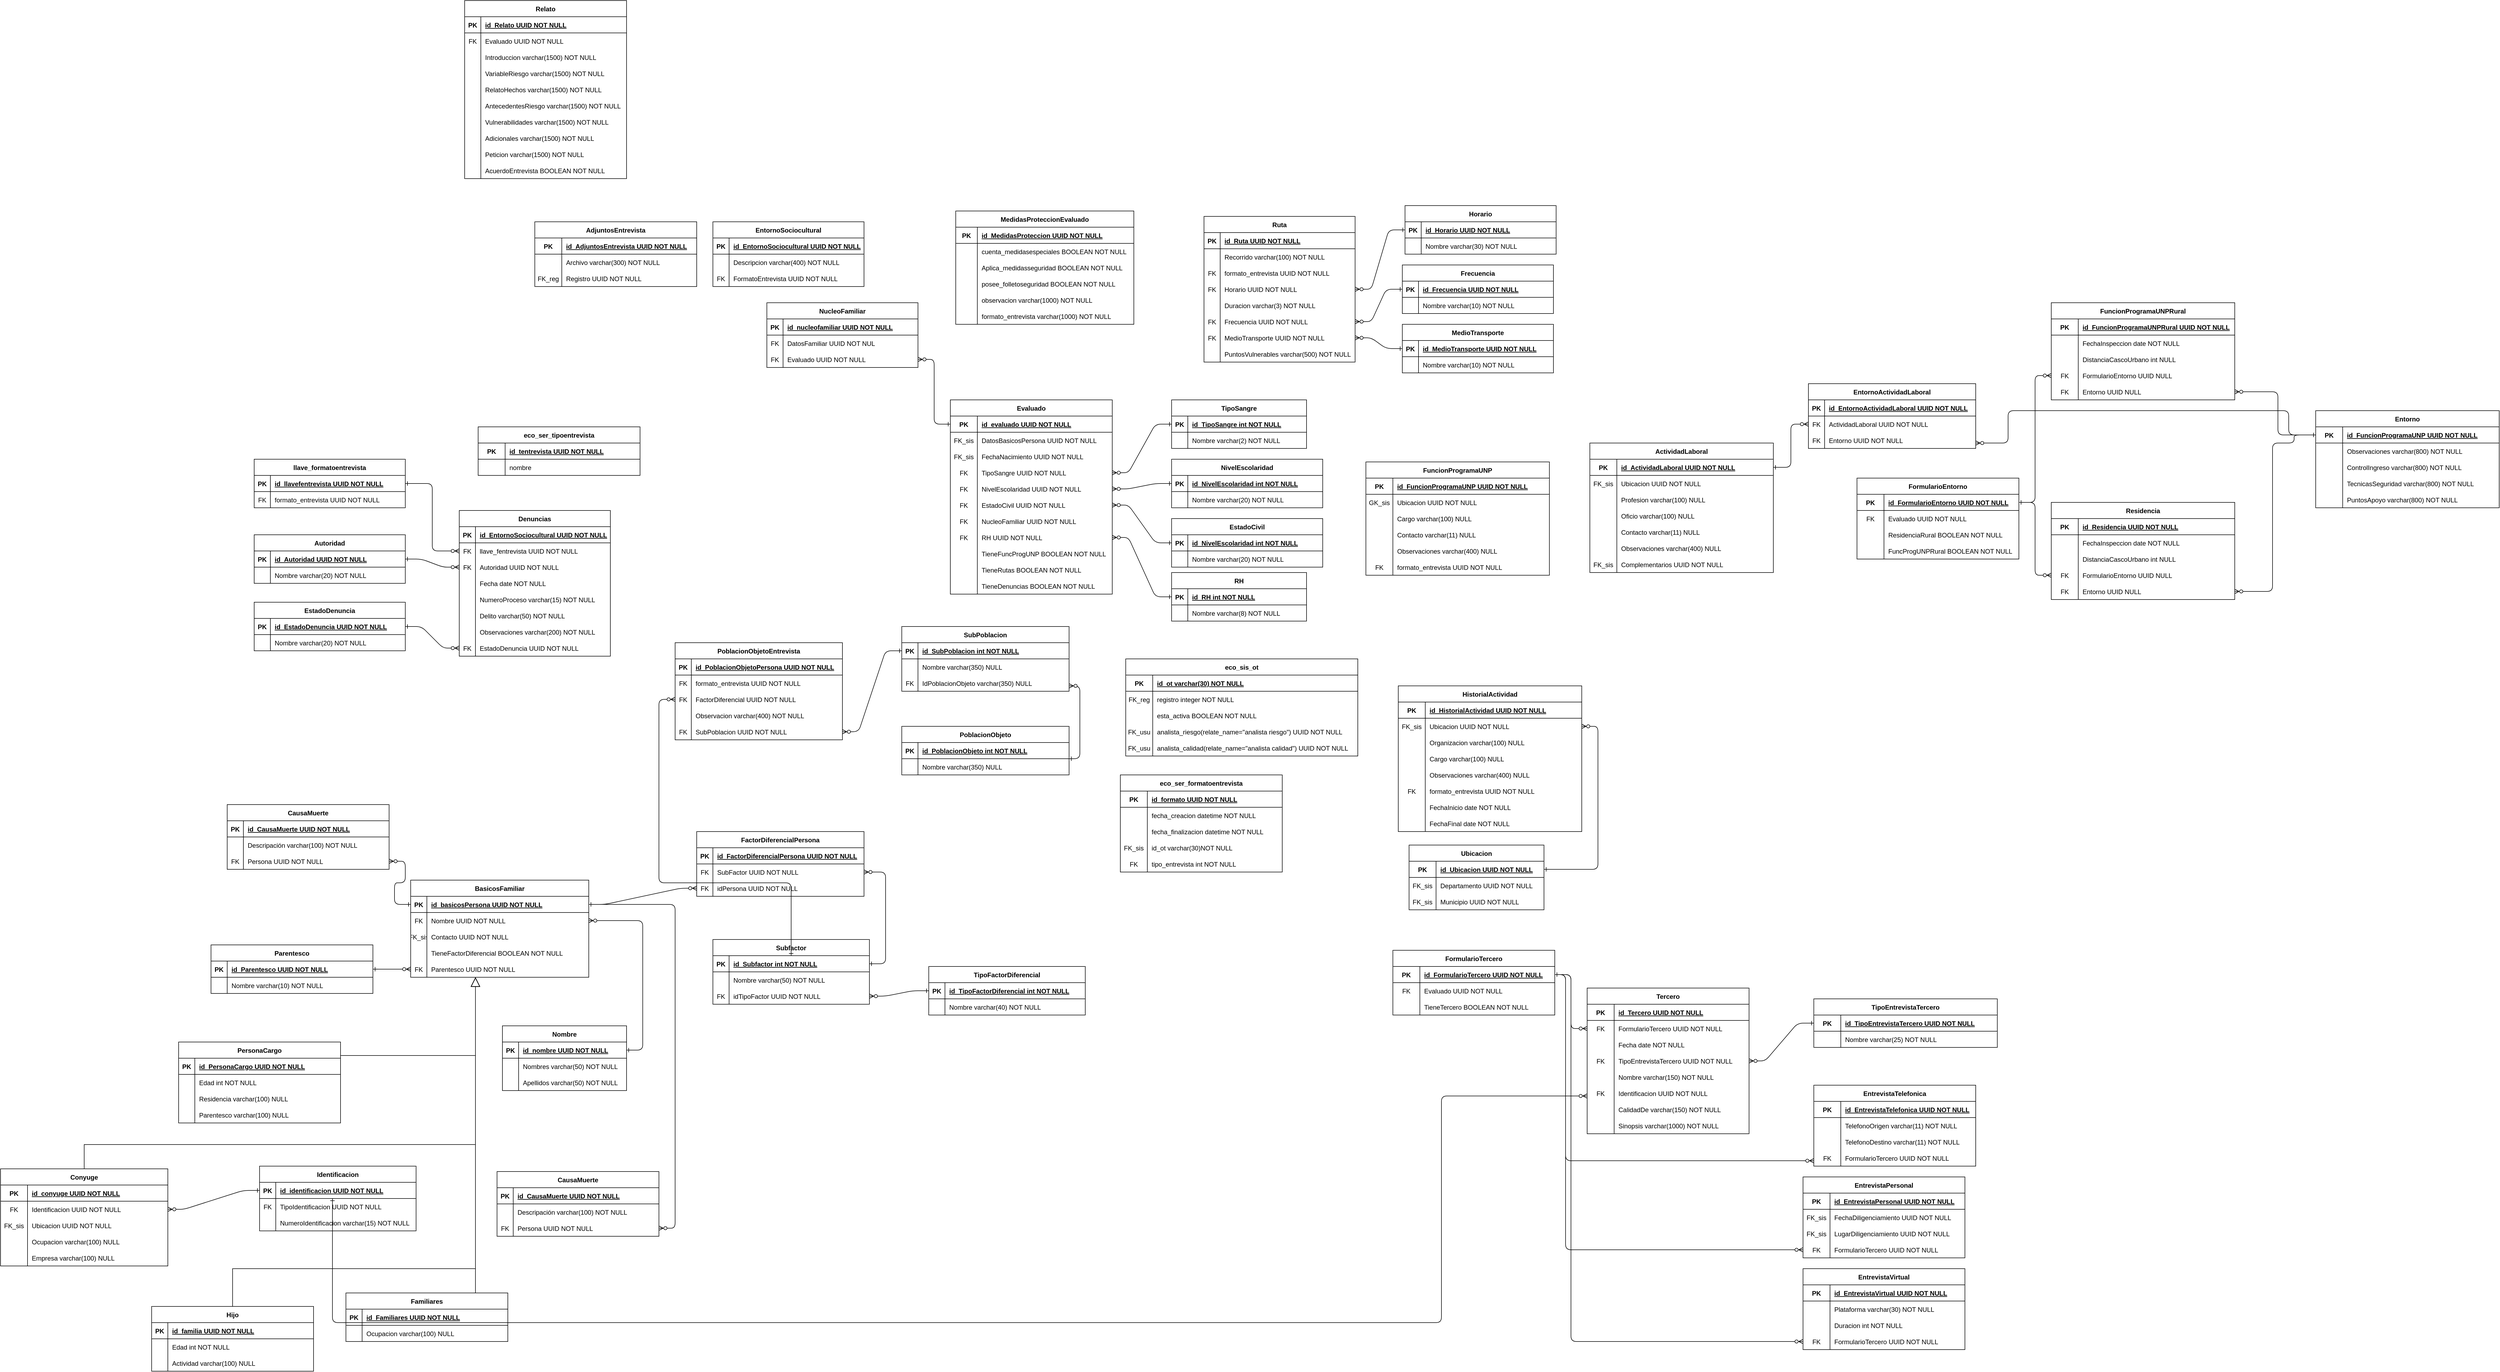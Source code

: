 <mxfile version="25.0.3">
  <diagram id="R2lEEEUBdFMjLlhIrx00" name="Page-1">
    <mxGraphModel dx="5685" dy="2890" grid="1" gridSize="10" guides="1" tooltips="1" connect="1" arrows="1" fold="1" page="1" pageScale="1" pageWidth="5000" pageHeight="2500" math="0" shadow="0" extFonts="Permanent Marker^https://fonts.googleapis.com/css?family=Permanent+Marker">
      <root>
        <mxCell id="0" />
        <mxCell id="1" parent="0" />
        <mxCell id="C-vyLk0tnHw3VtMMgP7b-2" value="Evaluado" style="shape=table;startSize=30;container=1;collapsible=1;childLayout=tableLayout;fixedRows=1;rowLines=0;fontStyle=1;align=center;resizeLast=1;" parent="1" vertex="1">
          <mxGeometry x="1370" y="470" width="300" height="360" as="geometry" />
        </mxCell>
        <mxCell id="C-vyLk0tnHw3VtMMgP7b-3" value="" style="shape=partialRectangle;collapsible=0;dropTarget=0;pointerEvents=0;fillColor=none;points=[[0,0.5],[1,0.5]];portConstraint=eastwest;top=0;left=0;right=0;bottom=1;" parent="C-vyLk0tnHw3VtMMgP7b-2" vertex="1">
          <mxGeometry y="30" width="300" height="30" as="geometry" />
        </mxCell>
        <mxCell id="C-vyLk0tnHw3VtMMgP7b-4" value="PK" style="shape=partialRectangle;overflow=hidden;connectable=0;fillColor=none;top=0;left=0;bottom=0;right=0;fontStyle=1;" parent="C-vyLk0tnHw3VtMMgP7b-3" vertex="1">
          <mxGeometry width="50" height="30" as="geometry">
            <mxRectangle width="50" height="30" as="alternateBounds" />
          </mxGeometry>
        </mxCell>
        <mxCell id="C-vyLk0tnHw3VtMMgP7b-5" value="id_evaluado UUID NOT NULL " style="shape=partialRectangle;overflow=hidden;connectable=0;fillColor=none;top=0;left=0;bottom=0;right=0;align=left;spacingLeft=6;fontStyle=5;" parent="C-vyLk0tnHw3VtMMgP7b-3" vertex="1">
          <mxGeometry x="50" width="250" height="30" as="geometry">
            <mxRectangle width="250" height="30" as="alternateBounds" />
          </mxGeometry>
        </mxCell>
        <mxCell id="C-vyLk0tnHw3VtMMgP7b-6" value="" style="shape=partialRectangle;collapsible=0;dropTarget=0;pointerEvents=0;fillColor=none;points=[[0,0.5],[1,0.5]];portConstraint=eastwest;top=0;left=0;right=0;bottom=0;" parent="C-vyLk0tnHw3VtMMgP7b-2" vertex="1">
          <mxGeometry y="60" width="300" height="30" as="geometry" />
        </mxCell>
        <mxCell id="C-vyLk0tnHw3VtMMgP7b-7" value="FK_sis" style="shape=partialRectangle;overflow=hidden;connectable=0;fillColor=none;top=0;left=0;bottom=0;right=0;" parent="C-vyLk0tnHw3VtMMgP7b-6" vertex="1">
          <mxGeometry width="50" height="30" as="geometry">
            <mxRectangle width="50" height="30" as="alternateBounds" />
          </mxGeometry>
        </mxCell>
        <mxCell id="C-vyLk0tnHw3VtMMgP7b-8" value="DatosBasicosPersona UUID NOT NULL" style="shape=partialRectangle;overflow=hidden;connectable=0;fillColor=none;top=0;left=0;bottom=0;right=0;align=left;spacingLeft=6;" parent="C-vyLk0tnHw3VtMMgP7b-6" vertex="1">
          <mxGeometry x="50" width="250" height="30" as="geometry">
            <mxRectangle width="250" height="30" as="alternateBounds" />
          </mxGeometry>
        </mxCell>
        <mxCell id="C-vyLk0tnHw3VtMMgP7b-9" value="" style="shape=partialRectangle;collapsible=0;dropTarget=0;pointerEvents=0;fillColor=none;points=[[0,0.5],[1,0.5]];portConstraint=eastwest;top=0;left=0;right=0;bottom=0;" parent="C-vyLk0tnHw3VtMMgP7b-2" vertex="1">
          <mxGeometry y="90" width="300" height="30" as="geometry" />
        </mxCell>
        <mxCell id="C-vyLk0tnHw3VtMMgP7b-10" value="FK_sis" style="shape=partialRectangle;overflow=hidden;connectable=0;fillColor=none;top=0;left=0;bottom=0;right=0;" parent="C-vyLk0tnHw3VtMMgP7b-9" vertex="1">
          <mxGeometry width="50" height="30" as="geometry">
            <mxRectangle width="50" height="30" as="alternateBounds" />
          </mxGeometry>
        </mxCell>
        <mxCell id="C-vyLk0tnHw3VtMMgP7b-11" value="FechaNacimiento UUID NOT NULL" style="shape=partialRectangle;overflow=hidden;connectable=0;fillColor=none;top=0;left=0;bottom=0;right=0;align=left;spacingLeft=6;" parent="C-vyLk0tnHw3VtMMgP7b-9" vertex="1">
          <mxGeometry x="50" width="250" height="30" as="geometry">
            <mxRectangle width="250" height="30" as="alternateBounds" />
          </mxGeometry>
        </mxCell>
        <mxCell id="GnPtLD30NpM4-NVhq4MH-4" value="" style="shape=partialRectangle;collapsible=0;dropTarget=0;pointerEvents=0;fillColor=none;points=[[0,0.5],[1,0.5]];portConstraint=eastwest;top=0;left=0;right=0;bottom=0;" parent="C-vyLk0tnHw3VtMMgP7b-2" vertex="1">
          <mxGeometry y="120" width="300" height="30" as="geometry" />
        </mxCell>
        <mxCell id="GnPtLD30NpM4-NVhq4MH-5" value="FK" style="shape=partialRectangle;overflow=hidden;connectable=0;fillColor=none;top=0;left=0;bottom=0;right=0;" parent="GnPtLD30NpM4-NVhq4MH-4" vertex="1">
          <mxGeometry width="50" height="30" as="geometry">
            <mxRectangle width="50" height="30" as="alternateBounds" />
          </mxGeometry>
        </mxCell>
        <mxCell id="GnPtLD30NpM4-NVhq4MH-6" value="TipoSangre UUID NOT NULL" style="shape=partialRectangle;overflow=hidden;connectable=0;fillColor=none;top=0;left=0;bottom=0;right=0;align=left;spacingLeft=6;" parent="GnPtLD30NpM4-NVhq4MH-4" vertex="1">
          <mxGeometry x="50" width="250" height="30" as="geometry">
            <mxRectangle width="250" height="30" as="alternateBounds" />
          </mxGeometry>
        </mxCell>
        <mxCell id="GnPtLD30NpM4-NVhq4MH-7" value="" style="shape=partialRectangle;collapsible=0;dropTarget=0;pointerEvents=0;fillColor=none;points=[[0,0.5],[1,0.5]];portConstraint=eastwest;top=0;left=0;right=0;bottom=0;" parent="C-vyLk0tnHw3VtMMgP7b-2" vertex="1">
          <mxGeometry y="150" width="300" height="30" as="geometry" />
        </mxCell>
        <mxCell id="GnPtLD30NpM4-NVhq4MH-8" value="FK" style="shape=partialRectangle;overflow=hidden;connectable=0;fillColor=none;top=0;left=0;bottom=0;right=0;" parent="GnPtLD30NpM4-NVhq4MH-7" vertex="1">
          <mxGeometry width="50" height="30" as="geometry">
            <mxRectangle width="50" height="30" as="alternateBounds" />
          </mxGeometry>
        </mxCell>
        <mxCell id="GnPtLD30NpM4-NVhq4MH-9" value="NivelEscolaridad UUID NOT NULL" style="shape=partialRectangle;overflow=hidden;connectable=0;fillColor=none;top=0;left=0;bottom=0;right=0;align=left;spacingLeft=6;" parent="GnPtLD30NpM4-NVhq4MH-7" vertex="1">
          <mxGeometry x="50" width="250" height="30" as="geometry">
            <mxRectangle width="250" height="30" as="alternateBounds" />
          </mxGeometry>
        </mxCell>
        <mxCell id="GnPtLD30NpM4-NVhq4MH-26" value="" style="shape=partialRectangle;collapsible=0;dropTarget=0;pointerEvents=0;fillColor=none;points=[[0,0.5],[1,0.5]];portConstraint=eastwest;top=0;left=0;right=0;bottom=0;" parent="C-vyLk0tnHw3VtMMgP7b-2" vertex="1">
          <mxGeometry y="180" width="300" height="30" as="geometry" />
        </mxCell>
        <mxCell id="GnPtLD30NpM4-NVhq4MH-27" value="FK" style="shape=partialRectangle;overflow=hidden;connectable=0;fillColor=none;top=0;left=0;bottom=0;right=0;" parent="GnPtLD30NpM4-NVhq4MH-26" vertex="1">
          <mxGeometry width="50" height="30" as="geometry">
            <mxRectangle width="50" height="30" as="alternateBounds" />
          </mxGeometry>
        </mxCell>
        <mxCell id="GnPtLD30NpM4-NVhq4MH-28" value="EstadoCivil UUID NOT NULL" style="shape=partialRectangle;overflow=hidden;connectable=0;fillColor=none;top=0;left=0;bottom=0;right=0;align=left;spacingLeft=6;" parent="GnPtLD30NpM4-NVhq4MH-26" vertex="1">
          <mxGeometry x="50" width="250" height="30" as="geometry">
            <mxRectangle width="250" height="30" as="alternateBounds" />
          </mxGeometry>
        </mxCell>
        <mxCell id="GnPtLD30NpM4-NVhq4MH-29" value="" style="shape=partialRectangle;collapsible=0;dropTarget=0;pointerEvents=0;fillColor=none;points=[[0,0.5],[1,0.5]];portConstraint=eastwest;top=0;left=0;right=0;bottom=0;" parent="C-vyLk0tnHw3VtMMgP7b-2" vertex="1">
          <mxGeometry y="210" width="300" height="30" as="geometry" />
        </mxCell>
        <mxCell id="GnPtLD30NpM4-NVhq4MH-30" value="FK" style="shape=partialRectangle;overflow=hidden;connectable=0;fillColor=none;top=0;left=0;bottom=0;right=0;" parent="GnPtLD30NpM4-NVhq4MH-29" vertex="1">
          <mxGeometry width="50" height="30" as="geometry">
            <mxRectangle width="50" height="30" as="alternateBounds" />
          </mxGeometry>
        </mxCell>
        <mxCell id="GnPtLD30NpM4-NVhq4MH-31" value="NucleoFamiliar UUID NOT NULL" style="shape=partialRectangle;overflow=hidden;connectable=0;fillColor=none;top=0;left=0;bottom=0;right=0;align=left;spacingLeft=6;" parent="GnPtLD30NpM4-NVhq4MH-29" vertex="1">
          <mxGeometry x="50" width="250" height="30" as="geometry">
            <mxRectangle width="250" height="30" as="alternateBounds" />
          </mxGeometry>
        </mxCell>
        <mxCell id="GnPtLD30NpM4-NVhq4MH-226" value="" style="shape=partialRectangle;collapsible=0;dropTarget=0;pointerEvents=0;fillColor=none;points=[[0,0.5],[1,0.5]];portConstraint=eastwest;top=0;left=0;right=0;bottom=0;" parent="C-vyLk0tnHw3VtMMgP7b-2" vertex="1">
          <mxGeometry y="240" width="300" height="30" as="geometry" />
        </mxCell>
        <mxCell id="GnPtLD30NpM4-NVhq4MH-227" value="FK" style="shape=partialRectangle;overflow=hidden;connectable=0;fillColor=none;top=0;left=0;bottom=0;right=0;" parent="GnPtLD30NpM4-NVhq4MH-226" vertex="1">
          <mxGeometry width="50" height="30" as="geometry">
            <mxRectangle width="50" height="30" as="alternateBounds" />
          </mxGeometry>
        </mxCell>
        <mxCell id="GnPtLD30NpM4-NVhq4MH-228" value="RH UUID NOT NULL" style="shape=partialRectangle;overflow=hidden;connectable=0;fillColor=none;top=0;left=0;bottom=0;right=0;align=left;spacingLeft=6;" parent="GnPtLD30NpM4-NVhq4MH-226" vertex="1">
          <mxGeometry x="50" width="250" height="30" as="geometry">
            <mxRectangle width="250" height="30" as="alternateBounds" />
          </mxGeometry>
        </mxCell>
        <mxCell id="FYb47SNIoVnRCICLVKOR-98" value="" style="shape=partialRectangle;collapsible=0;dropTarget=0;pointerEvents=0;fillColor=none;points=[[0,0.5],[1,0.5]];portConstraint=eastwest;top=0;left=0;right=0;bottom=0;" parent="C-vyLk0tnHw3VtMMgP7b-2" vertex="1">
          <mxGeometry y="270" width="300" height="30" as="geometry" />
        </mxCell>
        <mxCell id="FYb47SNIoVnRCICLVKOR-99" value="" style="shape=partialRectangle;overflow=hidden;connectable=0;fillColor=none;top=0;left=0;bottom=0;right=0;" parent="FYb47SNIoVnRCICLVKOR-98" vertex="1">
          <mxGeometry width="50" height="30" as="geometry">
            <mxRectangle width="50" height="30" as="alternateBounds" />
          </mxGeometry>
        </mxCell>
        <mxCell id="FYb47SNIoVnRCICLVKOR-100" value="TieneFuncProgUNP BOOLEAN NOT NULL" style="shape=partialRectangle;overflow=hidden;connectable=0;fillColor=none;top=0;left=0;bottom=0;right=0;align=left;spacingLeft=6;" parent="FYb47SNIoVnRCICLVKOR-98" vertex="1">
          <mxGeometry x="50" width="250" height="30" as="geometry">
            <mxRectangle width="250" height="30" as="alternateBounds" />
          </mxGeometry>
        </mxCell>
        <mxCell id="M2zRqza5KtS5Y8vELdM3-1" value="" style="shape=partialRectangle;collapsible=0;dropTarget=0;pointerEvents=0;fillColor=none;points=[[0,0.5],[1,0.5]];portConstraint=eastwest;top=0;left=0;right=0;bottom=0;" vertex="1" parent="C-vyLk0tnHw3VtMMgP7b-2">
          <mxGeometry y="300" width="300" height="30" as="geometry" />
        </mxCell>
        <mxCell id="M2zRqza5KtS5Y8vELdM3-2" value="" style="shape=partialRectangle;overflow=hidden;connectable=0;fillColor=none;top=0;left=0;bottom=0;right=0;" vertex="1" parent="M2zRqza5KtS5Y8vELdM3-1">
          <mxGeometry width="50" height="30" as="geometry">
            <mxRectangle width="50" height="30" as="alternateBounds" />
          </mxGeometry>
        </mxCell>
        <mxCell id="M2zRqza5KtS5Y8vELdM3-3" value="TieneRutas BOOLEAN NOT NULL" style="shape=partialRectangle;overflow=hidden;connectable=0;fillColor=none;top=0;left=0;bottom=0;right=0;align=left;spacingLeft=6;" vertex="1" parent="M2zRqza5KtS5Y8vELdM3-1">
          <mxGeometry x="50" width="250" height="30" as="geometry">
            <mxRectangle width="250" height="30" as="alternateBounds" />
          </mxGeometry>
        </mxCell>
        <mxCell id="M2zRqza5KtS5Y8vELdM3-102" value="" style="shape=partialRectangle;collapsible=0;dropTarget=0;pointerEvents=0;fillColor=none;points=[[0,0.5],[1,0.5]];portConstraint=eastwest;top=0;left=0;right=0;bottom=0;" vertex="1" parent="C-vyLk0tnHw3VtMMgP7b-2">
          <mxGeometry y="330" width="300" height="30" as="geometry" />
        </mxCell>
        <mxCell id="M2zRqza5KtS5Y8vELdM3-103" value="" style="shape=partialRectangle;overflow=hidden;connectable=0;fillColor=none;top=0;left=0;bottom=0;right=0;" vertex="1" parent="M2zRqza5KtS5Y8vELdM3-102">
          <mxGeometry width="50" height="30" as="geometry">
            <mxRectangle width="50" height="30" as="alternateBounds" />
          </mxGeometry>
        </mxCell>
        <mxCell id="M2zRqza5KtS5Y8vELdM3-104" value="TieneDenuncias BOOLEAN NOT NULL" style="shape=partialRectangle;overflow=hidden;connectable=0;fillColor=none;top=0;left=0;bottom=0;right=0;align=left;spacingLeft=6;" vertex="1" parent="M2zRqza5KtS5Y8vELdM3-102">
          <mxGeometry x="50" width="250" height="30" as="geometry">
            <mxRectangle width="250" height="30" as="alternateBounds" />
          </mxGeometry>
        </mxCell>
        <mxCell id="C-vyLk0tnHw3VtMMgP7b-23" value="NucleoFamiliar" style="shape=table;startSize=30;container=1;collapsible=1;childLayout=tableLayout;fixedRows=1;rowLines=0;fontStyle=1;align=center;resizeLast=1;" parent="1" vertex="1">
          <mxGeometry x="1030" y="290" width="280" height="120" as="geometry" />
        </mxCell>
        <mxCell id="C-vyLk0tnHw3VtMMgP7b-24" value="" style="shape=partialRectangle;collapsible=0;dropTarget=0;pointerEvents=0;fillColor=none;points=[[0,0.5],[1,0.5]];portConstraint=eastwest;top=0;left=0;right=0;bottom=1;" parent="C-vyLk0tnHw3VtMMgP7b-23" vertex="1">
          <mxGeometry y="30" width="280" height="30" as="geometry" />
        </mxCell>
        <mxCell id="C-vyLk0tnHw3VtMMgP7b-25" value="PK" style="shape=partialRectangle;overflow=hidden;connectable=0;fillColor=none;top=0;left=0;bottom=0;right=0;fontStyle=1;" parent="C-vyLk0tnHw3VtMMgP7b-24" vertex="1">
          <mxGeometry width="30" height="30" as="geometry">
            <mxRectangle width="30" height="30" as="alternateBounds" />
          </mxGeometry>
        </mxCell>
        <mxCell id="C-vyLk0tnHw3VtMMgP7b-26" value="id_nucleofamiliar UUID NOT NULL " style="shape=partialRectangle;overflow=hidden;connectable=0;fillColor=none;top=0;left=0;bottom=0;right=0;align=left;spacingLeft=6;fontStyle=5;" parent="C-vyLk0tnHw3VtMMgP7b-24" vertex="1">
          <mxGeometry x="30" width="250" height="30" as="geometry">
            <mxRectangle width="250" height="30" as="alternateBounds" />
          </mxGeometry>
        </mxCell>
        <mxCell id="GnPtLD30NpM4-NVhq4MH-41" value="" style="shape=partialRectangle;collapsible=0;dropTarget=0;pointerEvents=0;fillColor=none;points=[[0,0.5],[1,0.5]];portConstraint=eastwest;top=0;left=0;right=0;bottom=0;" parent="C-vyLk0tnHw3VtMMgP7b-23" vertex="1">
          <mxGeometry y="60" width="280" height="30" as="geometry" />
        </mxCell>
        <mxCell id="GnPtLD30NpM4-NVhq4MH-42" value="FK" style="shape=partialRectangle;overflow=hidden;connectable=0;fillColor=none;top=0;left=0;bottom=0;right=0;" parent="GnPtLD30NpM4-NVhq4MH-41" vertex="1">
          <mxGeometry width="30" height="30" as="geometry">
            <mxRectangle width="30" height="30" as="alternateBounds" />
          </mxGeometry>
        </mxCell>
        <mxCell id="GnPtLD30NpM4-NVhq4MH-43" value="DatosFamiliar UUID NOT NUL" style="shape=partialRectangle;overflow=hidden;connectable=0;fillColor=none;top=0;left=0;bottom=0;right=0;align=left;spacingLeft=6;" parent="GnPtLD30NpM4-NVhq4MH-41" vertex="1">
          <mxGeometry x="30" width="250" height="30" as="geometry">
            <mxRectangle width="250" height="30" as="alternateBounds" />
          </mxGeometry>
        </mxCell>
        <mxCell id="M2zRqza5KtS5Y8vELdM3-601" value="" style="shape=partialRectangle;collapsible=0;dropTarget=0;pointerEvents=0;fillColor=none;points=[[0,0.5],[1,0.5]];portConstraint=eastwest;top=0;left=0;right=0;bottom=0;" vertex="1" parent="C-vyLk0tnHw3VtMMgP7b-23">
          <mxGeometry y="90" width="280" height="30" as="geometry" />
        </mxCell>
        <mxCell id="M2zRqza5KtS5Y8vELdM3-602" value="FK" style="shape=partialRectangle;overflow=hidden;connectable=0;fillColor=none;top=0;left=0;bottom=0;right=0;" vertex="1" parent="M2zRqza5KtS5Y8vELdM3-601">
          <mxGeometry width="30" height="30" as="geometry">
            <mxRectangle width="30" height="30" as="alternateBounds" />
          </mxGeometry>
        </mxCell>
        <mxCell id="M2zRqza5KtS5Y8vELdM3-603" value="Evaluado UUID NOT NULL" style="shape=partialRectangle;overflow=hidden;connectable=0;fillColor=none;top=0;left=0;bottom=0;right=0;align=left;spacingLeft=6;" vertex="1" parent="M2zRqza5KtS5Y8vELdM3-601">
          <mxGeometry x="30" width="250" height="30" as="geometry">
            <mxRectangle width="250" height="30" as="alternateBounds" />
          </mxGeometry>
        </mxCell>
        <mxCell id="GnPtLD30NpM4-NVhq4MH-2" value="" style="edgeStyle=entityRelationEdgeStyle;endArrow=ERzeroToMany;startArrow=ERone;endFill=1;startFill=0;" parent="1" source="GnPtLD30NpM4-NVhq4MH-173" target="GnPtLD30NpM4-NVhq4MH-189" edge="1">
          <mxGeometry width="100" height="100" relative="1" as="geometry">
            <mxPoint x="1340" y="1275" as="sourcePoint" />
            <mxPoint x="1390" y="1095" as="targetPoint" />
            <Array as="points">
              <mxPoint x="1400" y="1320" />
              <mxPoint x="740" y="1665" />
              <mxPoint x="1480" y="1190" />
              <mxPoint x="1470" y="1190" />
              <mxPoint x="920" y="1515" />
            </Array>
          </mxGeometry>
        </mxCell>
        <mxCell id="GnPtLD30NpM4-NVhq4MH-249" style="edgeStyle=orthogonalEdgeStyle;rounded=0;orthogonalLoop=1;jettySize=auto;html=1;endArrow=block;endFill=0;endSize=15;" parent="1" source="GnPtLD30NpM4-NVhq4MH-64" target="GnPtLD30NpM4-NVhq4MH-120" edge="1">
          <mxGeometry relative="1" as="geometry">
            <Array as="points">
              <mxPoint x="-235" y="1850" />
              <mxPoint x="490" y="1850" />
            </Array>
          </mxGeometry>
        </mxCell>
        <mxCell id="GnPtLD30NpM4-NVhq4MH-64" value="Conyuge" style="shape=table;startSize=30;container=1;collapsible=1;childLayout=tableLayout;fixedRows=1;rowLines=0;fontStyle=1;align=center;resizeLast=1;" parent="1" vertex="1">
          <mxGeometry x="-390" y="1895" width="310" height="180" as="geometry" />
        </mxCell>
        <mxCell id="GnPtLD30NpM4-NVhq4MH-65" value="" style="shape=partialRectangle;collapsible=0;dropTarget=0;pointerEvents=0;fillColor=none;points=[[0,0.5],[1,0.5]];portConstraint=eastwest;top=0;left=0;right=0;bottom=1;" parent="GnPtLD30NpM4-NVhq4MH-64" vertex="1">
          <mxGeometry y="30" width="310" height="30" as="geometry" />
        </mxCell>
        <mxCell id="GnPtLD30NpM4-NVhq4MH-66" value="PK" style="shape=partialRectangle;overflow=hidden;connectable=0;fillColor=none;top=0;left=0;bottom=0;right=0;fontStyle=1;" parent="GnPtLD30NpM4-NVhq4MH-65" vertex="1">
          <mxGeometry width="50" height="30" as="geometry">
            <mxRectangle width="50" height="30" as="alternateBounds" />
          </mxGeometry>
        </mxCell>
        <mxCell id="GnPtLD30NpM4-NVhq4MH-67" value="id_conyuge UUID NOT NULL " style="shape=partialRectangle;overflow=hidden;connectable=0;fillColor=none;top=0;left=0;bottom=0;right=0;align=left;spacingLeft=6;fontStyle=5;" parent="GnPtLD30NpM4-NVhq4MH-65" vertex="1">
          <mxGeometry x="50" width="260" height="30" as="geometry">
            <mxRectangle width="260" height="30" as="alternateBounds" />
          </mxGeometry>
        </mxCell>
        <mxCell id="GnPtLD30NpM4-NVhq4MH-71" value="" style="shape=partialRectangle;collapsible=0;dropTarget=0;pointerEvents=0;fillColor=none;points=[[0,0.5],[1,0.5]];portConstraint=eastwest;top=0;left=0;right=0;bottom=0;" parent="GnPtLD30NpM4-NVhq4MH-64" vertex="1">
          <mxGeometry y="60" width="310" height="30" as="geometry" />
        </mxCell>
        <mxCell id="GnPtLD30NpM4-NVhq4MH-72" value="FK" style="shape=partialRectangle;overflow=hidden;connectable=0;fillColor=none;top=0;left=0;bottom=0;right=0;" parent="GnPtLD30NpM4-NVhq4MH-71" vertex="1">
          <mxGeometry width="50" height="30" as="geometry">
            <mxRectangle width="50" height="30" as="alternateBounds" />
          </mxGeometry>
        </mxCell>
        <mxCell id="GnPtLD30NpM4-NVhq4MH-73" value="Identificacion UUID NOT NULL" style="shape=partialRectangle;overflow=hidden;connectable=0;fillColor=none;top=0;left=0;bottom=0;right=0;align=left;spacingLeft=6;" parent="GnPtLD30NpM4-NVhq4MH-71" vertex="1">
          <mxGeometry x="50" width="260" height="30" as="geometry">
            <mxRectangle width="260" height="30" as="alternateBounds" />
          </mxGeometry>
        </mxCell>
        <mxCell id="GnPtLD30NpM4-NVhq4MH-77" value="" style="shape=partialRectangle;collapsible=0;dropTarget=0;pointerEvents=0;fillColor=none;points=[[0,0.5],[1,0.5]];portConstraint=eastwest;top=0;left=0;right=0;bottom=0;" parent="GnPtLD30NpM4-NVhq4MH-64" vertex="1">
          <mxGeometry y="90" width="310" height="30" as="geometry" />
        </mxCell>
        <mxCell id="GnPtLD30NpM4-NVhq4MH-78" value="FK_sis" style="shape=partialRectangle;overflow=hidden;connectable=0;fillColor=none;top=0;left=0;bottom=0;right=0;" parent="GnPtLD30NpM4-NVhq4MH-77" vertex="1">
          <mxGeometry width="50" height="30" as="geometry">
            <mxRectangle width="50" height="30" as="alternateBounds" />
          </mxGeometry>
        </mxCell>
        <mxCell id="GnPtLD30NpM4-NVhq4MH-79" value="Ubicacion UUID NOT NULL" style="shape=partialRectangle;overflow=hidden;connectable=0;fillColor=none;top=0;left=0;bottom=0;right=0;align=left;spacingLeft=6;" parent="GnPtLD30NpM4-NVhq4MH-77" vertex="1">
          <mxGeometry x="50" width="260" height="30" as="geometry">
            <mxRectangle width="260" height="30" as="alternateBounds" />
          </mxGeometry>
        </mxCell>
        <mxCell id="GnPtLD30NpM4-NVhq4MH-80" value="" style="shape=partialRectangle;collapsible=0;dropTarget=0;pointerEvents=0;fillColor=none;points=[[0,0.5],[1,0.5]];portConstraint=eastwest;top=0;left=0;right=0;bottom=0;" parent="GnPtLD30NpM4-NVhq4MH-64" vertex="1">
          <mxGeometry y="120" width="310" height="30" as="geometry" />
        </mxCell>
        <mxCell id="GnPtLD30NpM4-NVhq4MH-81" value="" style="shape=partialRectangle;overflow=hidden;connectable=0;fillColor=none;top=0;left=0;bottom=0;right=0;" parent="GnPtLD30NpM4-NVhq4MH-80" vertex="1">
          <mxGeometry width="50" height="30" as="geometry">
            <mxRectangle width="50" height="30" as="alternateBounds" />
          </mxGeometry>
        </mxCell>
        <mxCell id="GnPtLD30NpM4-NVhq4MH-82" value="Ocupacion varchar(100) NULL" style="shape=partialRectangle;overflow=hidden;connectable=0;fillColor=none;top=0;left=0;bottom=0;right=0;align=left;spacingLeft=6;" parent="GnPtLD30NpM4-NVhq4MH-80" vertex="1">
          <mxGeometry x="50" width="260" height="30" as="geometry">
            <mxRectangle width="260" height="30" as="alternateBounds" />
          </mxGeometry>
        </mxCell>
        <mxCell id="GnPtLD30NpM4-NVhq4MH-83" value="" style="shape=partialRectangle;collapsible=0;dropTarget=0;pointerEvents=0;fillColor=none;points=[[0,0.5],[1,0.5]];portConstraint=eastwest;top=0;left=0;right=0;bottom=0;" parent="GnPtLD30NpM4-NVhq4MH-64" vertex="1">
          <mxGeometry y="150" width="310" height="30" as="geometry" />
        </mxCell>
        <mxCell id="GnPtLD30NpM4-NVhq4MH-84" value="" style="shape=partialRectangle;overflow=hidden;connectable=0;fillColor=none;top=0;left=0;bottom=0;right=0;" parent="GnPtLD30NpM4-NVhq4MH-83" vertex="1">
          <mxGeometry width="50" height="30" as="geometry">
            <mxRectangle width="50" height="30" as="alternateBounds" />
          </mxGeometry>
        </mxCell>
        <mxCell id="GnPtLD30NpM4-NVhq4MH-85" value="Empresa varchar(100) NULL" style="shape=partialRectangle;overflow=hidden;connectable=0;fillColor=none;top=0;left=0;bottom=0;right=0;align=left;spacingLeft=6;" parent="GnPtLD30NpM4-NVhq4MH-83" vertex="1">
          <mxGeometry x="50" width="260" height="30" as="geometry">
            <mxRectangle width="260" height="30" as="alternateBounds" />
          </mxGeometry>
        </mxCell>
        <mxCell id="GnPtLD30NpM4-NVhq4MH-92" value="Hijo" style="shape=table;startSize=30;container=1;collapsible=1;childLayout=tableLayout;fixedRows=1;rowLines=0;fontStyle=1;align=center;resizeLast=1;" parent="1" vertex="1">
          <mxGeometry x="-110" y="2150" width="300" height="120" as="geometry" />
        </mxCell>
        <mxCell id="GnPtLD30NpM4-NVhq4MH-93" value="" style="shape=partialRectangle;collapsible=0;dropTarget=0;pointerEvents=0;fillColor=none;points=[[0,0.5],[1,0.5]];portConstraint=eastwest;top=0;left=0;right=0;bottom=1;" parent="GnPtLD30NpM4-NVhq4MH-92" vertex="1">
          <mxGeometry y="30" width="300" height="30" as="geometry" />
        </mxCell>
        <mxCell id="GnPtLD30NpM4-NVhq4MH-94" value="PK" style="shape=partialRectangle;overflow=hidden;connectable=0;fillColor=none;top=0;left=0;bottom=0;right=0;fontStyle=1;" parent="GnPtLD30NpM4-NVhq4MH-93" vertex="1">
          <mxGeometry width="30" height="30" as="geometry">
            <mxRectangle width="30" height="30" as="alternateBounds" />
          </mxGeometry>
        </mxCell>
        <mxCell id="GnPtLD30NpM4-NVhq4MH-95" value="id_familia UUID NOT NULL " style="shape=partialRectangle;overflow=hidden;connectable=0;fillColor=none;top=0;left=0;bottom=0;right=0;align=left;spacingLeft=6;fontStyle=5;" parent="GnPtLD30NpM4-NVhq4MH-93" vertex="1">
          <mxGeometry x="30" width="270" height="30" as="geometry">
            <mxRectangle width="270" height="30" as="alternateBounds" />
          </mxGeometry>
        </mxCell>
        <mxCell id="GnPtLD30NpM4-NVhq4MH-105" value="" style="shape=partialRectangle;collapsible=0;dropTarget=0;pointerEvents=0;fillColor=none;points=[[0,0.5],[1,0.5]];portConstraint=eastwest;top=0;left=0;right=0;bottom=0;" parent="GnPtLD30NpM4-NVhq4MH-92" vertex="1">
          <mxGeometry y="60" width="300" height="30" as="geometry" />
        </mxCell>
        <mxCell id="GnPtLD30NpM4-NVhq4MH-106" value="" style="shape=partialRectangle;overflow=hidden;connectable=0;fillColor=none;top=0;left=0;bottom=0;right=0;" parent="GnPtLD30NpM4-NVhq4MH-105" vertex="1">
          <mxGeometry width="30" height="30" as="geometry">
            <mxRectangle width="30" height="30" as="alternateBounds" />
          </mxGeometry>
        </mxCell>
        <mxCell id="GnPtLD30NpM4-NVhq4MH-107" value="Edad int NOT NULL" style="shape=partialRectangle;overflow=hidden;connectable=0;fillColor=none;top=0;left=0;bottom=0;right=0;align=left;spacingLeft=6;" parent="GnPtLD30NpM4-NVhq4MH-105" vertex="1">
          <mxGeometry x="30" width="270" height="30" as="geometry">
            <mxRectangle width="270" height="30" as="alternateBounds" />
          </mxGeometry>
        </mxCell>
        <mxCell id="GnPtLD30NpM4-NVhq4MH-108" value="" style="shape=partialRectangle;collapsible=0;dropTarget=0;pointerEvents=0;fillColor=none;points=[[0,0.5],[1,0.5]];portConstraint=eastwest;top=0;left=0;right=0;bottom=0;" parent="GnPtLD30NpM4-NVhq4MH-92" vertex="1">
          <mxGeometry y="90" width="300" height="30" as="geometry" />
        </mxCell>
        <mxCell id="GnPtLD30NpM4-NVhq4MH-109" value="" style="shape=partialRectangle;overflow=hidden;connectable=0;fillColor=none;top=0;left=0;bottom=0;right=0;" parent="GnPtLD30NpM4-NVhq4MH-108" vertex="1">
          <mxGeometry width="30" height="30" as="geometry">
            <mxRectangle width="30" height="30" as="alternateBounds" />
          </mxGeometry>
        </mxCell>
        <mxCell id="GnPtLD30NpM4-NVhq4MH-110" value="Actividad varchar(100) NULL" style="shape=partialRectangle;overflow=hidden;connectable=0;fillColor=none;top=0;left=0;bottom=0;right=0;align=left;spacingLeft=6;" parent="GnPtLD30NpM4-NVhq4MH-108" vertex="1">
          <mxGeometry x="30" width="270" height="30" as="geometry">
            <mxRectangle width="270" height="30" as="alternateBounds" />
          </mxGeometry>
        </mxCell>
        <mxCell id="GnPtLD30NpM4-NVhq4MH-120" value="BasicosFamiliar" style="shape=table;startSize=30;container=1;collapsible=1;childLayout=tableLayout;fixedRows=1;rowLines=0;fontStyle=1;align=center;resizeLast=1;" parent="1" vertex="1">
          <mxGeometry x="370" y="1360" width="330" height="180" as="geometry" />
        </mxCell>
        <mxCell id="GnPtLD30NpM4-NVhq4MH-121" value="" style="shape=partialRectangle;collapsible=0;dropTarget=0;pointerEvents=0;fillColor=none;points=[[0,0.5],[1,0.5]];portConstraint=eastwest;top=0;left=0;right=0;bottom=1;" parent="GnPtLD30NpM4-NVhq4MH-120" vertex="1">
          <mxGeometry y="30" width="330" height="30" as="geometry" />
        </mxCell>
        <mxCell id="GnPtLD30NpM4-NVhq4MH-122" value="PK" style="shape=partialRectangle;overflow=hidden;connectable=0;fillColor=none;top=0;left=0;bottom=0;right=0;fontStyle=1;" parent="GnPtLD30NpM4-NVhq4MH-121" vertex="1">
          <mxGeometry width="30" height="30" as="geometry">
            <mxRectangle width="30" height="30" as="alternateBounds" />
          </mxGeometry>
        </mxCell>
        <mxCell id="GnPtLD30NpM4-NVhq4MH-123" value="id_basicosPersona UUID NOT NULL " style="shape=partialRectangle;overflow=hidden;connectable=0;fillColor=none;top=0;left=0;bottom=0;right=0;align=left;spacingLeft=6;fontStyle=5;" parent="GnPtLD30NpM4-NVhq4MH-121" vertex="1">
          <mxGeometry x="30" width="300" height="30" as="geometry">
            <mxRectangle width="300" height="30" as="alternateBounds" />
          </mxGeometry>
        </mxCell>
        <mxCell id="GnPtLD30NpM4-NVhq4MH-124" value="" style="shape=partialRectangle;collapsible=0;dropTarget=0;pointerEvents=0;fillColor=none;points=[[0,0.5],[1,0.5]];portConstraint=eastwest;top=0;left=0;right=0;bottom=0;" parent="GnPtLD30NpM4-NVhq4MH-120" vertex="1">
          <mxGeometry y="60" width="330" height="30" as="geometry" />
        </mxCell>
        <mxCell id="GnPtLD30NpM4-NVhq4MH-125" value="FK" style="shape=partialRectangle;overflow=hidden;connectable=0;fillColor=none;top=0;left=0;bottom=0;right=0;" parent="GnPtLD30NpM4-NVhq4MH-124" vertex="1">
          <mxGeometry width="30" height="30" as="geometry">
            <mxRectangle width="30" height="30" as="alternateBounds" />
          </mxGeometry>
        </mxCell>
        <mxCell id="GnPtLD30NpM4-NVhq4MH-126" value="Nombre UUID NOT NULL" style="shape=partialRectangle;overflow=hidden;connectable=0;fillColor=none;top=0;left=0;bottom=0;right=0;align=left;spacingLeft=6;" parent="GnPtLD30NpM4-NVhq4MH-124" vertex="1">
          <mxGeometry x="30" width="300" height="30" as="geometry">
            <mxRectangle width="300" height="30" as="alternateBounds" />
          </mxGeometry>
        </mxCell>
        <mxCell id="GnPtLD30NpM4-NVhq4MH-127" value="" style="shape=partialRectangle;collapsible=0;dropTarget=0;pointerEvents=0;fillColor=none;points=[[0,0.5],[1,0.5]];portConstraint=eastwest;top=0;left=0;right=0;bottom=0;" parent="GnPtLD30NpM4-NVhq4MH-120" vertex="1">
          <mxGeometry y="90" width="330" height="30" as="geometry" />
        </mxCell>
        <mxCell id="GnPtLD30NpM4-NVhq4MH-128" value="FK_sis" style="shape=partialRectangle;overflow=hidden;connectable=0;fillColor=none;top=0;left=0;bottom=0;right=0;" parent="GnPtLD30NpM4-NVhq4MH-127" vertex="1">
          <mxGeometry width="30" height="30" as="geometry">
            <mxRectangle width="30" height="30" as="alternateBounds" />
          </mxGeometry>
        </mxCell>
        <mxCell id="GnPtLD30NpM4-NVhq4MH-129" value="Contacto UUID NOT NULL" style="shape=partialRectangle;overflow=hidden;connectable=0;fillColor=none;top=0;left=0;bottom=0;right=0;align=left;spacingLeft=6;" parent="GnPtLD30NpM4-NVhq4MH-127" vertex="1">
          <mxGeometry x="30" width="300" height="30" as="geometry">
            <mxRectangle width="300" height="30" as="alternateBounds" />
          </mxGeometry>
        </mxCell>
        <mxCell id="M2zRqza5KtS5Y8vELdM3-604" value="" style="shape=partialRectangle;collapsible=0;dropTarget=0;pointerEvents=0;fillColor=none;points=[[0,0.5],[1,0.5]];portConstraint=eastwest;top=0;left=0;right=0;bottom=0;" vertex="1" parent="GnPtLD30NpM4-NVhq4MH-120">
          <mxGeometry y="120" width="330" height="30" as="geometry" />
        </mxCell>
        <mxCell id="M2zRqza5KtS5Y8vELdM3-605" value="" style="shape=partialRectangle;overflow=hidden;connectable=0;fillColor=none;top=0;left=0;bottom=0;right=0;" vertex="1" parent="M2zRqza5KtS5Y8vELdM3-604">
          <mxGeometry width="30" height="30" as="geometry">
            <mxRectangle width="30" height="30" as="alternateBounds" />
          </mxGeometry>
        </mxCell>
        <mxCell id="M2zRqza5KtS5Y8vELdM3-606" value="TieneFactorDiferencial BOOLEAN NOT NULL" style="shape=partialRectangle;overflow=hidden;connectable=0;fillColor=none;top=0;left=0;bottom=0;right=0;align=left;spacingLeft=6;" vertex="1" parent="M2zRqza5KtS5Y8vELdM3-604">
          <mxGeometry x="30" width="300" height="30" as="geometry">
            <mxRectangle width="300" height="30" as="alternateBounds" />
          </mxGeometry>
        </mxCell>
        <mxCell id="M2zRqza5KtS5Y8vELdM3-610" value="" style="shape=partialRectangle;collapsible=0;dropTarget=0;pointerEvents=0;fillColor=none;points=[[0,0.5],[1,0.5]];portConstraint=eastwest;top=0;left=0;right=0;bottom=0;" vertex="1" parent="GnPtLD30NpM4-NVhq4MH-120">
          <mxGeometry y="150" width="330" height="30" as="geometry" />
        </mxCell>
        <mxCell id="M2zRqza5KtS5Y8vELdM3-611" value="FK" style="shape=partialRectangle;overflow=hidden;connectable=0;fillColor=none;top=0;left=0;bottom=0;right=0;" vertex="1" parent="M2zRqza5KtS5Y8vELdM3-610">
          <mxGeometry width="30" height="30" as="geometry">
            <mxRectangle width="30" height="30" as="alternateBounds" />
          </mxGeometry>
        </mxCell>
        <mxCell id="M2zRqza5KtS5Y8vELdM3-612" value="Parentesco UUID NOT NULL" style="shape=partialRectangle;overflow=hidden;connectable=0;fillColor=none;top=0;left=0;bottom=0;right=0;align=left;spacingLeft=6;" vertex="1" parent="M2zRqza5KtS5Y8vELdM3-610">
          <mxGeometry x="30" width="300" height="30" as="geometry">
            <mxRectangle width="300" height="30" as="alternateBounds" />
          </mxGeometry>
        </mxCell>
        <mxCell id="GnPtLD30NpM4-NVhq4MH-130" value="Nombre" style="shape=table;startSize=30;container=1;collapsible=1;childLayout=tableLayout;fixedRows=1;rowLines=0;fontStyle=1;align=center;resizeLast=1;" parent="1" vertex="1">
          <mxGeometry x="540" y="1630" width="230" height="120" as="geometry" />
        </mxCell>
        <mxCell id="GnPtLD30NpM4-NVhq4MH-131" value="" style="shape=partialRectangle;collapsible=0;dropTarget=0;pointerEvents=0;fillColor=none;points=[[0,0.5],[1,0.5]];portConstraint=eastwest;top=0;left=0;right=0;bottom=1;" parent="GnPtLD30NpM4-NVhq4MH-130" vertex="1">
          <mxGeometry y="30" width="230" height="30" as="geometry" />
        </mxCell>
        <mxCell id="GnPtLD30NpM4-NVhq4MH-132" value="PK" style="shape=partialRectangle;overflow=hidden;connectable=0;fillColor=none;top=0;left=0;bottom=0;right=0;fontStyle=1;" parent="GnPtLD30NpM4-NVhq4MH-131" vertex="1">
          <mxGeometry width="30" height="30" as="geometry">
            <mxRectangle width="30" height="30" as="alternateBounds" />
          </mxGeometry>
        </mxCell>
        <mxCell id="GnPtLD30NpM4-NVhq4MH-133" value="id_nombre UUID NOT NULL " style="shape=partialRectangle;overflow=hidden;connectable=0;fillColor=none;top=0;left=0;bottom=0;right=0;align=left;spacingLeft=6;fontStyle=5;" parent="GnPtLD30NpM4-NVhq4MH-131" vertex="1">
          <mxGeometry x="30" width="200" height="30" as="geometry">
            <mxRectangle width="200" height="30" as="alternateBounds" />
          </mxGeometry>
        </mxCell>
        <mxCell id="GnPtLD30NpM4-NVhq4MH-134" value="" style="shape=partialRectangle;collapsible=0;dropTarget=0;pointerEvents=0;fillColor=none;points=[[0,0.5],[1,0.5]];portConstraint=eastwest;top=0;left=0;right=0;bottom=0;" parent="GnPtLD30NpM4-NVhq4MH-130" vertex="1">
          <mxGeometry y="60" width="230" height="30" as="geometry" />
        </mxCell>
        <mxCell id="GnPtLD30NpM4-NVhq4MH-135" value="" style="shape=partialRectangle;overflow=hidden;connectable=0;fillColor=none;top=0;left=0;bottom=0;right=0;" parent="GnPtLD30NpM4-NVhq4MH-134" vertex="1">
          <mxGeometry width="30" height="30" as="geometry">
            <mxRectangle width="30" height="30" as="alternateBounds" />
          </mxGeometry>
        </mxCell>
        <mxCell id="GnPtLD30NpM4-NVhq4MH-136" value="Nombres varchar(50) NOT NULL" style="shape=partialRectangle;overflow=hidden;connectable=0;fillColor=none;top=0;left=0;bottom=0;right=0;align=left;spacingLeft=6;" parent="GnPtLD30NpM4-NVhq4MH-134" vertex="1">
          <mxGeometry x="30" width="200" height="30" as="geometry">
            <mxRectangle width="200" height="30" as="alternateBounds" />
          </mxGeometry>
        </mxCell>
        <mxCell id="GnPtLD30NpM4-NVhq4MH-137" value="" style="shape=partialRectangle;collapsible=0;dropTarget=0;pointerEvents=0;fillColor=none;points=[[0,0.5],[1,0.5]];portConstraint=eastwest;top=0;left=0;right=0;bottom=0;" parent="GnPtLD30NpM4-NVhq4MH-130" vertex="1">
          <mxGeometry y="90" width="230" height="30" as="geometry" />
        </mxCell>
        <mxCell id="GnPtLD30NpM4-NVhq4MH-138" value="" style="shape=partialRectangle;overflow=hidden;connectable=0;fillColor=none;top=0;left=0;bottom=0;right=0;" parent="GnPtLD30NpM4-NVhq4MH-137" vertex="1">
          <mxGeometry width="30" height="30" as="geometry">
            <mxRectangle width="30" height="30" as="alternateBounds" />
          </mxGeometry>
        </mxCell>
        <mxCell id="GnPtLD30NpM4-NVhq4MH-139" value="Apellidos varchar(50) NOT NULL" style="shape=partialRectangle;overflow=hidden;connectable=0;fillColor=none;top=0;left=0;bottom=0;right=0;align=left;spacingLeft=6;" parent="GnPtLD30NpM4-NVhq4MH-137" vertex="1">
          <mxGeometry x="30" width="200" height="30" as="geometry">
            <mxRectangle width="200" height="30" as="alternateBounds" />
          </mxGeometry>
        </mxCell>
        <mxCell id="GnPtLD30NpM4-NVhq4MH-140" value="Identificacion" style="shape=table;startSize=30;container=1;collapsible=1;childLayout=tableLayout;fixedRows=1;rowLines=0;fontStyle=1;align=center;resizeLast=1;" parent="1" vertex="1">
          <mxGeometry x="90" y="1890" width="290" height="120" as="geometry" />
        </mxCell>
        <mxCell id="GnPtLD30NpM4-NVhq4MH-141" value="" style="shape=partialRectangle;collapsible=0;dropTarget=0;pointerEvents=0;fillColor=none;points=[[0,0.5],[1,0.5]];portConstraint=eastwest;top=0;left=0;right=0;bottom=1;" parent="GnPtLD30NpM4-NVhq4MH-140" vertex="1">
          <mxGeometry y="30" width="290" height="30" as="geometry" />
        </mxCell>
        <mxCell id="GnPtLD30NpM4-NVhq4MH-142" value="PK" style="shape=partialRectangle;overflow=hidden;connectable=0;fillColor=none;top=0;left=0;bottom=0;right=0;fontStyle=1;" parent="GnPtLD30NpM4-NVhq4MH-141" vertex="1">
          <mxGeometry width="30" height="30" as="geometry">
            <mxRectangle width="30" height="30" as="alternateBounds" />
          </mxGeometry>
        </mxCell>
        <mxCell id="GnPtLD30NpM4-NVhq4MH-143" value="id_identificacion UUID NOT NULL " style="shape=partialRectangle;overflow=hidden;connectable=0;fillColor=none;top=0;left=0;bottom=0;right=0;align=left;spacingLeft=6;fontStyle=5;" parent="GnPtLD30NpM4-NVhq4MH-141" vertex="1">
          <mxGeometry x="30" width="260" height="30" as="geometry">
            <mxRectangle width="260" height="30" as="alternateBounds" />
          </mxGeometry>
        </mxCell>
        <mxCell id="GnPtLD30NpM4-NVhq4MH-144" value="" style="shape=partialRectangle;collapsible=0;dropTarget=0;pointerEvents=0;fillColor=none;points=[[0,0.5],[1,0.5]];portConstraint=eastwest;top=0;left=0;right=0;bottom=0;" parent="GnPtLD30NpM4-NVhq4MH-140" vertex="1">
          <mxGeometry y="60" width="290" height="30" as="geometry" />
        </mxCell>
        <mxCell id="GnPtLD30NpM4-NVhq4MH-145" value="FK" style="shape=partialRectangle;overflow=hidden;connectable=0;fillColor=none;top=0;left=0;bottom=0;right=0;" parent="GnPtLD30NpM4-NVhq4MH-144" vertex="1">
          <mxGeometry width="30" height="30" as="geometry">
            <mxRectangle width="30" height="30" as="alternateBounds" />
          </mxGeometry>
        </mxCell>
        <mxCell id="GnPtLD30NpM4-NVhq4MH-146" value="TipoIdentificacion UUID NOT NULL" style="shape=partialRectangle;overflow=hidden;connectable=0;fillColor=none;top=0;left=0;bottom=0;right=0;align=left;spacingLeft=6;" parent="GnPtLD30NpM4-NVhq4MH-144" vertex="1">
          <mxGeometry x="30" width="260" height="30" as="geometry">
            <mxRectangle width="260" height="30" as="alternateBounds" />
          </mxGeometry>
        </mxCell>
        <mxCell id="GnPtLD30NpM4-NVhq4MH-147" value="" style="shape=partialRectangle;collapsible=0;dropTarget=0;pointerEvents=0;fillColor=none;points=[[0,0.5],[1,0.5]];portConstraint=eastwest;top=0;left=0;right=0;bottom=0;" parent="GnPtLD30NpM4-NVhq4MH-140" vertex="1">
          <mxGeometry y="90" width="290" height="30" as="geometry" />
        </mxCell>
        <mxCell id="GnPtLD30NpM4-NVhq4MH-148" value="" style="shape=partialRectangle;overflow=hidden;connectable=0;fillColor=none;top=0;left=0;bottom=0;right=0;" parent="GnPtLD30NpM4-NVhq4MH-147" vertex="1">
          <mxGeometry width="30" height="30" as="geometry">
            <mxRectangle width="30" height="30" as="alternateBounds" />
          </mxGeometry>
        </mxCell>
        <mxCell id="GnPtLD30NpM4-NVhq4MH-149" value="NumeroIdentificacion varchar(15) NOT NULL" style="shape=partialRectangle;overflow=hidden;connectable=0;fillColor=none;top=0;left=0;bottom=0;right=0;align=left;spacingLeft=6;" parent="GnPtLD30NpM4-NVhq4MH-147" vertex="1">
          <mxGeometry x="30" width="260" height="30" as="geometry">
            <mxRectangle width="260" height="30" as="alternateBounds" />
          </mxGeometry>
        </mxCell>
        <mxCell id="GnPtLD30NpM4-NVhq4MH-160" value="" style="edgeStyle=entityRelationEdgeStyle;endArrow=ERone;startArrow=ERzeroToMany;endFill=0;startFill=0;" parent="1" source="GnPtLD30NpM4-NVhq4MH-124" target="GnPtLD30NpM4-NVhq4MH-131" edge="1">
          <mxGeometry width="100" height="100" relative="1" as="geometry">
            <mxPoint x="930" y="1220" as="sourcePoint" />
            <mxPoint x="1000" y="1140" as="targetPoint" />
            <Array as="points">
              <mxPoint x="760" y="1525" />
              <mxPoint x="940" y="1375" />
            </Array>
          </mxGeometry>
        </mxCell>
        <mxCell id="GnPtLD30NpM4-NVhq4MH-162" value="TipoFactorDiferencial" style="shape=table;startSize=30;container=1;collapsible=1;childLayout=tableLayout;fixedRows=1;rowLines=0;fontStyle=1;align=center;resizeLast=1;" parent="1" vertex="1">
          <mxGeometry x="1330" y="1520" width="290" height="90" as="geometry" />
        </mxCell>
        <mxCell id="GnPtLD30NpM4-NVhq4MH-163" value="" style="shape=partialRectangle;collapsible=0;dropTarget=0;pointerEvents=0;fillColor=none;points=[[0,0.5],[1,0.5]];portConstraint=eastwest;top=0;left=0;right=0;bottom=1;" parent="GnPtLD30NpM4-NVhq4MH-162" vertex="1">
          <mxGeometry y="30" width="290" height="30" as="geometry" />
        </mxCell>
        <mxCell id="GnPtLD30NpM4-NVhq4MH-164" value="PK" style="shape=partialRectangle;overflow=hidden;connectable=0;fillColor=none;top=0;left=0;bottom=0;right=0;fontStyle=1;" parent="GnPtLD30NpM4-NVhq4MH-163" vertex="1">
          <mxGeometry width="30" height="30" as="geometry">
            <mxRectangle width="30" height="30" as="alternateBounds" />
          </mxGeometry>
        </mxCell>
        <mxCell id="GnPtLD30NpM4-NVhq4MH-165" value="id_TipoFactorDiferencial int NOT NULL " style="shape=partialRectangle;overflow=hidden;connectable=0;fillColor=none;top=0;left=0;bottom=0;right=0;align=left;spacingLeft=6;fontStyle=5;" parent="GnPtLD30NpM4-NVhq4MH-163" vertex="1">
          <mxGeometry x="30" width="260" height="30" as="geometry">
            <mxRectangle width="260" height="30" as="alternateBounds" />
          </mxGeometry>
        </mxCell>
        <mxCell id="GnPtLD30NpM4-NVhq4MH-166" value="" style="shape=partialRectangle;collapsible=0;dropTarget=0;pointerEvents=0;fillColor=none;points=[[0,0.5],[1,0.5]];portConstraint=eastwest;top=0;left=0;right=0;bottom=0;" parent="GnPtLD30NpM4-NVhq4MH-162" vertex="1">
          <mxGeometry y="60" width="290" height="30" as="geometry" />
        </mxCell>
        <mxCell id="GnPtLD30NpM4-NVhq4MH-167" value="" style="shape=partialRectangle;overflow=hidden;connectable=0;fillColor=none;top=0;left=0;bottom=0;right=0;" parent="GnPtLD30NpM4-NVhq4MH-166" vertex="1">
          <mxGeometry width="30" height="30" as="geometry">
            <mxRectangle width="30" height="30" as="alternateBounds" />
          </mxGeometry>
        </mxCell>
        <mxCell id="GnPtLD30NpM4-NVhq4MH-168" value="Nombre varchar(40) NOT NULL" style="shape=partialRectangle;overflow=hidden;connectable=0;fillColor=none;top=0;left=0;bottom=0;right=0;align=left;spacingLeft=6;" parent="GnPtLD30NpM4-NVhq4MH-166" vertex="1">
          <mxGeometry x="30" width="260" height="30" as="geometry">
            <mxRectangle width="260" height="30" as="alternateBounds" />
          </mxGeometry>
        </mxCell>
        <mxCell id="GnPtLD30NpM4-NVhq4MH-172" value="Subfactor" style="shape=table;startSize=30;container=1;collapsible=1;childLayout=tableLayout;fixedRows=1;rowLines=0;fontStyle=1;align=center;resizeLast=1;" parent="1" vertex="1">
          <mxGeometry x="930" y="1470" width="290" height="120" as="geometry">
            <mxRectangle x="950" y="1160" width="90" height="30" as="alternateBounds" />
          </mxGeometry>
        </mxCell>
        <mxCell id="GnPtLD30NpM4-NVhq4MH-173" value="" style="shape=partialRectangle;collapsible=0;dropTarget=0;pointerEvents=0;fillColor=none;points=[[0,0.5],[1,0.5]];portConstraint=eastwest;top=0;left=0;right=0;bottom=1;" parent="GnPtLD30NpM4-NVhq4MH-172" vertex="1">
          <mxGeometry y="30" width="290" height="30" as="geometry" />
        </mxCell>
        <mxCell id="GnPtLD30NpM4-NVhq4MH-174" value="PK" style="shape=partialRectangle;overflow=hidden;connectable=0;fillColor=none;top=0;left=0;bottom=0;right=0;fontStyle=1;" parent="GnPtLD30NpM4-NVhq4MH-173" vertex="1">
          <mxGeometry width="30" height="30" as="geometry">
            <mxRectangle width="30" height="30" as="alternateBounds" />
          </mxGeometry>
        </mxCell>
        <mxCell id="GnPtLD30NpM4-NVhq4MH-175" value="id_Subfactor int NOT NULL " style="shape=partialRectangle;overflow=hidden;connectable=0;fillColor=none;top=0;left=0;bottom=0;right=0;align=left;spacingLeft=6;fontStyle=5;" parent="GnPtLD30NpM4-NVhq4MH-173" vertex="1">
          <mxGeometry x="30" width="260" height="30" as="geometry">
            <mxRectangle width="260" height="30" as="alternateBounds" />
          </mxGeometry>
        </mxCell>
        <mxCell id="GnPtLD30NpM4-NVhq4MH-176" value="" style="shape=partialRectangle;collapsible=0;dropTarget=0;pointerEvents=0;fillColor=none;points=[[0,0.5],[1,0.5]];portConstraint=eastwest;top=0;left=0;right=0;bottom=0;" parent="GnPtLD30NpM4-NVhq4MH-172" vertex="1">
          <mxGeometry y="60" width="290" height="30" as="geometry" />
        </mxCell>
        <mxCell id="GnPtLD30NpM4-NVhq4MH-177" value="" style="shape=partialRectangle;overflow=hidden;connectable=0;fillColor=none;top=0;left=0;bottom=0;right=0;" parent="GnPtLD30NpM4-NVhq4MH-176" vertex="1">
          <mxGeometry width="30" height="30" as="geometry">
            <mxRectangle width="30" height="30" as="alternateBounds" />
          </mxGeometry>
        </mxCell>
        <mxCell id="GnPtLD30NpM4-NVhq4MH-178" value="Nombre varchar(50) NOT NULL" style="shape=partialRectangle;overflow=hidden;connectable=0;fillColor=none;top=0;left=0;bottom=0;right=0;align=left;spacingLeft=6;" parent="GnPtLD30NpM4-NVhq4MH-176" vertex="1">
          <mxGeometry x="30" width="260" height="30" as="geometry">
            <mxRectangle width="260" height="30" as="alternateBounds" />
          </mxGeometry>
        </mxCell>
        <mxCell id="GnPtLD30NpM4-NVhq4MH-179" value="" style="shape=partialRectangle;collapsible=0;dropTarget=0;pointerEvents=0;fillColor=none;points=[[0,0.5],[1,0.5]];portConstraint=eastwest;top=0;left=0;right=0;bottom=0;" parent="GnPtLD30NpM4-NVhq4MH-172" vertex="1">
          <mxGeometry y="90" width="290" height="30" as="geometry" />
        </mxCell>
        <mxCell id="GnPtLD30NpM4-NVhq4MH-180" value="FK" style="shape=partialRectangle;overflow=hidden;connectable=0;fillColor=none;top=0;left=0;bottom=0;right=0;" parent="GnPtLD30NpM4-NVhq4MH-179" vertex="1">
          <mxGeometry width="30" height="30" as="geometry">
            <mxRectangle width="30" height="30" as="alternateBounds" />
          </mxGeometry>
        </mxCell>
        <mxCell id="GnPtLD30NpM4-NVhq4MH-181" value="idTipoFactor UUID NOT NULL" style="shape=partialRectangle;overflow=hidden;connectable=0;fillColor=none;top=0;left=0;bottom=0;right=0;align=left;spacingLeft=6;" parent="GnPtLD30NpM4-NVhq4MH-179" vertex="1">
          <mxGeometry x="30" width="260" height="30" as="geometry">
            <mxRectangle width="260" height="30" as="alternateBounds" />
          </mxGeometry>
        </mxCell>
        <mxCell id="GnPtLD30NpM4-NVhq4MH-185" value="FactorDiferencialPersona" style="shape=table;startSize=30;container=1;collapsible=1;childLayout=tableLayout;fixedRows=1;rowLines=0;fontStyle=1;align=center;resizeLast=1;" parent="1" vertex="1">
          <mxGeometry x="900" y="1270" width="310" height="120" as="geometry" />
        </mxCell>
        <mxCell id="GnPtLD30NpM4-NVhq4MH-186" value="" style="shape=partialRectangle;collapsible=0;dropTarget=0;pointerEvents=0;fillColor=none;points=[[0,0.5],[1,0.5]];portConstraint=eastwest;top=0;left=0;right=0;bottom=1;" parent="GnPtLD30NpM4-NVhq4MH-185" vertex="1">
          <mxGeometry y="30" width="310" height="30" as="geometry" />
        </mxCell>
        <mxCell id="GnPtLD30NpM4-NVhq4MH-187" value="PK" style="shape=partialRectangle;overflow=hidden;connectable=0;fillColor=none;top=0;left=0;bottom=0;right=0;fontStyle=1;" parent="GnPtLD30NpM4-NVhq4MH-186" vertex="1">
          <mxGeometry width="30" height="30" as="geometry">
            <mxRectangle width="30" height="30" as="alternateBounds" />
          </mxGeometry>
        </mxCell>
        <mxCell id="GnPtLD30NpM4-NVhq4MH-188" value="id_FactorDiferencialPersona UUID NOT NULL " style="shape=partialRectangle;overflow=hidden;connectable=0;fillColor=none;top=0;left=0;bottom=0;right=0;align=left;spacingLeft=6;fontStyle=5;" parent="GnPtLD30NpM4-NVhq4MH-186" vertex="1">
          <mxGeometry x="30" width="280" height="30" as="geometry">
            <mxRectangle width="280" height="30" as="alternateBounds" />
          </mxGeometry>
        </mxCell>
        <mxCell id="GnPtLD30NpM4-NVhq4MH-189" value="" style="shape=partialRectangle;collapsible=0;dropTarget=0;pointerEvents=0;fillColor=none;points=[[0,0.5],[1,0.5]];portConstraint=eastwest;top=0;left=0;right=0;bottom=0;" parent="GnPtLD30NpM4-NVhq4MH-185" vertex="1">
          <mxGeometry y="60" width="310" height="30" as="geometry" />
        </mxCell>
        <mxCell id="GnPtLD30NpM4-NVhq4MH-190" value="FK" style="shape=partialRectangle;overflow=hidden;connectable=0;fillColor=none;top=0;left=0;bottom=0;right=0;" parent="GnPtLD30NpM4-NVhq4MH-189" vertex="1">
          <mxGeometry width="30" height="30" as="geometry">
            <mxRectangle width="30" height="30" as="alternateBounds" />
          </mxGeometry>
        </mxCell>
        <mxCell id="GnPtLD30NpM4-NVhq4MH-191" value="SubFactor UUID NOT NULL" style="shape=partialRectangle;overflow=hidden;connectable=0;fillColor=none;top=0;left=0;bottom=0;right=0;align=left;spacingLeft=6;" parent="GnPtLD30NpM4-NVhq4MH-189" vertex="1">
          <mxGeometry x="30" width="280" height="30" as="geometry">
            <mxRectangle width="280" height="30" as="alternateBounds" />
          </mxGeometry>
        </mxCell>
        <mxCell id="GnPtLD30NpM4-NVhq4MH-192" value="" style="shape=partialRectangle;collapsible=0;dropTarget=0;pointerEvents=0;fillColor=none;points=[[0,0.5],[1,0.5]];portConstraint=eastwest;top=0;left=0;right=0;bottom=0;" parent="GnPtLD30NpM4-NVhq4MH-185" vertex="1">
          <mxGeometry y="90" width="310" height="30" as="geometry" />
        </mxCell>
        <mxCell id="GnPtLD30NpM4-NVhq4MH-193" value="FK" style="shape=partialRectangle;overflow=hidden;connectable=0;fillColor=none;top=0;left=0;bottom=0;right=0;" parent="GnPtLD30NpM4-NVhq4MH-192" vertex="1">
          <mxGeometry width="30" height="30" as="geometry">
            <mxRectangle width="30" height="30" as="alternateBounds" />
          </mxGeometry>
        </mxCell>
        <mxCell id="GnPtLD30NpM4-NVhq4MH-194" value="idPersona UUID NOT NULL" style="shape=partialRectangle;overflow=hidden;connectable=0;fillColor=none;top=0;left=0;bottom=0;right=0;align=left;spacingLeft=6;" parent="GnPtLD30NpM4-NVhq4MH-192" vertex="1">
          <mxGeometry x="30" width="280" height="30" as="geometry">
            <mxRectangle width="280" height="30" as="alternateBounds" />
          </mxGeometry>
        </mxCell>
        <mxCell id="GnPtLD30NpM4-NVhq4MH-195" value="" style="edgeStyle=entityRelationEdgeStyle;endArrow=ERzeroToMany;startArrow=ERone;endFill=1;startFill=0;" parent="1" source="GnPtLD30NpM4-NVhq4MH-163" target="GnPtLD30NpM4-NVhq4MH-179" edge="1">
          <mxGeometry width="100" height="100" relative="1" as="geometry">
            <mxPoint x="960" y="1220" as="sourcePoint" />
            <mxPoint x="1020" y="1250" as="targetPoint" />
            <Array as="points">
              <mxPoint x="690" y="1550" />
              <mxPoint x="870" y="1400" />
            </Array>
          </mxGeometry>
        </mxCell>
        <mxCell id="GnPtLD30NpM4-NVhq4MH-197" value="" style="edgeStyle=entityRelationEdgeStyle;endArrow=ERzeroToMany;startArrow=ERone;endFill=1;startFill=0;" parent="1" source="GnPtLD30NpM4-NVhq4MH-121" target="GnPtLD30NpM4-NVhq4MH-192" edge="1">
          <mxGeometry width="100" height="100" relative="1" as="geometry">
            <mxPoint x="740" y="1605" as="sourcePoint" />
            <mxPoint x="800" y="1530" as="targetPoint" />
            <Array as="points">
              <mxPoint x="470" y="1995" />
              <mxPoint x="650" y="1845" />
            </Array>
          </mxGeometry>
        </mxCell>
        <mxCell id="GnPtLD30NpM4-NVhq4MH-198" value="TipoSangre" style="shape=table;startSize=30;container=1;collapsible=1;childLayout=tableLayout;fixedRows=1;rowLines=0;fontStyle=1;align=center;resizeLast=1;" parent="1" vertex="1">
          <mxGeometry x="1780" y="470" width="250" height="90" as="geometry" />
        </mxCell>
        <mxCell id="GnPtLD30NpM4-NVhq4MH-199" value="" style="shape=partialRectangle;collapsible=0;dropTarget=0;pointerEvents=0;fillColor=none;points=[[0,0.5],[1,0.5]];portConstraint=eastwest;top=0;left=0;right=0;bottom=1;" parent="GnPtLD30NpM4-NVhq4MH-198" vertex="1">
          <mxGeometry y="30" width="250" height="30" as="geometry" />
        </mxCell>
        <mxCell id="GnPtLD30NpM4-NVhq4MH-200" value="PK" style="shape=partialRectangle;overflow=hidden;connectable=0;fillColor=none;top=0;left=0;bottom=0;right=0;fontStyle=1;" parent="GnPtLD30NpM4-NVhq4MH-199" vertex="1">
          <mxGeometry width="30" height="30" as="geometry">
            <mxRectangle width="30" height="30" as="alternateBounds" />
          </mxGeometry>
        </mxCell>
        <mxCell id="GnPtLD30NpM4-NVhq4MH-201" value="id_TipoSangre int NOT NULL " style="shape=partialRectangle;overflow=hidden;connectable=0;fillColor=none;top=0;left=0;bottom=0;right=0;align=left;spacingLeft=6;fontStyle=5;" parent="GnPtLD30NpM4-NVhq4MH-199" vertex="1">
          <mxGeometry x="30" width="220" height="30" as="geometry">
            <mxRectangle width="220" height="30" as="alternateBounds" />
          </mxGeometry>
        </mxCell>
        <mxCell id="GnPtLD30NpM4-NVhq4MH-202" value="" style="shape=partialRectangle;collapsible=0;dropTarget=0;pointerEvents=0;fillColor=none;points=[[0,0.5],[1,0.5]];portConstraint=eastwest;top=0;left=0;right=0;bottom=0;" parent="GnPtLD30NpM4-NVhq4MH-198" vertex="1">
          <mxGeometry y="60" width="250" height="30" as="geometry" />
        </mxCell>
        <mxCell id="GnPtLD30NpM4-NVhq4MH-203" value="" style="shape=partialRectangle;overflow=hidden;connectable=0;fillColor=none;top=0;left=0;bottom=0;right=0;" parent="GnPtLD30NpM4-NVhq4MH-202" vertex="1">
          <mxGeometry width="30" height="30" as="geometry">
            <mxRectangle width="30" height="30" as="alternateBounds" />
          </mxGeometry>
        </mxCell>
        <mxCell id="GnPtLD30NpM4-NVhq4MH-204" value="Nombre varchar(2) NOT NULL" style="shape=partialRectangle;overflow=hidden;connectable=0;fillColor=none;top=0;left=0;bottom=0;right=0;align=left;spacingLeft=6;" parent="GnPtLD30NpM4-NVhq4MH-202" vertex="1">
          <mxGeometry x="30" width="220" height="30" as="geometry">
            <mxRectangle width="220" height="30" as="alternateBounds" />
          </mxGeometry>
        </mxCell>
        <mxCell id="GnPtLD30NpM4-NVhq4MH-205" value="NivelEscolaridad" style="shape=table;startSize=30;container=1;collapsible=1;childLayout=tableLayout;fixedRows=1;rowLines=0;fontStyle=1;align=center;resizeLast=1;" parent="1" vertex="1">
          <mxGeometry x="1780" y="580" width="280" height="90" as="geometry" />
        </mxCell>
        <mxCell id="GnPtLD30NpM4-NVhq4MH-206" value="" style="shape=partialRectangle;collapsible=0;dropTarget=0;pointerEvents=0;fillColor=none;points=[[0,0.5],[1,0.5]];portConstraint=eastwest;top=0;left=0;right=0;bottom=1;" parent="GnPtLD30NpM4-NVhq4MH-205" vertex="1">
          <mxGeometry y="30" width="280" height="30" as="geometry" />
        </mxCell>
        <mxCell id="GnPtLD30NpM4-NVhq4MH-207" value="PK" style="shape=partialRectangle;overflow=hidden;connectable=0;fillColor=none;top=0;left=0;bottom=0;right=0;fontStyle=1;" parent="GnPtLD30NpM4-NVhq4MH-206" vertex="1">
          <mxGeometry width="30" height="30" as="geometry">
            <mxRectangle width="30" height="30" as="alternateBounds" />
          </mxGeometry>
        </mxCell>
        <mxCell id="GnPtLD30NpM4-NVhq4MH-208" value="id_NivelEscolaridad int NOT NULL " style="shape=partialRectangle;overflow=hidden;connectable=0;fillColor=none;top=0;left=0;bottom=0;right=0;align=left;spacingLeft=6;fontStyle=5;" parent="GnPtLD30NpM4-NVhq4MH-206" vertex="1">
          <mxGeometry x="30" width="250" height="30" as="geometry">
            <mxRectangle width="250" height="30" as="alternateBounds" />
          </mxGeometry>
        </mxCell>
        <mxCell id="GnPtLD30NpM4-NVhq4MH-209" value="" style="shape=partialRectangle;collapsible=0;dropTarget=0;pointerEvents=0;fillColor=none;points=[[0,0.5],[1,0.5]];portConstraint=eastwest;top=0;left=0;right=0;bottom=0;" parent="GnPtLD30NpM4-NVhq4MH-205" vertex="1">
          <mxGeometry y="60" width="280" height="30" as="geometry" />
        </mxCell>
        <mxCell id="GnPtLD30NpM4-NVhq4MH-210" value="" style="shape=partialRectangle;overflow=hidden;connectable=0;fillColor=none;top=0;left=0;bottom=0;right=0;" parent="GnPtLD30NpM4-NVhq4MH-209" vertex="1">
          <mxGeometry width="30" height="30" as="geometry">
            <mxRectangle width="30" height="30" as="alternateBounds" />
          </mxGeometry>
        </mxCell>
        <mxCell id="GnPtLD30NpM4-NVhq4MH-211" value="Nombre varchar(20) NOT NULL" style="shape=partialRectangle;overflow=hidden;connectable=0;fillColor=none;top=0;left=0;bottom=0;right=0;align=left;spacingLeft=6;" parent="GnPtLD30NpM4-NVhq4MH-209" vertex="1">
          <mxGeometry x="30" width="250" height="30" as="geometry">
            <mxRectangle width="250" height="30" as="alternateBounds" />
          </mxGeometry>
        </mxCell>
        <mxCell id="GnPtLD30NpM4-NVhq4MH-212" value="EstadoCivil" style="shape=table;startSize=30;container=1;collapsible=1;childLayout=tableLayout;fixedRows=1;rowLines=0;fontStyle=1;align=center;resizeLast=1;" parent="1" vertex="1">
          <mxGeometry x="1780" y="690" width="280" height="90" as="geometry" />
        </mxCell>
        <mxCell id="GnPtLD30NpM4-NVhq4MH-213" value="" style="shape=partialRectangle;collapsible=0;dropTarget=0;pointerEvents=0;fillColor=none;points=[[0,0.5],[1,0.5]];portConstraint=eastwest;top=0;left=0;right=0;bottom=1;" parent="GnPtLD30NpM4-NVhq4MH-212" vertex="1">
          <mxGeometry y="30" width="280" height="30" as="geometry" />
        </mxCell>
        <mxCell id="GnPtLD30NpM4-NVhq4MH-214" value="PK" style="shape=partialRectangle;overflow=hidden;connectable=0;fillColor=none;top=0;left=0;bottom=0;right=0;fontStyle=1;" parent="GnPtLD30NpM4-NVhq4MH-213" vertex="1">
          <mxGeometry width="30" height="30" as="geometry">
            <mxRectangle width="30" height="30" as="alternateBounds" />
          </mxGeometry>
        </mxCell>
        <mxCell id="GnPtLD30NpM4-NVhq4MH-215" value="id_NivelEscolaridad int NOT NULL " style="shape=partialRectangle;overflow=hidden;connectable=0;fillColor=none;top=0;left=0;bottom=0;right=0;align=left;spacingLeft=6;fontStyle=5;" parent="GnPtLD30NpM4-NVhq4MH-213" vertex="1">
          <mxGeometry x="30" width="250" height="30" as="geometry">
            <mxRectangle width="250" height="30" as="alternateBounds" />
          </mxGeometry>
        </mxCell>
        <mxCell id="GnPtLD30NpM4-NVhq4MH-216" value="" style="shape=partialRectangle;collapsible=0;dropTarget=0;pointerEvents=0;fillColor=none;points=[[0,0.5],[1,0.5]];portConstraint=eastwest;top=0;left=0;right=0;bottom=0;" parent="GnPtLD30NpM4-NVhq4MH-212" vertex="1">
          <mxGeometry y="60" width="280" height="30" as="geometry" />
        </mxCell>
        <mxCell id="GnPtLD30NpM4-NVhq4MH-217" value="" style="shape=partialRectangle;overflow=hidden;connectable=0;fillColor=none;top=0;left=0;bottom=0;right=0;" parent="GnPtLD30NpM4-NVhq4MH-216" vertex="1">
          <mxGeometry width="30" height="30" as="geometry">
            <mxRectangle width="30" height="30" as="alternateBounds" />
          </mxGeometry>
        </mxCell>
        <mxCell id="GnPtLD30NpM4-NVhq4MH-218" value="Nombre varchar(20) NOT NULL" style="shape=partialRectangle;overflow=hidden;connectable=0;fillColor=none;top=0;left=0;bottom=0;right=0;align=left;spacingLeft=6;" parent="GnPtLD30NpM4-NVhq4MH-216" vertex="1">
          <mxGeometry x="30" width="250" height="30" as="geometry">
            <mxRectangle width="250" height="30" as="alternateBounds" />
          </mxGeometry>
        </mxCell>
        <mxCell id="GnPtLD30NpM4-NVhq4MH-219" value="RH" style="shape=table;startSize=30;container=1;collapsible=1;childLayout=tableLayout;fixedRows=1;rowLines=0;fontStyle=1;align=center;resizeLast=1;" parent="1" vertex="1">
          <mxGeometry x="1780" y="790" width="250" height="90" as="geometry" />
        </mxCell>
        <mxCell id="GnPtLD30NpM4-NVhq4MH-220" value="" style="shape=partialRectangle;collapsible=0;dropTarget=0;pointerEvents=0;fillColor=none;points=[[0,0.5],[1,0.5]];portConstraint=eastwest;top=0;left=0;right=0;bottom=1;" parent="GnPtLD30NpM4-NVhq4MH-219" vertex="1">
          <mxGeometry y="30" width="250" height="30" as="geometry" />
        </mxCell>
        <mxCell id="GnPtLD30NpM4-NVhq4MH-221" value="PK" style="shape=partialRectangle;overflow=hidden;connectable=0;fillColor=none;top=0;left=0;bottom=0;right=0;fontStyle=1;" parent="GnPtLD30NpM4-NVhq4MH-220" vertex="1">
          <mxGeometry width="30" height="30" as="geometry">
            <mxRectangle width="30" height="30" as="alternateBounds" />
          </mxGeometry>
        </mxCell>
        <mxCell id="GnPtLD30NpM4-NVhq4MH-222" value="id_RH int NOT NULL " style="shape=partialRectangle;overflow=hidden;connectable=0;fillColor=none;top=0;left=0;bottom=0;right=0;align=left;spacingLeft=6;fontStyle=5;" parent="GnPtLD30NpM4-NVhq4MH-220" vertex="1">
          <mxGeometry x="30" width="220" height="30" as="geometry">
            <mxRectangle width="220" height="30" as="alternateBounds" />
          </mxGeometry>
        </mxCell>
        <mxCell id="GnPtLD30NpM4-NVhq4MH-223" value="" style="shape=partialRectangle;collapsible=0;dropTarget=0;pointerEvents=0;fillColor=none;points=[[0,0.5],[1,0.5]];portConstraint=eastwest;top=0;left=0;right=0;bottom=0;" parent="GnPtLD30NpM4-NVhq4MH-219" vertex="1">
          <mxGeometry y="60" width="250" height="30" as="geometry" />
        </mxCell>
        <mxCell id="GnPtLD30NpM4-NVhq4MH-224" value="" style="shape=partialRectangle;overflow=hidden;connectable=0;fillColor=none;top=0;left=0;bottom=0;right=0;" parent="GnPtLD30NpM4-NVhq4MH-223" vertex="1">
          <mxGeometry width="30" height="30" as="geometry">
            <mxRectangle width="30" height="30" as="alternateBounds" />
          </mxGeometry>
        </mxCell>
        <mxCell id="GnPtLD30NpM4-NVhq4MH-225" value="Nombre varchar(8) NOT NULL" style="shape=partialRectangle;overflow=hidden;connectable=0;fillColor=none;top=0;left=0;bottom=0;right=0;align=left;spacingLeft=6;" parent="GnPtLD30NpM4-NVhq4MH-223" vertex="1">
          <mxGeometry x="30" width="220" height="30" as="geometry">
            <mxRectangle width="220" height="30" as="alternateBounds" />
          </mxGeometry>
        </mxCell>
        <mxCell id="GnPtLD30NpM4-NVhq4MH-229" value="" style="edgeStyle=entityRelationEdgeStyle;endArrow=ERone;startArrow=ERzeroToMany;endFill=0;startFill=0;" parent="1" source="GnPtLD30NpM4-NVhq4MH-4" target="GnPtLD30NpM4-NVhq4MH-199" edge="1">
          <mxGeometry width="100" height="100" relative="1" as="geometry">
            <mxPoint x="1700" y="880" as="sourcePoint" />
            <mxPoint x="1760" y="620" as="targetPoint" />
            <Array as="points">
              <mxPoint x="1550" y="1190" />
              <mxPoint x="1730" y="1040" />
            </Array>
          </mxGeometry>
        </mxCell>
        <mxCell id="GnPtLD30NpM4-NVhq4MH-230" value="" style="edgeStyle=entityRelationEdgeStyle;endArrow=ERone;startArrow=ERzeroToMany;endFill=0;startFill=0;" parent="1" source="GnPtLD30NpM4-NVhq4MH-7" target="GnPtLD30NpM4-NVhq4MH-206" edge="1">
          <mxGeometry width="100" height="100" relative="1" as="geometry">
            <mxPoint x="1690" y="680" as="sourcePoint" />
            <mxPoint x="1790" y="570" as="targetPoint" />
            <Array as="points">
              <mxPoint x="1560" y="1245" />
              <mxPoint x="1740" y="1095" />
            </Array>
          </mxGeometry>
        </mxCell>
        <mxCell id="GnPtLD30NpM4-NVhq4MH-231" value="" style="edgeStyle=entityRelationEdgeStyle;endArrow=ERone;startArrow=ERzeroToMany;endFill=0;startFill=0;" parent="1" source="GnPtLD30NpM4-NVhq4MH-26" target="GnPtLD30NpM4-NVhq4MH-213" edge="1">
          <mxGeometry width="100" height="100" relative="1" as="geometry">
            <mxPoint x="1680" y="700" as="sourcePoint" />
            <mxPoint x="1780" y="670" as="targetPoint" />
            <Array as="points">
              <mxPoint x="1560" y="1290" />
              <mxPoint x="1740" y="1140" />
            </Array>
          </mxGeometry>
        </mxCell>
        <mxCell id="GnPtLD30NpM4-NVhq4MH-232" value="" style="edgeStyle=entityRelationEdgeStyle;endArrow=ERone;startArrow=ERzeroToMany;endFill=0;startFill=0;" parent="1" source="GnPtLD30NpM4-NVhq4MH-226" target="GnPtLD30NpM4-NVhq4MH-220" edge="1">
          <mxGeometry width="100" height="100" relative="1" as="geometry">
            <mxPoint x="1680" y="760" as="sourcePoint" />
            <mxPoint x="1780" y="810" as="targetPoint" />
            <Array as="points">
              <mxPoint x="1560" y="1365" />
              <mxPoint x="1740" y="1215" />
            </Array>
          </mxGeometry>
        </mxCell>
        <mxCell id="GnPtLD30NpM4-NVhq4MH-233" value="" style="edgeStyle=entityRelationEdgeStyle;endArrow=ERone;startArrow=ERzeroToMany;endFill=0;startFill=0;" parent="1" source="M2zRqza5KtS5Y8vELdM3-601" target="C-vyLk0tnHw3VtMMgP7b-3" edge="1">
          <mxGeometry width="100" height="100" relative="1" as="geometry">
            <mxPoint x="1320" y="662.5" as="sourcePoint" />
            <mxPoint x="1380" y="587.5" as="targetPoint" />
            <Array as="points">
              <mxPoint x="1050" y="1052.5" />
              <mxPoint x="1230" y="902.5" />
            </Array>
          </mxGeometry>
        </mxCell>
        <mxCell id="GnPtLD30NpM4-NVhq4MH-235" value="" style="edgeStyle=entityRelationEdgeStyle;endArrow=ERone;startArrow=ERzeroToMany;endFill=0;startFill=0;" parent="1" source="GnPtLD30NpM4-NVhq4MH-71" target="GnPtLD30NpM4-NVhq4MH-141" edge="1">
          <mxGeometry width="100" height="100" relative="1" as="geometry">
            <mxPoint x="90" y="1995" as="sourcePoint" />
            <mxPoint x="190" y="2085" as="targetPoint" />
            <Array as="points">
              <mxPoint x="-30" y="2615" />
              <mxPoint x="150" y="2465" />
            </Array>
          </mxGeometry>
        </mxCell>
        <mxCell id="GnPtLD30NpM4-NVhq4MH-239" value="CausaMuerte" style="shape=table;startSize=30;container=1;collapsible=1;childLayout=tableLayout;fixedRows=1;rowLines=0;fontStyle=1;align=center;resizeLast=1;" parent="1" vertex="1">
          <mxGeometry x="530" y="1900" width="300" height="120" as="geometry" />
        </mxCell>
        <mxCell id="GnPtLD30NpM4-NVhq4MH-240" value="" style="shape=partialRectangle;collapsible=0;dropTarget=0;pointerEvents=0;fillColor=none;points=[[0,0.5],[1,0.5]];portConstraint=eastwest;top=0;left=0;right=0;bottom=1;" parent="GnPtLD30NpM4-NVhq4MH-239" vertex="1">
          <mxGeometry y="30" width="300" height="30" as="geometry" />
        </mxCell>
        <mxCell id="GnPtLD30NpM4-NVhq4MH-241" value="PK" style="shape=partialRectangle;overflow=hidden;connectable=0;fillColor=none;top=0;left=0;bottom=0;right=0;fontStyle=1;" parent="GnPtLD30NpM4-NVhq4MH-240" vertex="1">
          <mxGeometry width="30" height="30" as="geometry">
            <mxRectangle width="30" height="30" as="alternateBounds" />
          </mxGeometry>
        </mxCell>
        <mxCell id="GnPtLD30NpM4-NVhq4MH-242" value="id_CausaMuerte UUID NOT NULL " style="shape=partialRectangle;overflow=hidden;connectable=0;fillColor=none;top=0;left=0;bottom=0;right=0;align=left;spacingLeft=6;fontStyle=5;" parent="GnPtLD30NpM4-NVhq4MH-240" vertex="1">
          <mxGeometry x="30" width="270" height="30" as="geometry">
            <mxRectangle width="270" height="30" as="alternateBounds" />
          </mxGeometry>
        </mxCell>
        <mxCell id="GnPtLD30NpM4-NVhq4MH-243" value="" style="shape=partialRectangle;collapsible=0;dropTarget=0;pointerEvents=0;fillColor=none;points=[[0,0.5],[1,0.5]];portConstraint=eastwest;top=0;left=0;right=0;bottom=0;" parent="GnPtLD30NpM4-NVhq4MH-239" vertex="1">
          <mxGeometry y="60" width="300" height="30" as="geometry" />
        </mxCell>
        <mxCell id="GnPtLD30NpM4-NVhq4MH-244" value="" style="shape=partialRectangle;overflow=hidden;connectable=0;fillColor=none;top=0;left=0;bottom=0;right=0;" parent="GnPtLD30NpM4-NVhq4MH-243" vertex="1">
          <mxGeometry width="30" height="30" as="geometry">
            <mxRectangle width="30" height="30" as="alternateBounds" />
          </mxGeometry>
        </mxCell>
        <mxCell id="GnPtLD30NpM4-NVhq4MH-245" value="Descripación varchar(100) NOT NULL" style="shape=partialRectangle;overflow=hidden;connectable=0;fillColor=none;top=0;left=0;bottom=0;right=0;align=left;spacingLeft=6;" parent="GnPtLD30NpM4-NVhq4MH-243" vertex="1">
          <mxGeometry x="30" width="270" height="30" as="geometry">
            <mxRectangle width="270" height="30" as="alternateBounds" />
          </mxGeometry>
        </mxCell>
        <mxCell id="GnPtLD30NpM4-NVhq4MH-252" value="" style="shape=partialRectangle;collapsible=0;dropTarget=0;pointerEvents=0;fillColor=none;points=[[0,0.5],[1,0.5]];portConstraint=eastwest;top=0;left=0;right=0;bottom=0;" parent="GnPtLD30NpM4-NVhq4MH-239" vertex="1">
          <mxGeometry y="90" width="300" height="30" as="geometry" />
        </mxCell>
        <mxCell id="GnPtLD30NpM4-NVhq4MH-253" value="FK" style="shape=partialRectangle;overflow=hidden;connectable=0;fillColor=none;top=0;left=0;bottom=0;right=0;" parent="GnPtLD30NpM4-NVhq4MH-252" vertex="1">
          <mxGeometry width="30" height="30" as="geometry">
            <mxRectangle width="30" height="30" as="alternateBounds" />
          </mxGeometry>
        </mxCell>
        <mxCell id="GnPtLD30NpM4-NVhq4MH-254" value="Persona UUID NOT NULL" style="shape=partialRectangle;overflow=hidden;connectable=0;fillColor=none;top=0;left=0;bottom=0;right=0;align=left;spacingLeft=6;" parent="GnPtLD30NpM4-NVhq4MH-252" vertex="1">
          <mxGeometry x="30" width="270" height="30" as="geometry">
            <mxRectangle width="270" height="30" as="alternateBounds" />
          </mxGeometry>
        </mxCell>
        <mxCell id="GnPtLD30NpM4-NVhq4MH-250" style="edgeStyle=orthogonalEdgeStyle;rounded=0;orthogonalLoop=1;jettySize=auto;html=1;endArrow=block;endFill=0;endSize=15;" parent="1" source="GnPtLD30NpM4-NVhq4MH-92" target="GnPtLD30NpM4-NVhq4MH-120" edge="1">
          <mxGeometry relative="1" as="geometry">
            <mxPoint x="1349.74" y="1360" as="sourcePoint" />
            <mxPoint x="1799.74" y="1515" as="targetPoint" />
            <Array as="points">
              <mxPoint x="40" y="2080" />
              <mxPoint x="490" y="2080" />
            </Array>
          </mxGeometry>
        </mxCell>
        <mxCell id="GnPtLD30NpM4-NVhq4MH-266" value="" style="edgeStyle=entityRelationEdgeStyle;endArrow=ERone;startArrow=ERzeroToMany;endFill=0;startFill=0;" parent="1" source="GnPtLD30NpM4-NVhq4MH-252" target="GnPtLD30NpM4-NVhq4MH-121" edge="1">
          <mxGeometry width="100" height="100" relative="1" as="geometry">
            <mxPoint x="120" y="1980" as="sourcePoint" />
            <mxPoint x="230" y="1160" as="targetPoint" />
            <Array as="points">
              <mxPoint x="510" y="1510" />
              <mxPoint x="90" y="2405" />
              <mxPoint x="270" y="2255" />
            </Array>
          </mxGeometry>
        </mxCell>
        <mxCell id="GnPtLD30NpM4-NVhq4MH-267" value="Familiares" style="shape=table;startSize=30;container=1;collapsible=1;childLayout=tableLayout;fixedRows=1;rowLines=0;fontStyle=1;align=center;resizeLast=1;" parent="1" vertex="1">
          <mxGeometry x="250" y="2125" width="300" height="90" as="geometry" />
        </mxCell>
        <mxCell id="GnPtLD30NpM4-NVhq4MH-268" value="" style="shape=partialRectangle;collapsible=0;dropTarget=0;pointerEvents=0;fillColor=none;points=[[0,0.5],[1,0.5]];portConstraint=eastwest;top=0;left=0;right=0;bottom=1;" parent="GnPtLD30NpM4-NVhq4MH-267" vertex="1">
          <mxGeometry y="30" width="300" height="30" as="geometry" />
        </mxCell>
        <mxCell id="GnPtLD30NpM4-NVhq4MH-269" value="PK" style="shape=partialRectangle;overflow=hidden;connectable=0;fillColor=none;top=0;left=0;bottom=0;right=0;fontStyle=1;" parent="GnPtLD30NpM4-NVhq4MH-268" vertex="1">
          <mxGeometry width="30" height="30" as="geometry">
            <mxRectangle width="30" height="30" as="alternateBounds" />
          </mxGeometry>
        </mxCell>
        <mxCell id="GnPtLD30NpM4-NVhq4MH-270" value="id_Familiares UUID NOT NULL " style="shape=partialRectangle;overflow=hidden;connectable=0;fillColor=none;top=0;left=0;bottom=0;right=0;align=left;spacingLeft=6;fontStyle=5;" parent="GnPtLD30NpM4-NVhq4MH-268" vertex="1">
          <mxGeometry x="30" width="270" height="30" as="geometry">
            <mxRectangle width="270" height="30" as="alternateBounds" />
          </mxGeometry>
        </mxCell>
        <mxCell id="GnPtLD30NpM4-NVhq4MH-274" value="" style="shape=partialRectangle;collapsible=0;dropTarget=0;pointerEvents=0;fillColor=none;points=[[0,0.5],[1,0.5]];portConstraint=eastwest;top=0;left=0;right=0;bottom=0;" parent="GnPtLD30NpM4-NVhq4MH-267" vertex="1">
          <mxGeometry y="60" width="300" height="30" as="geometry" />
        </mxCell>
        <mxCell id="GnPtLD30NpM4-NVhq4MH-275" value="" style="shape=partialRectangle;overflow=hidden;connectable=0;fillColor=none;top=0;left=0;bottom=0;right=0;" parent="GnPtLD30NpM4-NVhq4MH-274" vertex="1">
          <mxGeometry width="30" height="30" as="geometry">
            <mxRectangle width="30" height="30" as="alternateBounds" />
          </mxGeometry>
        </mxCell>
        <mxCell id="GnPtLD30NpM4-NVhq4MH-276" value="Ocupacion varchar(100) NULL" style="shape=partialRectangle;overflow=hidden;connectable=0;fillColor=none;top=0;left=0;bottom=0;right=0;align=left;spacingLeft=6;" parent="GnPtLD30NpM4-NVhq4MH-274" vertex="1">
          <mxGeometry x="30" width="270" height="30" as="geometry">
            <mxRectangle width="270" height="30" as="alternateBounds" />
          </mxGeometry>
        </mxCell>
        <mxCell id="GnPtLD30NpM4-NVhq4MH-283" value="PersonaCargo" style="shape=table;startSize=30;container=1;collapsible=1;childLayout=tableLayout;fixedRows=1;rowLines=0;fontStyle=1;align=center;resizeLast=1;" parent="1" vertex="1">
          <mxGeometry x="-60" y="1660" width="300" height="150" as="geometry" />
        </mxCell>
        <mxCell id="GnPtLD30NpM4-NVhq4MH-284" value="" style="shape=partialRectangle;collapsible=0;dropTarget=0;pointerEvents=0;fillColor=none;points=[[0,0.5],[1,0.5]];portConstraint=eastwest;top=0;left=0;right=0;bottom=1;" parent="GnPtLD30NpM4-NVhq4MH-283" vertex="1">
          <mxGeometry y="30" width="300" height="30" as="geometry" />
        </mxCell>
        <mxCell id="GnPtLD30NpM4-NVhq4MH-285" value="PK" style="shape=partialRectangle;overflow=hidden;connectable=0;fillColor=none;top=0;left=0;bottom=0;right=0;fontStyle=1;" parent="GnPtLD30NpM4-NVhq4MH-284" vertex="1">
          <mxGeometry width="30" height="30" as="geometry">
            <mxRectangle width="30" height="30" as="alternateBounds" />
          </mxGeometry>
        </mxCell>
        <mxCell id="GnPtLD30NpM4-NVhq4MH-286" value="id_PersonaCargo UUID NOT NULL " style="shape=partialRectangle;overflow=hidden;connectable=0;fillColor=none;top=0;left=0;bottom=0;right=0;align=left;spacingLeft=6;fontStyle=5;" parent="GnPtLD30NpM4-NVhq4MH-284" vertex="1">
          <mxGeometry x="30" width="270" height="30" as="geometry">
            <mxRectangle width="270" height="30" as="alternateBounds" />
          </mxGeometry>
        </mxCell>
        <mxCell id="GnPtLD30NpM4-NVhq4MH-287" value="" style="shape=partialRectangle;collapsible=0;dropTarget=0;pointerEvents=0;fillColor=none;points=[[0,0.5],[1,0.5]];portConstraint=eastwest;top=0;left=0;right=0;bottom=0;" parent="GnPtLD30NpM4-NVhq4MH-283" vertex="1">
          <mxGeometry y="60" width="300" height="30" as="geometry" />
        </mxCell>
        <mxCell id="GnPtLD30NpM4-NVhq4MH-288" value="" style="shape=partialRectangle;overflow=hidden;connectable=0;fillColor=none;top=0;left=0;bottom=0;right=0;" parent="GnPtLD30NpM4-NVhq4MH-287" vertex="1">
          <mxGeometry width="30" height="30" as="geometry">
            <mxRectangle width="30" height="30" as="alternateBounds" />
          </mxGeometry>
        </mxCell>
        <mxCell id="GnPtLD30NpM4-NVhq4MH-289" value="Edad int NOT NULL" style="shape=partialRectangle;overflow=hidden;connectable=0;fillColor=none;top=0;left=0;bottom=0;right=0;align=left;spacingLeft=6;" parent="GnPtLD30NpM4-NVhq4MH-287" vertex="1">
          <mxGeometry x="30" width="270" height="30" as="geometry">
            <mxRectangle width="270" height="30" as="alternateBounds" />
          </mxGeometry>
        </mxCell>
        <mxCell id="GnPtLD30NpM4-NVhq4MH-290" value="" style="shape=partialRectangle;collapsible=0;dropTarget=0;pointerEvents=0;fillColor=none;points=[[0,0.5],[1,0.5]];portConstraint=eastwest;top=0;left=0;right=0;bottom=0;" parent="GnPtLD30NpM4-NVhq4MH-283" vertex="1">
          <mxGeometry y="90" width="300" height="30" as="geometry" />
        </mxCell>
        <mxCell id="GnPtLD30NpM4-NVhq4MH-291" value="" style="shape=partialRectangle;overflow=hidden;connectable=0;fillColor=none;top=0;left=0;bottom=0;right=0;" parent="GnPtLD30NpM4-NVhq4MH-290" vertex="1">
          <mxGeometry width="30" height="30" as="geometry">
            <mxRectangle width="30" height="30" as="alternateBounds" />
          </mxGeometry>
        </mxCell>
        <mxCell id="GnPtLD30NpM4-NVhq4MH-292" value="Residencia varchar(100) NULL" style="shape=partialRectangle;overflow=hidden;connectable=0;fillColor=none;top=0;left=0;bottom=0;right=0;align=left;spacingLeft=6;" parent="GnPtLD30NpM4-NVhq4MH-290" vertex="1">
          <mxGeometry x="30" width="270" height="30" as="geometry">
            <mxRectangle width="270" height="30" as="alternateBounds" />
          </mxGeometry>
        </mxCell>
        <mxCell id="M2zRqza5KtS5Y8vELdM3-613" value="" style="shape=partialRectangle;collapsible=0;dropTarget=0;pointerEvents=0;fillColor=none;points=[[0,0.5],[1,0.5]];portConstraint=eastwest;top=0;left=0;right=0;bottom=0;" vertex="1" parent="GnPtLD30NpM4-NVhq4MH-283">
          <mxGeometry y="120" width="300" height="30" as="geometry" />
        </mxCell>
        <mxCell id="M2zRqza5KtS5Y8vELdM3-614" value="" style="shape=partialRectangle;overflow=hidden;connectable=0;fillColor=none;top=0;left=0;bottom=0;right=0;" vertex="1" parent="M2zRqza5KtS5Y8vELdM3-613">
          <mxGeometry width="30" height="30" as="geometry">
            <mxRectangle width="30" height="30" as="alternateBounds" />
          </mxGeometry>
        </mxCell>
        <mxCell id="M2zRqza5KtS5Y8vELdM3-615" value="Parentesco varchar(100) NULL" style="shape=partialRectangle;overflow=hidden;connectable=0;fillColor=none;top=0;left=0;bottom=0;right=0;align=left;spacingLeft=6;" vertex="1" parent="M2zRqza5KtS5Y8vELdM3-613">
          <mxGeometry x="30" width="270" height="30" as="geometry">
            <mxRectangle width="270" height="30" as="alternateBounds" />
          </mxGeometry>
        </mxCell>
        <mxCell id="FYb47SNIoVnRCICLVKOR-1" value="CausaMuerte" style="shape=table;startSize=30;container=1;collapsible=1;childLayout=tableLayout;fixedRows=1;rowLines=0;fontStyle=1;align=center;resizeLast=1;" parent="1" vertex="1">
          <mxGeometry x="30" y="1220" width="300" height="120" as="geometry" />
        </mxCell>
        <mxCell id="FYb47SNIoVnRCICLVKOR-2" value="" style="shape=partialRectangle;collapsible=0;dropTarget=0;pointerEvents=0;fillColor=none;points=[[0,0.5],[1,0.5]];portConstraint=eastwest;top=0;left=0;right=0;bottom=1;" parent="FYb47SNIoVnRCICLVKOR-1" vertex="1">
          <mxGeometry y="30" width="300" height="30" as="geometry" />
        </mxCell>
        <mxCell id="FYb47SNIoVnRCICLVKOR-3" value="PK" style="shape=partialRectangle;overflow=hidden;connectable=0;fillColor=none;top=0;left=0;bottom=0;right=0;fontStyle=1;" parent="FYb47SNIoVnRCICLVKOR-2" vertex="1">
          <mxGeometry width="30" height="30" as="geometry">
            <mxRectangle width="30" height="30" as="alternateBounds" />
          </mxGeometry>
        </mxCell>
        <mxCell id="FYb47SNIoVnRCICLVKOR-4" value="id_CausaMuerte UUID NOT NULL " style="shape=partialRectangle;overflow=hidden;connectable=0;fillColor=none;top=0;left=0;bottom=0;right=0;align=left;spacingLeft=6;fontStyle=5;" parent="FYb47SNIoVnRCICLVKOR-2" vertex="1">
          <mxGeometry x="30" width="270" height="30" as="geometry">
            <mxRectangle width="270" height="30" as="alternateBounds" />
          </mxGeometry>
        </mxCell>
        <mxCell id="FYb47SNIoVnRCICLVKOR-5" value="" style="shape=partialRectangle;collapsible=0;dropTarget=0;pointerEvents=0;fillColor=none;points=[[0,0.5],[1,0.5]];portConstraint=eastwest;top=0;left=0;right=0;bottom=0;" parent="FYb47SNIoVnRCICLVKOR-1" vertex="1">
          <mxGeometry y="60" width="300" height="30" as="geometry" />
        </mxCell>
        <mxCell id="FYb47SNIoVnRCICLVKOR-6" value="" style="shape=partialRectangle;overflow=hidden;connectable=0;fillColor=none;top=0;left=0;bottom=0;right=0;" parent="FYb47SNIoVnRCICLVKOR-5" vertex="1">
          <mxGeometry width="30" height="30" as="geometry">
            <mxRectangle width="30" height="30" as="alternateBounds" />
          </mxGeometry>
        </mxCell>
        <mxCell id="FYb47SNIoVnRCICLVKOR-7" value="Descripación varchar(100) NOT NULL" style="shape=partialRectangle;overflow=hidden;connectable=0;fillColor=none;top=0;left=0;bottom=0;right=0;align=left;spacingLeft=6;" parent="FYb47SNIoVnRCICLVKOR-5" vertex="1">
          <mxGeometry x="30" width="270" height="30" as="geometry">
            <mxRectangle width="270" height="30" as="alternateBounds" />
          </mxGeometry>
        </mxCell>
        <mxCell id="FYb47SNIoVnRCICLVKOR-8" value="" style="shape=partialRectangle;collapsible=0;dropTarget=0;pointerEvents=0;fillColor=none;points=[[0,0.5],[1,0.5]];portConstraint=eastwest;top=0;left=0;right=0;bottom=0;" parent="FYb47SNIoVnRCICLVKOR-1" vertex="1">
          <mxGeometry y="90" width="300" height="30" as="geometry" />
        </mxCell>
        <mxCell id="FYb47SNIoVnRCICLVKOR-9" value="FK" style="shape=partialRectangle;overflow=hidden;connectable=0;fillColor=none;top=0;left=0;bottom=0;right=0;" parent="FYb47SNIoVnRCICLVKOR-8" vertex="1">
          <mxGeometry width="30" height="30" as="geometry">
            <mxRectangle width="30" height="30" as="alternateBounds" />
          </mxGeometry>
        </mxCell>
        <mxCell id="FYb47SNIoVnRCICLVKOR-10" value="Persona UUID NOT NULL" style="shape=partialRectangle;overflow=hidden;connectable=0;fillColor=none;top=0;left=0;bottom=0;right=0;align=left;spacingLeft=6;" parent="FYb47SNIoVnRCICLVKOR-8" vertex="1">
          <mxGeometry x="30" width="270" height="30" as="geometry">
            <mxRectangle width="270" height="30" as="alternateBounds" />
          </mxGeometry>
        </mxCell>
        <mxCell id="FYb47SNIoVnRCICLVKOR-11" value="Parentesco" style="shape=table;startSize=30;container=1;collapsible=1;childLayout=tableLayout;fixedRows=1;rowLines=0;fontStyle=1;align=center;resizeLast=1;" parent="1" vertex="1">
          <mxGeometry y="1480" width="300" height="90" as="geometry" />
        </mxCell>
        <mxCell id="FYb47SNIoVnRCICLVKOR-12" value="" style="shape=partialRectangle;collapsible=0;dropTarget=0;pointerEvents=0;fillColor=none;points=[[0,0.5],[1,0.5]];portConstraint=eastwest;top=0;left=0;right=0;bottom=1;" parent="FYb47SNIoVnRCICLVKOR-11" vertex="1">
          <mxGeometry y="30" width="300" height="30" as="geometry" />
        </mxCell>
        <mxCell id="FYb47SNIoVnRCICLVKOR-13" value="PK" style="shape=partialRectangle;overflow=hidden;connectable=0;fillColor=none;top=0;left=0;bottom=0;right=0;fontStyle=1;" parent="FYb47SNIoVnRCICLVKOR-12" vertex="1">
          <mxGeometry width="30" height="30" as="geometry">
            <mxRectangle width="30" height="30" as="alternateBounds" />
          </mxGeometry>
        </mxCell>
        <mxCell id="FYb47SNIoVnRCICLVKOR-14" value="id_Parentesco UUID NOT NULL " style="shape=partialRectangle;overflow=hidden;connectable=0;fillColor=none;top=0;left=0;bottom=0;right=0;align=left;spacingLeft=6;fontStyle=5;" parent="FYb47SNIoVnRCICLVKOR-12" vertex="1">
          <mxGeometry x="30" width="270" height="30" as="geometry">
            <mxRectangle width="270" height="30" as="alternateBounds" />
          </mxGeometry>
        </mxCell>
        <mxCell id="FYb47SNIoVnRCICLVKOR-15" value="" style="shape=partialRectangle;collapsible=0;dropTarget=0;pointerEvents=0;fillColor=none;points=[[0,0.5],[1,0.5]];portConstraint=eastwest;top=0;left=0;right=0;bottom=0;" parent="FYb47SNIoVnRCICLVKOR-11" vertex="1">
          <mxGeometry y="60" width="300" height="30" as="geometry" />
        </mxCell>
        <mxCell id="FYb47SNIoVnRCICLVKOR-16" value="" style="shape=partialRectangle;overflow=hidden;connectable=0;fillColor=none;top=0;left=0;bottom=0;right=0;" parent="FYb47SNIoVnRCICLVKOR-15" vertex="1">
          <mxGeometry width="30" height="30" as="geometry">
            <mxRectangle width="30" height="30" as="alternateBounds" />
          </mxGeometry>
        </mxCell>
        <mxCell id="FYb47SNIoVnRCICLVKOR-17" value="Nombre varchar(10) NOT NULL" style="shape=partialRectangle;overflow=hidden;connectable=0;fillColor=none;top=0;left=0;bottom=0;right=0;align=left;spacingLeft=6;" parent="FYb47SNIoVnRCICLVKOR-15" vertex="1">
          <mxGeometry x="30" width="270" height="30" as="geometry">
            <mxRectangle width="270" height="30" as="alternateBounds" />
          </mxGeometry>
        </mxCell>
        <mxCell id="FYb47SNIoVnRCICLVKOR-21" value="" style="edgeStyle=entityRelationEdgeStyle;endArrow=ERone;startArrow=ERzeroToMany;endFill=0;startFill=0;" parent="1" source="M2zRqza5KtS5Y8vELdM3-610" target="FYb47SNIoVnRCICLVKOR-12" edge="1">
          <mxGeometry width="100" height="100" relative="1" as="geometry">
            <mxPoint x="170" y="1570" as="sourcePoint" />
            <mxPoint x="260" y="1500" as="targetPoint" />
            <Array as="points">
              <mxPoint x="40" y="2135" />
              <mxPoint x="220" y="1985" />
            </Array>
          </mxGeometry>
        </mxCell>
        <mxCell id="FYb47SNIoVnRCICLVKOR-22" style="edgeStyle=orthogonalEdgeStyle;rounded=0;orthogonalLoop=1;jettySize=auto;html=1;endArrow=block;endFill=0;endSize=15;" parent="1" source="GnPtLD30NpM4-NVhq4MH-267" target="GnPtLD30NpM4-NVhq4MH-120" edge="1">
          <mxGeometry relative="1" as="geometry">
            <mxPoint x="1330" y="1440" as="sourcePoint" />
            <mxPoint x="1640" y="1410" as="targetPoint" />
            <Array as="points">
              <mxPoint x="490" y="1580" />
              <mxPoint x="490" y="1580" />
            </Array>
          </mxGeometry>
        </mxCell>
        <mxCell id="FYb47SNIoVnRCICLVKOR-23" style="edgeStyle=orthogonalEdgeStyle;rounded=0;orthogonalLoop=1;jettySize=auto;html=1;endArrow=block;endFill=0;endSize=15;" parent="1" source="GnPtLD30NpM4-NVhq4MH-283" target="GnPtLD30NpM4-NVhq4MH-120" edge="1">
          <mxGeometry relative="1" as="geometry">
            <mxPoint x="1600" y="1685" as="sourcePoint" />
            <mxPoint x="890" y="1450" as="targetPoint" />
            <Array as="points">
              <mxPoint x="490" y="1685" />
            </Array>
          </mxGeometry>
        </mxCell>
        <mxCell id="FYb47SNIoVnRCICLVKOR-24" value="" style="edgeStyle=entityRelationEdgeStyle;endArrow=ERone;startArrow=ERzeroToMany;endFill=0;startFill=0;" parent="1" source="FYb47SNIoVnRCICLVKOR-8" target="GnPtLD30NpM4-NVhq4MH-121" edge="1">
          <mxGeometry width="100" height="100" relative="1" as="geometry">
            <mxPoint x="-70" y="1315" as="sourcePoint" />
            <mxPoint x="440" y="1242.807" as="targetPoint" />
            <Array as="points">
              <mxPoint x="40" y="1935" />
              <mxPoint x="220" y="1785" />
            </Array>
          </mxGeometry>
        </mxCell>
        <mxCell id="FYb47SNIoVnRCICLVKOR-25" value="ActividadLaboral" style="shape=table;startSize=30;container=1;collapsible=1;childLayout=tableLayout;fixedRows=1;rowLines=0;fontStyle=1;align=center;resizeLast=1;" parent="1" vertex="1">
          <mxGeometry x="2555" y="550" width="340" height="240" as="geometry" />
        </mxCell>
        <mxCell id="FYb47SNIoVnRCICLVKOR-26" value="" style="shape=partialRectangle;collapsible=0;dropTarget=0;pointerEvents=0;fillColor=none;points=[[0,0.5],[1,0.5]];portConstraint=eastwest;top=0;left=0;right=0;bottom=1;" parent="FYb47SNIoVnRCICLVKOR-25" vertex="1">
          <mxGeometry y="30" width="340" height="30" as="geometry" />
        </mxCell>
        <mxCell id="FYb47SNIoVnRCICLVKOR-27" value="PK" style="shape=partialRectangle;overflow=hidden;connectable=0;fillColor=none;top=0;left=0;bottom=0;right=0;fontStyle=1;" parent="FYb47SNIoVnRCICLVKOR-26" vertex="1">
          <mxGeometry width="50" height="30" as="geometry">
            <mxRectangle width="50" height="30" as="alternateBounds" />
          </mxGeometry>
        </mxCell>
        <mxCell id="FYb47SNIoVnRCICLVKOR-28" value="id_ActividadLaboral UUID NOT NULL " style="shape=partialRectangle;overflow=hidden;connectable=0;fillColor=none;top=0;left=0;bottom=0;right=0;align=left;spacingLeft=6;fontStyle=5;" parent="FYb47SNIoVnRCICLVKOR-26" vertex="1">
          <mxGeometry x="50" width="290" height="30" as="geometry">
            <mxRectangle width="290" height="30" as="alternateBounds" />
          </mxGeometry>
        </mxCell>
        <mxCell id="FYb47SNIoVnRCICLVKOR-29" value="" style="shape=partialRectangle;collapsible=0;dropTarget=0;pointerEvents=0;fillColor=none;points=[[0,0.5],[1,0.5]];portConstraint=eastwest;top=0;left=0;right=0;bottom=0;" parent="FYb47SNIoVnRCICLVKOR-25" vertex="1">
          <mxGeometry y="60" width="340" height="30" as="geometry" />
        </mxCell>
        <mxCell id="FYb47SNIoVnRCICLVKOR-30" value="FK_sis" style="shape=partialRectangle;overflow=hidden;connectable=0;fillColor=none;top=0;left=0;bottom=0;right=0;" parent="FYb47SNIoVnRCICLVKOR-29" vertex="1">
          <mxGeometry width="50" height="30" as="geometry">
            <mxRectangle width="50" height="30" as="alternateBounds" />
          </mxGeometry>
        </mxCell>
        <mxCell id="FYb47SNIoVnRCICLVKOR-31" value="Ubicacion UUID NOT NULL" style="shape=partialRectangle;overflow=hidden;connectable=0;fillColor=none;top=0;left=0;bottom=0;right=0;align=left;spacingLeft=6;" parent="FYb47SNIoVnRCICLVKOR-29" vertex="1">
          <mxGeometry x="50" width="290" height="30" as="geometry">
            <mxRectangle width="290" height="30" as="alternateBounds" />
          </mxGeometry>
        </mxCell>
        <mxCell id="FYb47SNIoVnRCICLVKOR-32" value="" style="shape=partialRectangle;collapsible=0;dropTarget=0;pointerEvents=0;fillColor=none;points=[[0,0.5],[1,0.5]];portConstraint=eastwest;top=0;left=0;right=0;bottom=0;" parent="FYb47SNIoVnRCICLVKOR-25" vertex="1">
          <mxGeometry y="90" width="340" height="30" as="geometry" />
        </mxCell>
        <mxCell id="FYb47SNIoVnRCICLVKOR-33" value="" style="shape=partialRectangle;overflow=hidden;connectable=0;fillColor=none;top=0;left=0;bottom=0;right=0;" parent="FYb47SNIoVnRCICLVKOR-32" vertex="1">
          <mxGeometry width="50" height="30" as="geometry">
            <mxRectangle width="50" height="30" as="alternateBounds" />
          </mxGeometry>
        </mxCell>
        <mxCell id="FYb47SNIoVnRCICLVKOR-34" value="Profesion varchar(100) NULL" style="shape=partialRectangle;overflow=hidden;connectable=0;fillColor=none;top=0;left=0;bottom=0;right=0;align=left;spacingLeft=6;" parent="FYb47SNIoVnRCICLVKOR-32" vertex="1">
          <mxGeometry x="50" width="290" height="30" as="geometry">
            <mxRectangle width="290" height="30" as="alternateBounds" />
          </mxGeometry>
        </mxCell>
        <mxCell id="FYb47SNIoVnRCICLVKOR-38" value="" style="shape=partialRectangle;collapsible=0;dropTarget=0;pointerEvents=0;fillColor=none;points=[[0,0.5],[1,0.5]];portConstraint=eastwest;top=0;left=0;right=0;bottom=0;" parent="FYb47SNIoVnRCICLVKOR-25" vertex="1">
          <mxGeometry y="120" width="340" height="30" as="geometry" />
        </mxCell>
        <mxCell id="FYb47SNIoVnRCICLVKOR-39" value="" style="shape=partialRectangle;overflow=hidden;connectable=0;fillColor=none;top=0;left=0;bottom=0;right=0;" parent="FYb47SNIoVnRCICLVKOR-38" vertex="1">
          <mxGeometry width="50" height="30" as="geometry">
            <mxRectangle width="50" height="30" as="alternateBounds" />
          </mxGeometry>
        </mxCell>
        <mxCell id="FYb47SNIoVnRCICLVKOR-40" value="Oficio varchar(100) NULL" style="shape=partialRectangle;overflow=hidden;connectable=0;fillColor=none;top=0;left=0;bottom=0;right=0;align=left;spacingLeft=6;" parent="FYb47SNIoVnRCICLVKOR-38" vertex="1">
          <mxGeometry x="50" width="290" height="30" as="geometry">
            <mxRectangle width="290" height="30" as="alternateBounds" />
          </mxGeometry>
        </mxCell>
        <mxCell id="FYb47SNIoVnRCICLVKOR-41" value="" style="shape=partialRectangle;collapsible=0;dropTarget=0;pointerEvents=0;fillColor=none;points=[[0,0.5],[1,0.5]];portConstraint=eastwest;top=0;left=0;right=0;bottom=0;" parent="FYb47SNIoVnRCICLVKOR-25" vertex="1">
          <mxGeometry y="150" width="340" height="30" as="geometry" />
        </mxCell>
        <mxCell id="FYb47SNIoVnRCICLVKOR-42" value="" style="shape=partialRectangle;overflow=hidden;connectable=0;fillColor=none;top=0;left=0;bottom=0;right=0;" parent="FYb47SNIoVnRCICLVKOR-41" vertex="1">
          <mxGeometry width="50" height="30" as="geometry">
            <mxRectangle width="50" height="30" as="alternateBounds" />
          </mxGeometry>
        </mxCell>
        <mxCell id="FYb47SNIoVnRCICLVKOR-43" value="Contacto varchar(11) NULL" style="shape=partialRectangle;overflow=hidden;connectable=0;fillColor=none;top=0;left=0;bottom=0;right=0;align=left;spacingLeft=6;" parent="FYb47SNIoVnRCICLVKOR-41" vertex="1">
          <mxGeometry x="50" width="290" height="30" as="geometry">
            <mxRectangle width="290" height="30" as="alternateBounds" />
          </mxGeometry>
        </mxCell>
        <mxCell id="FYb47SNIoVnRCICLVKOR-44" value="" style="shape=partialRectangle;collapsible=0;dropTarget=0;pointerEvents=0;fillColor=none;points=[[0,0.5],[1,0.5]];portConstraint=eastwest;top=0;left=0;right=0;bottom=0;" parent="FYb47SNIoVnRCICLVKOR-25" vertex="1">
          <mxGeometry y="180" width="340" height="30" as="geometry" />
        </mxCell>
        <mxCell id="FYb47SNIoVnRCICLVKOR-45" value="" style="shape=partialRectangle;overflow=hidden;connectable=0;fillColor=none;top=0;left=0;bottom=0;right=0;" parent="FYb47SNIoVnRCICLVKOR-44" vertex="1">
          <mxGeometry width="50" height="30" as="geometry">
            <mxRectangle width="50" height="30" as="alternateBounds" />
          </mxGeometry>
        </mxCell>
        <mxCell id="FYb47SNIoVnRCICLVKOR-46" value="Observaciones varchar(400) NULL" style="shape=partialRectangle;overflow=hidden;connectable=0;fillColor=none;top=0;left=0;bottom=0;right=0;align=left;spacingLeft=6;" parent="FYb47SNIoVnRCICLVKOR-44" vertex="1">
          <mxGeometry x="50" width="290" height="30" as="geometry">
            <mxRectangle width="290" height="30" as="alternateBounds" />
          </mxGeometry>
        </mxCell>
        <mxCell id="FYb47SNIoVnRCICLVKOR-50" value="" style="shape=partialRectangle;collapsible=0;dropTarget=0;pointerEvents=0;fillColor=none;points=[[0,0.5],[1,0.5]];portConstraint=eastwest;top=0;left=0;right=0;bottom=0;" parent="FYb47SNIoVnRCICLVKOR-25" vertex="1">
          <mxGeometry y="210" width="340" height="30" as="geometry" />
        </mxCell>
        <mxCell id="FYb47SNIoVnRCICLVKOR-51" value="FK_sis" style="shape=partialRectangle;overflow=hidden;connectable=0;fillColor=none;top=0;left=0;bottom=0;right=0;" parent="FYb47SNIoVnRCICLVKOR-50" vertex="1">
          <mxGeometry width="50" height="30" as="geometry">
            <mxRectangle width="50" height="30" as="alternateBounds" />
          </mxGeometry>
        </mxCell>
        <mxCell id="FYb47SNIoVnRCICLVKOR-52" value="Complementarios UUID NOT NULL" style="shape=partialRectangle;overflow=hidden;connectable=0;fillColor=none;top=0;left=0;bottom=0;right=0;align=left;spacingLeft=6;" parent="FYb47SNIoVnRCICLVKOR-50" vertex="1">
          <mxGeometry x="50" width="290" height="30" as="geometry">
            <mxRectangle width="290" height="30" as="alternateBounds" />
          </mxGeometry>
        </mxCell>
        <mxCell id="FYb47SNIoVnRCICLVKOR-56" value="FuncionProgramaUNP" style="shape=table;startSize=30;container=1;collapsible=1;childLayout=tableLayout;fixedRows=1;rowLines=0;fontStyle=1;align=center;resizeLast=1;" parent="1" vertex="1">
          <mxGeometry x="2140" y="585" width="340" height="210" as="geometry" />
        </mxCell>
        <mxCell id="FYb47SNIoVnRCICLVKOR-57" value="" style="shape=partialRectangle;collapsible=0;dropTarget=0;pointerEvents=0;fillColor=none;points=[[0,0.5],[1,0.5]];portConstraint=eastwest;top=0;left=0;right=0;bottom=1;" parent="FYb47SNIoVnRCICLVKOR-56" vertex="1">
          <mxGeometry y="30" width="340" height="30" as="geometry" />
        </mxCell>
        <mxCell id="FYb47SNIoVnRCICLVKOR-58" value="PK" style="shape=partialRectangle;overflow=hidden;connectable=0;fillColor=none;top=0;left=0;bottom=0;right=0;fontStyle=1;" parent="FYb47SNIoVnRCICLVKOR-57" vertex="1">
          <mxGeometry width="50" height="30" as="geometry">
            <mxRectangle width="50" height="30" as="alternateBounds" />
          </mxGeometry>
        </mxCell>
        <mxCell id="FYb47SNIoVnRCICLVKOR-59" value="id_FuncionProgramaUNP UUID NOT NULL " style="shape=partialRectangle;overflow=hidden;connectable=0;fillColor=none;top=0;left=0;bottom=0;right=0;align=left;spacingLeft=6;fontStyle=5;" parent="FYb47SNIoVnRCICLVKOR-57" vertex="1">
          <mxGeometry x="50" width="290" height="30" as="geometry">
            <mxRectangle width="290" height="30" as="alternateBounds" />
          </mxGeometry>
        </mxCell>
        <mxCell id="FYb47SNIoVnRCICLVKOR-60" value="" style="shape=partialRectangle;collapsible=0;dropTarget=0;pointerEvents=0;fillColor=none;points=[[0,0.5],[1,0.5]];portConstraint=eastwest;top=0;left=0;right=0;bottom=0;" parent="FYb47SNIoVnRCICLVKOR-56" vertex="1">
          <mxGeometry y="60" width="340" height="30" as="geometry" />
        </mxCell>
        <mxCell id="FYb47SNIoVnRCICLVKOR-61" value="GK_sis" style="shape=partialRectangle;overflow=hidden;connectable=0;fillColor=none;top=0;left=0;bottom=0;right=0;" parent="FYb47SNIoVnRCICLVKOR-60" vertex="1">
          <mxGeometry width="50" height="30" as="geometry">
            <mxRectangle width="50" height="30" as="alternateBounds" />
          </mxGeometry>
        </mxCell>
        <mxCell id="FYb47SNIoVnRCICLVKOR-62" value="Ubicacion UUID NOT NULL" style="shape=partialRectangle;overflow=hidden;connectable=0;fillColor=none;top=0;left=0;bottom=0;right=0;align=left;spacingLeft=6;" parent="FYb47SNIoVnRCICLVKOR-60" vertex="1">
          <mxGeometry x="50" width="290" height="30" as="geometry">
            <mxRectangle width="290" height="30" as="alternateBounds" />
          </mxGeometry>
        </mxCell>
        <mxCell id="FYb47SNIoVnRCICLVKOR-63" value="" style="shape=partialRectangle;collapsible=0;dropTarget=0;pointerEvents=0;fillColor=none;points=[[0,0.5],[1,0.5]];portConstraint=eastwest;top=0;left=0;right=0;bottom=0;" parent="FYb47SNIoVnRCICLVKOR-56" vertex="1">
          <mxGeometry y="90" width="340" height="30" as="geometry" />
        </mxCell>
        <mxCell id="FYb47SNIoVnRCICLVKOR-64" value="" style="shape=partialRectangle;overflow=hidden;connectable=0;fillColor=none;top=0;left=0;bottom=0;right=0;" parent="FYb47SNIoVnRCICLVKOR-63" vertex="1">
          <mxGeometry width="50" height="30" as="geometry">
            <mxRectangle width="50" height="30" as="alternateBounds" />
          </mxGeometry>
        </mxCell>
        <mxCell id="FYb47SNIoVnRCICLVKOR-65" value="Cargo varchar(100) NULL" style="shape=partialRectangle;overflow=hidden;connectable=0;fillColor=none;top=0;left=0;bottom=0;right=0;align=left;spacingLeft=6;" parent="FYb47SNIoVnRCICLVKOR-63" vertex="1">
          <mxGeometry x="50" width="290" height="30" as="geometry">
            <mxRectangle width="290" height="30" as="alternateBounds" />
          </mxGeometry>
        </mxCell>
        <mxCell id="FYb47SNIoVnRCICLVKOR-69" value="" style="shape=partialRectangle;collapsible=0;dropTarget=0;pointerEvents=0;fillColor=none;points=[[0,0.5],[1,0.5]];portConstraint=eastwest;top=0;left=0;right=0;bottom=0;" parent="FYb47SNIoVnRCICLVKOR-56" vertex="1">
          <mxGeometry y="120" width="340" height="30" as="geometry" />
        </mxCell>
        <mxCell id="FYb47SNIoVnRCICLVKOR-70" value="" style="shape=partialRectangle;overflow=hidden;connectable=0;fillColor=none;top=0;left=0;bottom=0;right=0;" parent="FYb47SNIoVnRCICLVKOR-69" vertex="1">
          <mxGeometry width="50" height="30" as="geometry">
            <mxRectangle width="50" height="30" as="alternateBounds" />
          </mxGeometry>
        </mxCell>
        <mxCell id="FYb47SNIoVnRCICLVKOR-71" value="Contacto varchar(11) NULL" style="shape=partialRectangle;overflow=hidden;connectable=0;fillColor=none;top=0;left=0;bottom=0;right=0;align=left;spacingLeft=6;" parent="FYb47SNIoVnRCICLVKOR-69" vertex="1">
          <mxGeometry x="50" width="290" height="30" as="geometry">
            <mxRectangle width="290" height="30" as="alternateBounds" />
          </mxGeometry>
        </mxCell>
        <mxCell id="FYb47SNIoVnRCICLVKOR-72" value="" style="shape=partialRectangle;collapsible=0;dropTarget=0;pointerEvents=0;fillColor=none;points=[[0,0.5],[1,0.5]];portConstraint=eastwest;top=0;left=0;right=0;bottom=0;" parent="FYb47SNIoVnRCICLVKOR-56" vertex="1">
          <mxGeometry y="150" width="340" height="30" as="geometry" />
        </mxCell>
        <mxCell id="FYb47SNIoVnRCICLVKOR-73" value="" style="shape=partialRectangle;overflow=hidden;connectable=0;fillColor=none;top=0;left=0;bottom=0;right=0;" parent="FYb47SNIoVnRCICLVKOR-72" vertex="1">
          <mxGeometry width="50" height="30" as="geometry">
            <mxRectangle width="50" height="30" as="alternateBounds" />
          </mxGeometry>
        </mxCell>
        <mxCell id="FYb47SNIoVnRCICLVKOR-74" value="Observaciones varchar(400) NULL" style="shape=partialRectangle;overflow=hidden;connectable=0;fillColor=none;top=0;left=0;bottom=0;right=0;align=left;spacingLeft=6;" parent="FYb47SNIoVnRCICLVKOR-72" vertex="1">
          <mxGeometry x="50" width="290" height="30" as="geometry">
            <mxRectangle width="290" height="30" as="alternateBounds" />
          </mxGeometry>
        </mxCell>
        <mxCell id="FYb47SNIoVnRCICLVKOR-75" value="" style="shape=partialRectangle;collapsible=0;dropTarget=0;pointerEvents=0;fillColor=none;points=[[0,0.5],[1,0.5]];portConstraint=eastwest;top=0;left=0;right=0;bottom=0;" parent="FYb47SNIoVnRCICLVKOR-56" vertex="1">
          <mxGeometry y="180" width="340" height="30" as="geometry" />
        </mxCell>
        <mxCell id="FYb47SNIoVnRCICLVKOR-76" value="FK" style="shape=partialRectangle;overflow=hidden;connectable=0;fillColor=none;top=0;left=0;bottom=0;right=0;" parent="FYb47SNIoVnRCICLVKOR-75" vertex="1">
          <mxGeometry width="50" height="30" as="geometry">
            <mxRectangle width="50" height="30" as="alternateBounds" />
          </mxGeometry>
        </mxCell>
        <mxCell id="FYb47SNIoVnRCICLVKOR-77" value="formato_entrevista UUID NOT NULL" style="shape=partialRectangle;overflow=hidden;connectable=0;fillColor=none;top=0;left=0;bottom=0;right=0;align=left;spacingLeft=6;" parent="FYb47SNIoVnRCICLVKOR-75" vertex="1">
          <mxGeometry x="50" width="290" height="30" as="geometry">
            <mxRectangle width="290" height="30" as="alternateBounds" />
          </mxGeometry>
        </mxCell>
        <mxCell id="FYb47SNIoVnRCICLVKOR-78" value="HistorialActividad" style="shape=table;startSize=30;container=1;collapsible=1;childLayout=tableLayout;fixedRows=1;rowLines=0;fontStyle=1;align=center;resizeLast=1;" parent="1" vertex="1">
          <mxGeometry x="2200" y="1000" width="340" height="270" as="geometry" />
        </mxCell>
        <mxCell id="FYb47SNIoVnRCICLVKOR-79" value="" style="shape=partialRectangle;collapsible=0;dropTarget=0;pointerEvents=0;fillColor=none;points=[[0,0.5],[1,0.5]];portConstraint=eastwest;top=0;left=0;right=0;bottom=1;" parent="FYb47SNIoVnRCICLVKOR-78" vertex="1">
          <mxGeometry y="30" width="340" height="30" as="geometry" />
        </mxCell>
        <mxCell id="FYb47SNIoVnRCICLVKOR-80" value="PK" style="shape=partialRectangle;overflow=hidden;connectable=0;fillColor=none;top=0;left=0;bottom=0;right=0;fontStyle=1;" parent="FYb47SNIoVnRCICLVKOR-79" vertex="1">
          <mxGeometry width="50" height="30" as="geometry">
            <mxRectangle width="50" height="30" as="alternateBounds" />
          </mxGeometry>
        </mxCell>
        <mxCell id="FYb47SNIoVnRCICLVKOR-81" value="id_HistorialActividad UUID NOT NULL " style="shape=partialRectangle;overflow=hidden;connectable=0;fillColor=none;top=0;left=0;bottom=0;right=0;align=left;spacingLeft=6;fontStyle=5;" parent="FYb47SNIoVnRCICLVKOR-79" vertex="1">
          <mxGeometry x="50" width="290" height="30" as="geometry">
            <mxRectangle width="290" height="30" as="alternateBounds" />
          </mxGeometry>
        </mxCell>
        <mxCell id="FYb47SNIoVnRCICLVKOR-82" value="" style="shape=partialRectangle;collapsible=0;dropTarget=0;pointerEvents=0;fillColor=none;points=[[0,0.5],[1,0.5]];portConstraint=eastwest;top=0;left=0;right=0;bottom=0;" parent="FYb47SNIoVnRCICLVKOR-78" vertex="1">
          <mxGeometry y="60" width="340" height="30" as="geometry" />
        </mxCell>
        <mxCell id="FYb47SNIoVnRCICLVKOR-83" value="FK_sis" style="shape=partialRectangle;overflow=hidden;connectable=0;fillColor=none;top=0;left=0;bottom=0;right=0;" parent="FYb47SNIoVnRCICLVKOR-82" vertex="1">
          <mxGeometry width="50" height="30" as="geometry">
            <mxRectangle width="50" height="30" as="alternateBounds" />
          </mxGeometry>
        </mxCell>
        <mxCell id="FYb47SNIoVnRCICLVKOR-84" value="Ubicacion UUID NOT NULL" style="shape=partialRectangle;overflow=hidden;connectable=0;fillColor=none;top=0;left=0;bottom=0;right=0;align=left;spacingLeft=6;" parent="FYb47SNIoVnRCICLVKOR-82" vertex="1">
          <mxGeometry x="50" width="290" height="30" as="geometry">
            <mxRectangle width="290" height="30" as="alternateBounds" />
          </mxGeometry>
        </mxCell>
        <mxCell id="FYb47SNIoVnRCICLVKOR-85" value="" style="shape=partialRectangle;collapsible=0;dropTarget=0;pointerEvents=0;fillColor=none;points=[[0,0.5],[1,0.5]];portConstraint=eastwest;top=0;left=0;right=0;bottom=0;" parent="FYb47SNIoVnRCICLVKOR-78" vertex="1">
          <mxGeometry y="90" width="340" height="30" as="geometry" />
        </mxCell>
        <mxCell id="FYb47SNIoVnRCICLVKOR-86" value="" style="shape=partialRectangle;overflow=hidden;connectable=0;fillColor=none;top=0;left=0;bottom=0;right=0;" parent="FYb47SNIoVnRCICLVKOR-85" vertex="1">
          <mxGeometry width="50" height="30" as="geometry">
            <mxRectangle width="50" height="30" as="alternateBounds" />
          </mxGeometry>
        </mxCell>
        <mxCell id="FYb47SNIoVnRCICLVKOR-87" value="Organizacion varchar(100) NULL" style="shape=partialRectangle;overflow=hidden;connectable=0;fillColor=none;top=0;left=0;bottom=0;right=0;align=left;spacingLeft=6;" parent="FYb47SNIoVnRCICLVKOR-85" vertex="1">
          <mxGeometry x="50" width="290" height="30" as="geometry">
            <mxRectangle width="290" height="30" as="alternateBounds" />
          </mxGeometry>
        </mxCell>
        <mxCell id="FYb47SNIoVnRCICLVKOR-88" value="" style="shape=partialRectangle;collapsible=0;dropTarget=0;pointerEvents=0;fillColor=none;points=[[0,0.5],[1,0.5]];portConstraint=eastwest;top=0;left=0;right=0;bottom=0;" parent="FYb47SNIoVnRCICLVKOR-78" vertex="1">
          <mxGeometry y="120" width="340" height="30" as="geometry" />
        </mxCell>
        <mxCell id="FYb47SNIoVnRCICLVKOR-89" value="" style="shape=partialRectangle;overflow=hidden;connectable=0;fillColor=none;top=0;left=0;bottom=0;right=0;" parent="FYb47SNIoVnRCICLVKOR-88" vertex="1">
          <mxGeometry width="50" height="30" as="geometry">
            <mxRectangle width="50" height="30" as="alternateBounds" />
          </mxGeometry>
        </mxCell>
        <mxCell id="FYb47SNIoVnRCICLVKOR-90" value="Cargo varchar(100) NULL" style="shape=partialRectangle;overflow=hidden;connectable=0;fillColor=none;top=0;left=0;bottom=0;right=0;align=left;spacingLeft=6;" parent="FYb47SNIoVnRCICLVKOR-88" vertex="1">
          <mxGeometry x="50" width="290" height="30" as="geometry">
            <mxRectangle width="290" height="30" as="alternateBounds" />
          </mxGeometry>
        </mxCell>
        <mxCell id="FYb47SNIoVnRCICLVKOR-91" value="" style="shape=partialRectangle;collapsible=0;dropTarget=0;pointerEvents=0;fillColor=none;points=[[0,0.5],[1,0.5]];portConstraint=eastwest;top=0;left=0;right=0;bottom=0;" parent="FYb47SNIoVnRCICLVKOR-78" vertex="1">
          <mxGeometry y="150" width="340" height="30" as="geometry" />
        </mxCell>
        <mxCell id="FYb47SNIoVnRCICLVKOR-92" value="" style="shape=partialRectangle;overflow=hidden;connectable=0;fillColor=none;top=0;left=0;bottom=0;right=0;" parent="FYb47SNIoVnRCICLVKOR-91" vertex="1">
          <mxGeometry width="50" height="30" as="geometry">
            <mxRectangle width="50" height="30" as="alternateBounds" />
          </mxGeometry>
        </mxCell>
        <mxCell id="FYb47SNIoVnRCICLVKOR-93" value="Observaciones varchar(400) NULL" style="shape=partialRectangle;overflow=hidden;connectable=0;fillColor=none;top=0;left=0;bottom=0;right=0;align=left;spacingLeft=6;" parent="FYb47SNIoVnRCICLVKOR-91" vertex="1">
          <mxGeometry x="50" width="290" height="30" as="geometry">
            <mxRectangle width="290" height="30" as="alternateBounds" />
          </mxGeometry>
        </mxCell>
        <mxCell id="FYb47SNIoVnRCICLVKOR-94" value="" style="shape=partialRectangle;collapsible=0;dropTarget=0;pointerEvents=0;fillColor=none;points=[[0,0.5],[1,0.5]];portConstraint=eastwest;top=0;left=0;right=0;bottom=0;" parent="FYb47SNIoVnRCICLVKOR-78" vertex="1">
          <mxGeometry y="180" width="340" height="30" as="geometry" />
        </mxCell>
        <mxCell id="FYb47SNIoVnRCICLVKOR-95" value="FK" style="shape=partialRectangle;overflow=hidden;connectable=0;fillColor=none;top=0;left=0;bottom=0;right=0;" parent="FYb47SNIoVnRCICLVKOR-94" vertex="1">
          <mxGeometry width="50" height="30" as="geometry">
            <mxRectangle width="50" height="30" as="alternateBounds" />
          </mxGeometry>
        </mxCell>
        <mxCell id="FYb47SNIoVnRCICLVKOR-96" value="formato_entrevista UUID NOT NULL" style="shape=partialRectangle;overflow=hidden;connectable=0;fillColor=none;top=0;left=0;bottom=0;right=0;align=left;spacingLeft=6;" parent="FYb47SNIoVnRCICLVKOR-94" vertex="1">
          <mxGeometry x="50" width="290" height="30" as="geometry">
            <mxRectangle width="290" height="30" as="alternateBounds" />
          </mxGeometry>
        </mxCell>
        <mxCell id="FYb47SNIoVnRCICLVKOR-101" value="" style="shape=partialRectangle;collapsible=0;dropTarget=0;pointerEvents=0;fillColor=none;points=[[0,0.5],[1,0.5]];portConstraint=eastwest;top=0;left=0;right=0;bottom=0;" parent="FYb47SNIoVnRCICLVKOR-78" vertex="1">
          <mxGeometry y="210" width="340" height="30" as="geometry" />
        </mxCell>
        <mxCell id="FYb47SNIoVnRCICLVKOR-102" value="" style="shape=partialRectangle;overflow=hidden;connectable=0;fillColor=none;top=0;left=0;bottom=0;right=0;" parent="FYb47SNIoVnRCICLVKOR-101" vertex="1">
          <mxGeometry width="50" height="30" as="geometry">
            <mxRectangle width="50" height="30" as="alternateBounds" />
          </mxGeometry>
        </mxCell>
        <mxCell id="FYb47SNIoVnRCICLVKOR-103" value="FechaInicio date NOT NULL" style="shape=partialRectangle;overflow=hidden;connectable=0;fillColor=none;top=0;left=0;bottom=0;right=0;align=left;spacingLeft=6;" parent="FYb47SNIoVnRCICLVKOR-101" vertex="1">
          <mxGeometry x="50" width="290" height="30" as="geometry">
            <mxRectangle width="290" height="30" as="alternateBounds" />
          </mxGeometry>
        </mxCell>
        <mxCell id="FYb47SNIoVnRCICLVKOR-104" value="" style="shape=partialRectangle;collapsible=0;dropTarget=0;pointerEvents=0;fillColor=none;points=[[0,0.5],[1,0.5]];portConstraint=eastwest;top=0;left=0;right=0;bottom=0;" parent="FYb47SNIoVnRCICLVKOR-78" vertex="1">
          <mxGeometry y="240" width="340" height="30" as="geometry" />
        </mxCell>
        <mxCell id="FYb47SNIoVnRCICLVKOR-105" value="" style="shape=partialRectangle;overflow=hidden;connectable=0;fillColor=none;top=0;left=0;bottom=0;right=0;" parent="FYb47SNIoVnRCICLVKOR-104" vertex="1">
          <mxGeometry width="50" height="30" as="geometry">
            <mxRectangle width="50" height="30" as="alternateBounds" />
          </mxGeometry>
        </mxCell>
        <mxCell id="FYb47SNIoVnRCICLVKOR-106" value="FechaFinal date NOT NULL" style="shape=partialRectangle;overflow=hidden;connectable=0;fillColor=none;top=0;left=0;bottom=0;right=0;align=left;spacingLeft=6;" parent="FYb47SNIoVnRCICLVKOR-104" vertex="1">
          <mxGeometry x="50" width="290" height="30" as="geometry">
            <mxRectangle width="290" height="30" as="alternateBounds" />
          </mxGeometry>
        </mxCell>
        <mxCell id="FYb47SNIoVnRCICLVKOR-107" value="Ubicacion" style="shape=table;startSize=30;container=1;collapsible=1;childLayout=tableLayout;fixedRows=1;rowLines=0;fontStyle=1;align=center;resizeLast=1;" parent="1" vertex="1">
          <mxGeometry x="2220" y="1295" width="250" height="120" as="geometry" />
        </mxCell>
        <mxCell id="FYb47SNIoVnRCICLVKOR-108" value="" style="shape=partialRectangle;collapsible=0;dropTarget=0;pointerEvents=0;fillColor=none;points=[[0,0.5],[1,0.5]];portConstraint=eastwest;top=0;left=0;right=0;bottom=1;" parent="FYb47SNIoVnRCICLVKOR-107" vertex="1">
          <mxGeometry y="30" width="250" height="30" as="geometry" />
        </mxCell>
        <mxCell id="FYb47SNIoVnRCICLVKOR-109" value="PK" style="shape=partialRectangle;overflow=hidden;connectable=0;fillColor=none;top=0;left=0;bottom=0;right=0;fontStyle=1;" parent="FYb47SNIoVnRCICLVKOR-108" vertex="1">
          <mxGeometry width="50" height="30" as="geometry">
            <mxRectangle width="50" height="30" as="alternateBounds" />
          </mxGeometry>
        </mxCell>
        <mxCell id="FYb47SNIoVnRCICLVKOR-110" value="id_Ubicacion UUID NOT NULL " style="shape=partialRectangle;overflow=hidden;connectable=0;fillColor=none;top=0;left=0;bottom=0;right=0;align=left;spacingLeft=6;fontStyle=5;" parent="FYb47SNIoVnRCICLVKOR-108" vertex="1">
          <mxGeometry x="50" width="200" height="30" as="geometry">
            <mxRectangle width="200" height="30" as="alternateBounds" />
          </mxGeometry>
        </mxCell>
        <mxCell id="FYb47SNIoVnRCICLVKOR-114" value="" style="shape=partialRectangle;collapsible=0;dropTarget=0;pointerEvents=0;fillColor=none;points=[[0,0.5],[1,0.5]];portConstraint=eastwest;top=0;left=0;right=0;bottom=0;" parent="FYb47SNIoVnRCICLVKOR-107" vertex="1">
          <mxGeometry y="60" width="250" height="30" as="geometry" />
        </mxCell>
        <mxCell id="FYb47SNIoVnRCICLVKOR-115" value="FK_sis" style="shape=partialRectangle;overflow=hidden;connectable=0;fillColor=none;top=0;left=0;bottom=0;right=0;" parent="FYb47SNIoVnRCICLVKOR-114" vertex="1">
          <mxGeometry width="50" height="30" as="geometry">
            <mxRectangle width="50" height="30" as="alternateBounds" />
          </mxGeometry>
        </mxCell>
        <mxCell id="FYb47SNIoVnRCICLVKOR-116" value="Departamento UUID NOT NULL" style="shape=partialRectangle;overflow=hidden;connectable=0;fillColor=none;top=0;left=0;bottom=0;right=0;align=left;spacingLeft=6;" parent="FYb47SNIoVnRCICLVKOR-114" vertex="1">
          <mxGeometry x="50" width="200" height="30" as="geometry">
            <mxRectangle width="200" height="30" as="alternateBounds" />
          </mxGeometry>
        </mxCell>
        <mxCell id="FYb47SNIoVnRCICLVKOR-117" value="" style="shape=partialRectangle;collapsible=0;dropTarget=0;pointerEvents=0;fillColor=none;points=[[0,0.5],[1,0.5]];portConstraint=eastwest;top=0;left=0;right=0;bottom=0;" parent="FYb47SNIoVnRCICLVKOR-107" vertex="1">
          <mxGeometry y="90" width="250" height="30" as="geometry" />
        </mxCell>
        <mxCell id="FYb47SNIoVnRCICLVKOR-118" value="FK_sis" style="shape=partialRectangle;overflow=hidden;connectable=0;fillColor=none;top=0;left=0;bottom=0;right=0;" parent="FYb47SNIoVnRCICLVKOR-117" vertex="1">
          <mxGeometry width="50" height="30" as="geometry">
            <mxRectangle width="50" height="30" as="alternateBounds" />
          </mxGeometry>
        </mxCell>
        <mxCell id="FYb47SNIoVnRCICLVKOR-119" value="Municipio UUID NOT NULL" style="shape=partialRectangle;overflow=hidden;connectable=0;fillColor=none;top=0;left=0;bottom=0;right=0;align=left;spacingLeft=6;" parent="FYb47SNIoVnRCICLVKOR-117" vertex="1">
          <mxGeometry x="50" width="200" height="30" as="geometry">
            <mxRectangle width="200" height="30" as="alternateBounds" />
          </mxGeometry>
        </mxCell>
        <mxCell id="FYb47SNIoVnRCICLVKOR-120" value="" style="edgeStyle=entityRelationEdgeStyle;endArrow=ERone;startArrow=ERzeroToMany;endFill=0;startFill=0;" parent="1" source="FYb47SNIoVnRCICLVKOR-82" target="FYb47SNIoVnRCICLVKOR-108" edge="1">
          <mxGeometry width="100" height="100" relative="1" as="geometry">
            <mxPoint x="2150" y="1185" as="sourcePoint" />
            <mxPoint x="2230" y="1485" as="targetPoint" />
            <Array as="points">
              <mxPoint x="1820" y="1620" />
              <mxPoint x="2000" y="1470" />
            </Array>
          </mxGeometry>
        </mxCell>
        <mxCell id="FYb47SNIoVnRCICLVKOR-136" value="PoblacionObjeto" style="shape=table;startSize=30;container=1;collapsible=1;childLayout=tableLayout;fixedRows=1;rowLines=0;fontStyle=1;align=center;resizeLast=1;" parent="1" vertex="1">
          <mxGeometry x="1280" y="1075" width="310" height="90" as="geometry" />
        </mxCell>
        <mxCell id="FYb47SNIoVnRCICLVKOR-137" value="" style="shape=partialRectangle;collapsible=0;dropTarget=0;pointerEvents=0;fillColor=none;points=[[0,0.5],[1,0.5]];portConstraint=eastwest;top=0;left=0;right=0;bottom=1;" parent="FYb47SNIoVnRCICLVKOR-136" vertex="1">
          <mxGeometry y="30" width="310" height="30" as="geometry" />
        </mxCell>
        <mxCell id="FYb47SNIoVnRCICLVKOR-138" value="PK" style="shape=partialRectangle;overflow=hidden;connectable=0;fillColor=none;top=0;left=0;bottom=0;right=0;fontStyle=1;" parent="FYb47SNIoVnRCICLVKOR-137" vertex="1">
          <mxGeometry width="30" height="30" as="geometry">
            <mxRectangle width="30" height="30" as="alternateBounds" />
          </mxGeometry>
        </mxCell>
        <mxCell id="FYb47SNIoVnRCICLVKOR-139" value="id_PoblacionObjeto int NOT NULL " style="shape=partialRectangle;overflow=hidden;connectable=0;fillColor=none;top=0;left=0;bottom=0;right=0;align=left;spacingLeft=6;fontStyle=5;" parent="FYb47SNIoVnRCICLVKOR-137" vertex="1">
          <mxGeometry x="30" width="280" height="30" as="geometry">
            <mxRectangle width="280" height="30" as="alternateBounds" />
          </mxGeometry>
        </mxCell>
        <mxCell id="FYb47SNIoVnRCICLVKOR-143" value="" style="shape=partialRectangle;collapsible=0;dropTarget=0;pointerEvents=0;fillColor=none;points=[[0,0.5],[1,0.5]];portConstraint=eastwest;top=0;left=0;right=0;bottom=0;" parent="FYb47SNIoVnRCICLVKOR-136" vertex="1">
          <mxGeometry y="60" width="310" height="30" as="geometry" />
        </mxCell>
        <mxCell id="FYb47SNIoVnRCICLVKOR-144" value="" style="shape=partialRectangle;overflow=hidden;connectable=0;fillColor=none;top=0;left=0;bottom=0;right=0;" parent="FYb47SNIoVnRCICLVKOR-143" vertex="1">
          <mxGeometry width="30" height="30" as="geometry">
            <mxRectangle width="30" height="30" as="alternateBounds" />
          </mxGeometry>
        </mxCell>
        <mxCell id="FYb47SNIoVnRCICLVKOR-145" value="Nombre varchar(350) NULL" style="shape=partialRectangle;overflow=hidden;connectable=0;fillColor=none;top=0;left=0;bottom=0;right=0;align=left;spacingLeft=6;" parent="FYb47SNIoVnRCICLVKOR-143" vertex="1">
          <mxGeometry x="30" width="280" height="30" as="geometry">
            <mxRectangle width="280" height="30" as="alternateBounds" />
          </mxGeometry>
        </mxCell>
        <mxCell id="FYb47SNIoVnRCICLVKOR-146" value="SubPoblacion" style="shape=table;startSize=30;container=1;collapsible=1;childLayout=tableLayout;fixedRows=1;rowLines=0;fontStyle=1;align=center;resizeLast=1;" parent="1" vertex="1">
          <mxGeometry x="1280" y="890" width="310" height="120" as="geometry" />
        </mxCell>
        <mxCell id="FYb47SNIoVnRCICLVKOR-147" value="" style="shape=partialRectangle;collapsible=0;dropTarget=0;pointerEvents=0;fillColor=none;points=[[0,0.5],[1,0.5]];portConstraint=eastwest;top=0;left=0;right=0;bottom=1;" parent="FYb47SNIoVnRCICLVKOR-146" vertex="1">
          <mxGeometry y="30" width="310" height="30" as="geometry" />
        </mxCell>
        <mxCell id="FYb47SNIoVnRCICLVKOR-148" value="PK" style="shape=partialRectangle;overflow=hidden;connectable=0;fillColor=none;top=0;left=0;bottom=0;right=0;fontStyle=1;" parent="FYb47SNIoVnRCICLVKOR-147" vertex="1">
          <mxGeometry width="30" height="30" as="geometry">
            <mxRectangle width="30" height="30" as="alternateBounds" />
          </mxGeometry>
        </mxCell>
        <mxCell id="FYb47SNIoVnRCICLVKOR-149" value="id_SubPoblacion int NOT NULL " style="shape=partialRectangle;overflow=hidden;connectable=0;fillColor=none;top=0;left=0;bottom=0;right=0;align=left;spacingLeft=6;fontStyle=5;" parent="FYb47SNIoVnRCICLVKOR-147" vertex="1">
          <mxGeometry x="30" width="280" height="30" as="geometry">
            <mxRectangle width="280" height="30" as="alternateBounds" />
          </mxGeometry>
        </mxCell>
        <mxCell id="FYb47SNIoVnRCICLVKOR-150" value="" style="shape=partialRectangle;collapsible=0;dropTarget=0;pointerEvents=0;fillColor=none;points=[[0,0.5],[1,0.5]];portConstraint=eastwest;top=0;left=0;right=0;bottom=0;" parent="FYb47SNIoVnRCICLVKOR-146" vertex="1">
          <mxGeometry y="60" width="310" height="30" as="geometry" />
        </mxCell>
        <mxCell id="FYb47SNIoVnRCICLVKOR-151" value="" style="shape=partialRectangle;overflow=hidden;connectable=0;fillColor=none;top=0;left=0;bottom=0;right=0;" parent="FYb47SNIoVnRCICLVKOR-150" vertex="1">
          <mxGeometry width="30" height="30" as="geometry">
            <mxRectangle width="30" height="30" as="alternateBounds" />
          </mxGeometry>
        </mxCell>
        <mxCell id="FYb47SNIoVnRCICLVKOR-152" value="Nombre varchar(350) NULL" style="shape=partialRectangle;overflow=hidden;connectable=0;fillColor=none;top=0;left=0;bottom=0;right=0;align=left;spacingLeft=6;" parent="FYb47SNIoVnRCICLVKOR-150" vertex="1">
          <mxGeometry x="30" width="280" height="30" as="geometry">
            <mxRectangle width="280" height="30" as="alternateBounds" />
          </mxGeometry>
        </mxCell>
        <mxCell id="FYb47SNIoVnRCICLVKOR-153" value="" style="shape=partialRectangle;collapsible=0;dropTarget=0;pointerEvents=0;fillColor=none;points=[[0,0.5],[1,0.5]];portConstraint=eastwest;top=0;left=0;right=0;bottom=0;" parent="FYb47SNIoVnRCICLVKOR-146" vertex="1">
          <mxGeometry y="90" width="310" height="30" as="geometry" />
        </mxCell>
        <mxCell id="FYb47SNIoVnRCICLVKOR-154" value="FK" style="shape=partialRectangle;overflow=hidden;connectable=0;fillColor=none;top=0;left=0;bottom=0;right=0;" parent="FYb47SNIoVnRCICLVKOR-153" vertex="1">
          <mxGeometry width="30" height="30" as="geometry">
            <mxRectangle width="30" height="30" as="alternateBounds" />
          </mxGeometry>
        </mxCell>
        <mxCell id="FYb47SNIoVnRCICLVKOR-155" value="IdPoblacionObjeto varchar(350) NULL" style="shape=partialRectangle;overflow=hidden;connectable=0;fillColor=none;top=0;left=0;bottom=0;right=0;align=left;spacingLeft=6;" parent="FYb47SNIoVnRCICLVKOR-153" vertex="1">
          <mxGeometry x="30" width="280" height="30" as="geometry">
            <mxRectangle width="280" height="30" as="alternateBounds" />
          </mxGeometry>
        </mxCell>
        <mxCell id="FYb47SNIoVnRCICLVKOR-156" value="" style="endArrow=ERzeroToMany;startArrow=ERone;endFill=1;startFill=0;edgeStyle=orthogonalEdgeStyle;" parent="1" source="FYb47SNIoVnRCICLVKOR-137" target="FYb47SNIoVnRCICLVKOR-153" edge="1">
          <mxGeometry width="100" height="100" relative="1" as="geometry">
            <mxPoint x="1570" y="1000" as="sourcePoint" />
            <mxPoint x="1580" y="870" as="targetPoint" />
            <Array as="points">
              <mxPoint x="1610" y="1135" />
              <mxPoint x="1610" y="1000" />
            </Array>
          </mxGeometry>
        </mxCell>
        <mxCell id="FYb47SNIoVnRCICLVKOR-157" value="PoblacionObjetoEntrevista" style="shape=table;startSize=30;container=1;collapsible=1;childLayout=tableLayout;fixedRows=1;rowLines=0;fontStyle=1;align=center;resizeLast=1;" parent="1" vertex="1">
          <mxGeometry x="860" y="920" width="310" height="180" as="geometry" />
        </mxCell>
        <mxCell id="FYb47SNIoVnRCICLVKOR-158" value="" style="shape=partialRectangle;collapsible=0;dropTarget=0;pointerEvents=0;fillColor=none;points=[[0,0.5],[1,0.5]];portConstraint=eastwest;top=0;left=0;right=0;bottom=1;" parent="FYb47SNIoVnRCICLVKOR-157" vertex="1">
          <mxGeometry y="30" width="310" height="30" as="geometry" />
        </mxCell>
        <mxCell id="FYb47SNIoVnRCICLVKOR-159" value="PK" style="shape=partialRectangle;overflow=hidden;connectable=0;fillColor=none;top=0;left=0;bottom=0;right=0;fontStyle=1;" parent="FYb47SNIoVnRCICLVKOR-158" vertex="1">
          <mxGeometry width="30" height="30" as="geometry">
            <mxRectangle width="30" height="30" as="alternateBounds" />
          </mxGeometry>
        </mxCell>
        <mxCell id="FYb47SNIoVnRCICLVKOR-160" value="id_PoblacionObjetoPersona UUID NOT NULL " style="shape=partialRectangle;overflow=hidden;connectable=0;fillColor=none;top=0;left=0;bottom=0;right=0;align=left;spacingLeft=6;fontStyle=5;" parent="FYb47SNIoVnRCICLVKOR-158" vertex="1">
          <mxGeometry x="30" width="280" height="30" as="geometry">
            <mxRectangle width="280" height="30" as="alternateBounds" />
          </mxGeometry>
        </mxCell>
        <mxCell id="FYb47SNIoVnRCICLVKOR-161" value="" style="shape=partialRectangle;collapsible=0;dropTarget=0;pointerEvents=0;fillColor=none;points=[[0,0.5],[1,0.5]];portConstraint=eastwest;top=0;left=0;right=0;bottom=0;" parent="FYb47SNIoVnRCICLVKOR-157" vertex="1">
          <mxGeometry y="60" width="310" height="30" as="geometry" />
        </mxCell>
        <mxCell id="FYb47SNIoVnRCICLVKOR-162" value="FK" style="shape=partialRectangle;overflow=hidden;connectable=0;fillColor=none;top=0;left=0;bottom=0;right=0;" parent="FYb47SNIoVnRCICLVKOR-161" vertex="1">
          <mxGeometry width="30" height="30" as="geometry">
            <mxRectangle width="30" height="30" as="alternateBounds" />
          </mxGeometry>
        </mxCell>
        <mxCell id="FYb47SNIoVnRCICLVKOR-163" value="formato_entrevista UUID NOT NULL" style="shape=partialRectangle;overflow=hidden;connectable=0;fillColor=none;top=0;left=0;bottom=0;right=0;align=left;spacingLeft=6;" parent="FYb47SNIoVnRCICLVKOR-161" vertex="1">
          <mxGeometry x="30" width="280" height="30" as="geometry">
            <mxRectangle width="280" height="30" as="alternateBounds" />
          </mxGeometry>
        </mxCell>
        <mxCell id="FYb47SNIoVnRCICLVKOR-164" value="" style="shape=partialRectangle;collapsible=0;dropTarget=0;pointerEvents=0;fillColor=none;points=[[0,0.5],[1,0.5]];portConstraint=eastwest;top=0;left=0;right=0;bottom=0;" parent="FYb47SNIoVnRCICLVKOR-157" vertex="1">
          <mxGeometry y="90" width="310" height="30" as="geometry" />
        </mxCell>
        <mxCell id="FYb47SNIoVnRCICLVKOR-165" value="FK" style="shape=partialRectangle;overflow=hidden;connectable=0;fillColor=none;top=0;left=0;bottom=0;right=0;" parent="FYb47SNIoVnRCICLVKOR-164" vertex="1">
          <mxGeometry width="30" height="30" as="geometry">
            <mxRectangle width="30" height="30" as="alternateBounds" />
          </mxGeometry>
        </mxCell>
        <mxCell id="FYb47SNIoVnRCICLVKOR-166" value="FactorDiferencial UUID NOT NULL" style="shape=partialRectangle;overflow=hidden;connectable=0;fillColor=none;top=0;left=0;bottom=0;right=0;align=left;spacingLeft=6;" parent="FYb47SNIoVnRCICLVKOR-164" vertex="1">
          <mxGeometry x="30" width="280" height="30" as="geometry">
            <mxRectangle width="280" height="30" as="alternateBounds" />
          </mxGeometry>
        </mxCell>
        <mxCell id="FYb47SNIoVnRCICLVKOR-167" value="" style="shape=partialRectangle;collapsible=0;dropTarget=0;pointerEvents=0;fillColor=none;points=[[0,0.5],[1,0.5]];portConstraint=eastwest;top=0;left=0;right=0;bottom=0;" parent="FYb47SNIoVnRCICLVKOR-157" vertex="1">
          <mxGeometry y="120" width="310" height="30" as="geometry" />
        </mxCell>
        <mxCell id="FYb47SNIoVnRCICLVKOR-168" value="" style="shape=partialRectangle;overflow=hidden;connectable=0;fillColor=none;top=0;left=0;bottom=0;right=0;" parent="FYb47SNIoVnRCICLVKOR-167" vertex="1">
          <mxGeometry width="30" height="30" as="geometry">
            <mxRectangle width="30" height="30" as="alternateBounds" />
          </mxGeometry>
        </mxCell>
        <mxCell id="FYb47SNIoVnRCICLVKOR-169" value="Observacion varchar(400) NOT NULL" style="shape=partialRectangle;overflow=hidden;connectable=0;fillColor=none;top=0;left=0;bottom=0;right=0;align=left;spacingLeft=6;" parent="FYb47SNIoVnRCICLVKOR-167" vertex="1">
          <mxGeometry x="30" width="280" height="30" as="geometry">
            <mxRectangle width="280" height="30" as="alternateBounds" />
          </mxGeometry>
        </mxCell>
        <mxCell id="FYb47SNIoVnRCICLVKOR-170" value="" style="shape=partialRectangle;collapsible=0;dropTarget=0;pointerEvents=0;fillColor=none;points=[[0,0.5],[1,0.5]];portConstraint=eastwest;top=0;left=0;right=0;bottom=0;" parent="FYb47SNIoVnRCICLVKOR-157" vertex="1">
          <mxGeometry y="150" width="310" height="30" as="geometry" />
        </mxCell>
        <mxCell id="FYb47SNIoVnRCICLVKOR-171" value="FK" style="shape=partialRectangle;overflow=hidden;connectable=0;fillColor=none;top=0;left=0;bottom=0;right=0;" parent="FYb47SNIoVnRCICLVKOR-170" vertex="1">
          <mxGeometry width="30" height="30" as="geometry">
            <mxRectangle width="30" height="30" as="alternateBounds" />
          </mxGeometry>
        </mxCell>
        <mxCell id="FYb47SNIoVnRCICLVKOR-172" value="SubPoblacion UUID NOT NULL" style="shape=partialRectangle;overflow=hidden;connectable=0;fillColor=none;top=0;left=0;bottom=0;right=0;align=left;spacingLeft=6;" parent="FYb47SNIoVnRCICLVKOR-170" vertex="1">
          <mxGeometry x="30" width="280" height="30" as="geometry">
            <mxRectangle width="280" height="30" as="alternateBounds" />
          </mxGeometry>
        </mxCell>
        <mxCell id="FYb47SNIoVnRCICLVKOR-173" value="" style="edgeStyle=entityRelationEdgeStyle;endArrow=ERzeroToMany;startArrow=ERone;endFill=1;startFill=0;" parent="1" source="FYb47SNIoVnRCICLVKOR-147" target="FYb47SNIoVnRCICLVKOR-170" edge="1">
          <mxGeometry width="100" height="100" relative="1" as="geometry">
            <mxPoint x="1720" y="1200" as="sourcePoint" />
            <mxPoint x="1700" y="1070" as="targetPoint" />
            <Array as="points">
              <mxPoint x="1150" y="1435" />
              <mxPoint x="1330" y="1285" />
            </Array>
          </mxGeometry>
        </mxCell>
        <mxCell id="FYb47SNIoVnRCICLVKOR-175" value="" style="endArrow=ERzeroToMany;startArrow=ERone;endFill=1;startFill=0;edgeStyle=orthogonalEdgeStyle;" parent="1" source="GnPtLD30NpM4-NVhq4MH-173" target="FYb47SNIoVnRCICLVKOR-164" edge="1">
          <mxGeometry width="100" height="100" relative="1" as="geometry">
            <mxPoint x="890" y="1430" as="sourcePoint" />
            <mxPoint x="890" y="1510" as="targetPoint" />
            <Array as="points">
              <mxPoint x="830" y="1365" />
              <mxPoint x="830" y="1025" />
            </Array>
          </mxGeometry>
        </mxCell>
        <mxCell id="FYb47SNIoVnRCICLVKOR-176" value="MedidasProteccionEvaluado" style="shape=table;startSize=30;container=1;collapsible=1;childLayout=tableLayout;fixedRows=1;rowLines=0;fontStyle=1;align=center;resizeLast=1;" parent="1" vertex="1">
          <mxGeometry x="1380" y="120" width="330" height="210" as="geometry" />
        </mxCell>
        <mxCell id="FYb47SNIoVnRCICLVKOR-177" value="" style="shape=partialRectangle;collapsible=0;dropTarget=0;pointerEvents=0;fillColor=none;points=[[0,0.5],[1,0.5]];portConstraint=eastwest;top=0;left=0;right=0;bottom=1;" parent="FYb47SNIoVnRCICLVKOR-176" vertex="1">
          <mxGeometry y="30" width="330" height="30" as="geometry" />
        </mxCell>
        <mxCell id="FYb47SNIoVnRCICLVKOR-178" value="PK" style="shape=partialRectangle;overflow=hidden;connectable=0;fillColor=none;top=0;left=0;bottom=0;right=0;fontStyle=1;" parent="FYb47SNIoVnRCICLVKOR-177" vertex="1">
          <mxGeometry width="40" height="30" as="geometry">
            <mxRectangle width="40" height="30" as="alternateBounds" />
          </mxGeometry>
        </mxCell>
        <mxCell id="FYb47SNIoVnRCICLVKOR-179" value="id_MedidasProteccion UUID NOT NULL " style="shape=partialRectangle;overflow=hidden;connectable=0;fillColor=none;top=0;left=0;bottom=0;right=0;align=left;spacingLeft=6;fontStyle=5;" parent="FYb47SNIoVnRCICLVKOR-177" vertex="1">
          <mxGeometry x="40" width="290" height="30" as="geometry">
            <mxRectangle width="290" height="30" as="alternateBounds" />
          </mxGeometry>
        </mxCell>
        <mxCell id="FYb47SNIoVnRCICLVKOR-189" value="" style="shape=partialRectangle;collapsible=0;dropTarget=0;pointerEvents=0;fillColor=none;points=[[0,0.5],[1,0.5]];portConstraint=eastwest;top=0;left=0;right=0;bottom=0;" parent="FYb47SNIoVnRCICLVKOR-176" vertex="1">
          <mxGeometry y="60" width="330" height="30" as="geometry" />
        </mxCell>
        <mxCell id="FYb47SNIoVnRCICLVKOR-190" value="" style="shape=partialRectangle;overflow=hidden;connectable=0;fillColor=none;top=0;left=0;bottom=0;right=0;" parent="FYb47SNIoVnRCICLVKOR-189" vertex="1">
          <mxGeometry width="40" height="30" as="geometry">
            <mxRectangle width="40" height="30" as="alternateBounds" />
          </mxGeometry>
        </mxCell>
        <mxCell id="FYb47SNIoVnRCICLVKOR-191" value="cuenta_medidasespeciales BOOLEAN NOT NULL" style="shape=partialRectangle;overflow=hidden;connectable=0;fillColor=none;top=0;left=0;bottom=0;right=0;align=left;spacingLeft=6;" parent="FYb47SNIoVnRCICLVKOR-189" vertex="1">
          <mxGeometry x="40" width="290" height="30" as="geometry">
            <mxRectangle width="290" height="30" as="alternateBounds" />
          </mxGeometry>
        </mxCell>
        <mxCell id="FYb47SNIoVnRCICLVKOR-192" value="" style="shape=partialRectangle;collapsible=0;dropTarget=0;pointerEvents=0;fillColor=none;points=[[0,0.5],[1,0.5]];portConstraint=eastwest;top=0;left=0;right=0;bottom=0;" parent="FYb47SNIoVnRCICLVKOR-176" vertex="1">
          <mxGeometry y="90" width="330" height="30" as="geometry" />
        </mxCell>
        <mxCell id="FYb47SNIoVnRCICLVKOR-193" value="" style="shape=partialRectangle;overflow=hidden;connectable=0;fillColor=none;top=0;left=0;bottom=0;right=0;" parent="FYb47SNIoVnRCICLVKOR-192" vertex="1">
          <mxGeometry width="40" height="30" as="geometry">
            <mxRectangle width="40" height="30" as="alternateBounds" />
          </mxGeometry>
        </mxCell>
        <mxCell id="FYb47SNIoVnRCICLVKOR-194" value="Aplica_medidasseguridad BOOLEAN NOT NULL" style="shape=partialRectangle;overflow=hidden;connectable=0;fillColor=none;top=0;left=0;bottom=0;right=0;align=left;spacingLeft=6;" parent="FYb47SNIoVnRCICLVKOR-192" vertex="1">
          <mxGeometry x="40" width="290" height="30" as="geometry">
            <mxRectangle width="290" height="30" as="alternateBounds" />
          </mxGeometry>
        </mxCell>
        <mxCell id="FYb47SNIoVnRCICLVKOR-195" value="" style="shape=partialRectangle;collapsible=0;dropTarget=0;pointerEvents=0;fillColor=none;points=[[0,0.5],[1,0.5]];portConstraint=eastwest;top=0;left=0;right=0;bottom=0;" parent="FYb47SNIoVnRCICLVKOR-176" vertex="1">
          <mxGeometry y="120" width="330" height="30" as="geometry" />
        </mxCell>
        <mxCell id="FYb47SNIoVnRCICLVKOR-196" value="" style="shape=partialRectangle;overflow=hidden;connectable=0;fillColor=none;top=0;left=0;bottom=0;right=0;" parent="FYb47SNIoVnRCICLVKOR-195" vertex="1">
          <mxGeometry width="40" height="30" as="geometry">
            <mxRectangle width="40" height="30" as="alternateBounds" />
          </mxGeometry>
        </mxCell>
        <mxCell id="FYb47SNIoVnRCICLVKOR-197" value="posee_folletoseguridad BOOLEAN NOT NULL" style="shape=partialRectangle;overflow=hidden;connectable=0;fillColor=none;top=0;left=0;bottom=0;right=0;align=left;spacingLeft=6;" parent="FYb47SNIoVnRCICLVKOR-195" vertex="1">
          <mxGeometry x="40" width="290" height="30" as="geometry">
            <mxRectangle width="290" height="30" as="alternateBounds" />
          </mxGeometry>
        </mxCell>
        <mxCell id="FYb47SNIoVnRCICLVKOR-198" value="" style="shape=partialRectangle;collapsible=0;dropTarget=0;pointerEvents=0;fillColor=none;points=[[0,0.5],[1,0.5]];portConstraint=eastwest;top=0;left=0;right=0;bottom=0;" parent="FYb47SNIoVnRCICLVKOR-176" vertex="1">
          <mxGeometry y="150" width="330" height="30" as="geometry" />
        </mxCell>
        <mxCell id="FYb47SNIoVnRCICLVKOR-199" value="" style="shape=partialRectangle;overflow=hidden;connectable=0;fillColor=none;top=0;left=0;bottom=0;right=0;" parent="FYb47SNIoVnRCICLVKOR-198" vertex="1">
          <mxGeometry width="40" height="30" as="geometry">
            <mxRectangle width="40" height="30" as="alternateBounds" />
          </mxGeometry>
        </mxCell>
        <mxCell id="FYb47SNIoVnRCICLVKOR-200" value="observacion varchar(1000) NOT NULL" style="shape=partialRectangle;overflow=hidden;connectable=0;fillColor=none;top=0;left=0;bottom=0;right=0;align=left;spacingLeft=6;" parent="FYb47SNIoVnRCICLVKOR-198" vertex="1">
          <mxGeometry x="40" width="290" height="30" as="geometry">
            <mxRectangle width="290" height="30" as="alternateBounds" />
          </mxGeometry>
        </mxCell>
        <mxCell id="M2zRqza5KtS5Y8vELdM3-616" value="" style="shape=partialRectangle;collapsible=0;dropTarget=0;pointerEvents=0;fillColor=none;points=[[0,0.5],[1,0.5]];portConstraint=eastwest;top=0;left=0;right=0;bottom=0;" vertex="1" parent="FYb47SNIoVnRCICLVKOR-176">
          <mxGeometry y="180" width="330" height="30" as="geometry" />
        </mxCell>
        <mxCell id="M2zRqza5KtS5Y8vELdM3-617" value="" style="shape=partialRectangle;overflow=hidden;connectable=0;fillColor=none;top=0;left=0;bottom=0;right=0;" vertex="1" parent="M2zRqza5KtS5Y8vELdM3-616">
          <mxGeometry width="40" height="30" as="geometry">
            <mxRectangle width="40" height="30" as="alternateBounds" />
          </mxGeometry>
        </mxCell>
        <mxCell id="M2zRqza5KtS5Y8vELdM3-618" value="formato_entrevista varchar(1000) NOT NULL" style="shape=partialRectangle;overflow=hidden;connectable=0;fillColor=none;top=0;left=0;bottom=0;right=0;align=left;spacingLeft=6;" vertex="1" parent="M2zRqza5KtS5Y8vELdM3-616">
          <mxGeometry x="40" width="290" height="30" as="geometry">
            <mxRectangle width="290" height="30" as="alternateBounds" />
          </mxGeometry>
        </mxCell>
        <mxCell id="M2zRqza5KtS5Y8vELdM3-4" value="Horario" style="shape=table;startSize=30;container=1;collapsible=1;childLayout=tableLayout;fixedRows=1;rowLines=0;fontStyle=1;align=center;resizeLast=1;" vertex="1" parent="1">
          <mxGeometry x="2212.5" y="110" width="280" height="90" as="geometry" />
        </mxCell>
        <mxCell id="M2zRqza5KtS5Y8vELdM3-5" value="" style="shape=partialRectangle;collapsible=0;dropTarget=0;pointerEvents=0;fillColor=none;points=[[0,0.5],[1,0.5]];portConstraint=eastwest;top=0;left=0;right=0;bottom=1;" vertex="1" parent="M2zRqza5KtS5Y8vELdM3-4">
          <mxGeometry y="30" width="280" height="30" as="geometry" />
        </mxCell>
        <mxCell id="M2zRqza5KtS5Y8vELdM3-6" value="PK" style="shape=partialRectangle;overflow=hidden;connectable=0;fillColor=none;top=0;left=0;bottom=0;right=0;fontStyle=1;" vertex="1" parent="M2zRqza5KtS5Y8vELdM3-5">
          <mxGeometry width="30" height="30" as="geometry">
            <mxRectangle width="30" height="30" as="alternateBounds" />
          </mxGeometry>
        </mxCell>
        <mxCell id="M2zRqza5KtS5Y8vELdM3-7" value="id_Horario UUID NOT NULL " style="shape=partialRectangle;overflow=hidden;connectable=0;fillColor=none;top=0;left=0;bottom=0;right=0;align=left;spacingLeft=6;fontStyle=5;" vertex="1" parent="M2zRqza5KtS5Y8vELdM3-5">
          <mxGeometry x="30" width="250" height="30" as="geometry">
            <mxRectangle width="250" height="30" as="alternateBounds" />
          </mxGeometry>
        </mxCell>
        <mxCell id="M2zRqza5KtS5Y8vELdM3-8" value="" style="shape=partialRectangle;collapsible=0;dropTarget=0;pointerEvents=0;fillColor=none;points=[[0,0.5],[1,0.5]];portConstraint=eastwest;top=0;left=0;right=0;bottom=0;" vertex="1" parent="M2zRqza5KtS5Y8vELdM3-4">
          <mxGeometry y="60" width="280" height="30" as="geometry" />
        </mxCell>
        <mxCell id="M2zRqza5KtS5Y8vELdM3-9" value="" style="shape=partialRectangle;overflow=hidden;connectable=0;fillColor=none;top=0;left=0;bottom=0;right=0;" vertex="1" parent="M2zRqza5KtS5Y8vELdM3-8">
          <mxGeometry width="30" height="30" as="geometry">
            <mxRectangle width="30" height="30" as="alternateBounds" />
          </mxGeometry>
        </mxCell>
        <mxCell id="M2zRqza5KtS5Y8vELdM3-10" value="Nombre varchar(30) NOT NULL" style="shape=partialRectangle;overflow=hidden;connectable=0;fillColor=none;top=0;left=0;bottom=0;right=0;align=left;spacingLeft=6;" vertex="1" parent="M2zRqza5KtS5Y8vELdM3-8">
          <mxGeometry x="30" width="250" height="30" as="geometry">
            <mxRectangle width="250" height="30" as="alternateBounds" />
          </mxGeometry>
        </mxCell>
        <mxCell id="M2zRqza5KtS5Y8vELdM3-17" value="Frecuencia" style="shape=table;startSize=30;container=1;collapsible=1;childLayout=tableLayout;fixedRows=1;rowLines=0;fontStyle=1;align=center;resizeLast=1;" vertex="1" parent="1">
          <mxGeometry x="2207.5" y="220" width="280" height="90" as="geometry" />
        </mxCell>
        <mxCell id="M2zRqza5KtS5Y8vELdM3-18" value="" style="shape=partialRectangle;collapsible=0;dropTarget=0;pointerEvents=0;fillColor=none;points=[[0,0.5],[1,0.5]];portConstraint=eastwest;top=0;left=0;right=0;bottom=1;" vertex="1" parent="M2zRqza5KtS5Y8vELdM3-17">
          <mxGeometry y="30" width="280" height="30" as="geometry" />
        </mxCell>
        <mxCell id="M2zRqza5KtS5Y8vELdM3-19" value="PK" style="shape=partialRectangle;overflow=hidden;connectable=0;fillColor=none;top=0;left=0;bottom=0;right=0;fontStyle=1;" vertex="1" parent="M2zRqza5KtS5Y8vELdM3-18">
          <mxGeometry width="30" height="30" as="geometry">
            <mxRectangle width="30" height="30" as="alternateBounds" />
          </mxGeometry>
        </mxCell>
        <mxCell id="M2zRqza5KtS5Y8vELdM3-20" value="id_Frecuencia UUID NOT NULL " style="shape=partialRectangle;overflow=hidden;connectable=0;fillColor=none;top=0;left=0;bottom=0;right=0;align=left;spacingLeft=6;fontStyle=5;" vertex="1" parent="M2zRqza5KtS5Y8vELdM3-18">
          <mxGeometry x="30" width="250" height="30" as="geometry">
            <mxRectangle width="250" height="30" as="alternateBounds" />
          </mxGeometry>
        </mxCell>
        <mxCell id="M2zRqza5KtS5Y8vELdM3-21" value="" style="shape=partialRectangle;collapsible=0;dropTarget=0;pointerEvents=0;fillColor=none;points=[[0,0.5],[1,0.5]];portConstraint=eastwest;top=0;left=0;right=0;bottom=0;" vertex="1" parent="M2zRqza5KtS5Y8vELdM3-17">
          <mxGeometry y="60" width="280" height="30" as="geometry" />
        </mxCell>
        <mxCell id="M2zRqza5KtS5Y8vELdM3-22" value="" style="shape=partialRectangle;overflow=hidden;connectable=0;fillColor=none;top=0;left=0;bottom=0;right=0;" vertex="1" parent="M2zRqza5KtS5Y8vELdM3-21">
          <mxGeometry width="30" height="30" as="geometry">
            <mxRectangle width="30" height="30" as="alternateBounds" />
          </mxGeometry>
        </mxCell>
        <mxCell id="M2zRqza5KtS5Y8vELdM3-23" value="Nombre varchar(10) NOT NULL" style="shape=partialRectangle;overflow=hidden;connectable=0;fillColor=none;top=0;left=0;bottom=0;right=0;align=left;spacingLeft=6;" vertex="1" parent="M2zRqza5KtS5Y8vELdM3-21">
          <mxGeometry x="30" width="250" height="30" as="geometry">
            <mxRectangle width="250" height="30" as="alternateBounds" />
          </mxGeometry>
        </mxCell>
        <mxCell id="M2zRqza5KtS5Y8vELdM3-24" value="MedioTransporte" style="shape=table;startSize=30;container=1;collapsible=1;childLayout=tableLayout;fixedRows=1;rowLines=0;fontStyle=1;align=center;resizeLast=1;" vertex="1" parent="1">
          <mxGeometry x="2207.5" y="330" width="280" height="90" as="geometry" />
        </mxCell>
        <mxCell id="M2zRqza5KtS5Y8vELdM3-25" value="" style="shape=partialRectangle;collapsible=0;dropTarget=0;pointerEvents=0;fillColor=none;points=[[0,0.5],[1,0.5]];portConstraint=eastwest;top=0;left=0;right=0;bottom=1;" vertex="1" parent="M2zRqza5KtS5Y8vELdM3-24">
          <mxGeometry y="30" width="280" height="30" as="geometry" />
        </mxCell>
        <mxCell id="M2zRqza5KtS5Y8vELdM3-26" value="PK" style="shape=partialRectangle;overflow=hidden;connectable=0;fillColor=none;top=0;left=0;bottom=0;right=0;fontStyle=1;" vertex="1" parent="M2zRqza5KtS5Y8vELdM3-25">
          <mxGeometry width="30" height="30" as="geometry">
            <mxRectangle width="30" height="30" as="alternateBounds" />
          </mxGeometry>
        </mxCell>
        <mxCell id="M2zRqza5KtS5Y8vELdM3-27" value="id_MedioTransporte UUID NOT NULL " style="shape=partialRectangle;overflow=hidden;connectable=0;fillColor=none;top=0;left=0;bottom=0;right=0;align=left;spacingLeft=6;fontStyle=5;" vertex="1" parent="M2zRqza5KtS5Y8vELdM3-25">
          <mxGeometry x="30" width="250" height="30" as="geometry">
            <mxRectangle width="250" height="30" as="alternateBounds" />
          </mxGeometry>
        </mxCell>
        <mxCell id="M2zRqza5KtS5Y8vELdM3-28" value="" style="shape=partialRectangle;collapsible=0;dropTarget=0;pointerEvents=0;fillColor=none;points=[[0,0.5],[1,0.5]];portConstraint=eastwest;top=0;left=0;right=0;bottom=0;" vertex="1" parent="M2zRqza5KtS5Y8vELdM3-24">
          <mxGeometry y="60" width="280" height="30" as="geometry" />
        </mxCell>
        <mxCell id="M2zRqza5KtS5Y8vELdM3-29" value="" style="shape=partialRectangle;overflow=hidden;connectable=0;fillColor=none;top=0;left=0;bottom=0;right=0;" vertex="1" parent="M2zRqza5KtS5Y8vELdM3-28">
          <mxGeometry width="30" height="30" as="geometry">
            <mxRectangle width="30" height="30" as="alternateBounds" />
          </mxGeometry>
        </mxCell>
        <mxCell id="M2zRqza5KtS5Y8vELdM3-30" value="Nombre varchar(10) NOT NULL" style="shape=partialRectangle;overflow=hidden;connectable=0;fillColor=none;top=0;left=0;bottom=0;right=0;align=left;spacingLeft=6;" vertex="1" parent="M2zRqza5KtS5Y8vELdM3-28">
          <mxGeometry x="30" width="250" height="30" as="geometry">
            <mxRectangle width="250" height="30" as="alternateBounds" />
          </mxGeometry>
        </mxCell>
        <mxCell id="M2zRqza5KtS5Y8vELdM3-31" value="Ruta" style="shape=table;startSize=30;container=1;collapsible=1;childLayout=tableLayout;fixedRows=1;rowLines=0;fontStyle=1;align=center;resizeLast=1;" vertex="1" parent="1">
          <mxGeometry x="1840" y="130" width="280" height="270" as="geometry" />
        </mxCell>
        <mxCell id="M2zRqza5KtS5Y8vELdM3-32" value="" style="shape=partialRectangle;collapsible=0;dropTarget=0;pointerEvents=0;fillColor=none;points=[[0,0.5],[1,0.5]];portConstraint=eastwest;top=0;left=0;right=0;bottom=1;" vertex="1" parent="M2zRqza5KtS5Y8vELdM3-31">
          <mxGeometry y="30" width="280" height="30" as="geometry" />
        </mxCell>
        <mxCell id="M2zRqza5KtS5Y8vELdM3-33" value="PK" style="shape=partialRectangle;overflow=hidden;connectable=0;fillColor=none;top=0;left=0;bottom=0;right=0;fontStyle=1;" vertex="1" parent="M2zRqza5KtS5Y8vELdM3-32">
          <mxGeometry width="30" height="30" as="geometry">
            <mxRectangle width="30" height="30" as="alternateBounds" />
          </mxGeometry>
        </mxCell>
        <mxCell id="M2zRqza5KtS5Y8vELdM3-34" value="id_Ruta UUID NOT NULL " style="shape=partialRectangle;overflow=hidden;connectable=0;fillColor=none;top=0;left=0;bottom=0;right=0;align=left;spacingLeft=6;fontStyle=5;" vertex="1" parent="M2zRqza5KtS5Y8vELdM3-32">
          <mxGeometry x="30" width="250" height="30" as="geometry">
            <mxRectangle width="250" height="30" as="alternateBounds" />
          </mxGeometry>
        </mxCell>
        <mxCell id="M2zRqza5KtS5Y8vELdM3-35" value="" style="shape=partialRectangle;collapsible=0;dropTarget=0;pointerEvents=0;fillColor=none;points=[[0,0.5],[1,0.5]];portConstraint=eastwest;top=0;left=0;right=0;bottom=0;" vertex="1" parent="M2zRqza5KtS5Y8vELdM3-31">
          <mxGeometry y="60" width="280" height="30" as="geometry" />
        </mxCell>
        <mxCell id="M2zRqza5KtS5Y8vELdM3-36" value="" style="shape=partialRectangle;overflow=hidden;connectable=0;fillColor=none;top=0;left=0;bottom=0;right=0;" vertex="1" parent="M2zRqza5KtS5Y8vELdM3-35">
          <mxGeometry width="30" height="30" as="geometry">
            <mxRectangle width="30" height="30" as="alternateBounds" />
          </mxGeometry>
        </mxCell>
        <mxCell id="M2zRqza5KtS5Y8vELdM3-37" value="Recorrido varchar(100) NOT NULL" style="shape=partialRectangle;overflow=hidden;connectable=0;fillColor=none;top=0;left=0;bottom=0;right=0;align=left;spacingLeft=6;" vertex="1" parent="M2zRqza5KtS5Y8vELdM3-35">
          <mxGeometry x="30" width="250" height="30" as="geometry">
            <mxRectangle width="250" height="30" as="alternateBounds" />
          </mxGeometry>
        </mxCell>
        <mxCell id="M2zRqza5KtS5Y8vELdM3-38" value="" style="shape=partialRectangle;collapsible=0;dropTarget=0;pointerEvents=0;fillColor=none;points=[[0,0.5],[1,0.5]];portConstraint=eastwest;top=0;left=0;right=0;bottom=0;" vertex="1" parent="M2zRqza5KtS5Y8vELdM3-31">
          <mxGeometry y="90" width="280" height="30" as="geometry" />
        </mxCell>
        <mxCell id="M2zRqza5KtS5Y8vELdM3-39" value="FK" style="shape=partialRectangle;overflow=hidden;connectable=0;fillColor=none;top=0;left=0;bottom=0;right=0;" vertex="1" parent="M2zRqza5KtS5Y8vELdM3-38">
          <mxGeometry width="30" height="30" as="geometry">
            <mxRectangle width="30" height="30" as="alternateBounds" />
          </mxGeometry>
        </mxCell>
        <mxCell id="M2zRqza5KtS5Y8vELdM3-40" value="formato_entrevista UUID NOT NULL" style="shape=partialRectangle;overflow=hidden;connectable=0;fillColor=none;top=0;left=0;bottom=0;right=0;align=left;spacingLeft=6;" vertex="1" parent="M2zRqza5KtS5Y8vELdM3-38">
          <mxGeometry x="30" width="250" height="30" as="geometry">
            <mxRectangle width="250" height="30" as="alternateBounds" />
          </mxGeometry>
        </mxCell>
        <mxCell id="M2zRqza5KtS5Y8vELdM3-41" value="" style="shape=partialRectangle;collapsible=0;dropTarget=0;pointerEvents=0;fillColor=none;points=[[0,0.5],[1,0.5]];portConstraint=eastwest;top=0;left=0;right=0;bottom=0;" vertex="1" parent="M2zRqza5KtS5Y8vELdM3-31">
          <mxGeometry y="120" width="280" height="30" as="geometry" />
        </mxCell>
        <mxCell id="M2zRqza5KtS5Y8vELdM3-42" value="FK" style="shape=partialRectangle;overflow=hidden;connectable=0;fillColor=none;top=0;left=0;bottom=0;right=0;" vertex="1" parent="M2zRqza5KtS5Y8vELdM3-41">
          <mxGeometry width="30" height="30" as="geometry">
            <mxRectangle width="30" height="30" as="alternateBounds" />
          </mxGeometry>
        </mxCell>
        <mxCell id="M2zRqza5KtS5Y8vELdM3-43" value="Horario UUID NOT NULL" style="shape=partialRectangle;overflow=hidden;connectable=0;fillColor=none;top=0;left=0;bottom=0;right=0;align=left;spacingLeft=6;" vertex="1" parent="M2zRqza5KtS5Y8vELdM3-41">
          <mxGeometry x="30" width="250" height="30" as="geometry">
            <mxRectangle width="250" height="30" as="alternateBounds" />
          </mxGeometry>
        </mxCell>
        <mxCell id="M2zRqza5KtS5Y8vELdM3-44" value="" style="shape=partialRectangle;collapsible=0;dropTarget=0;pointerEvents=0;fillColor=none;points=[[0,0.5],[1,0.5]];portConstraint=eastwest;top=0;left=0;right=0;bottom=0;" vertex="1" parent="M2zRqza5KtS5Y8vELdM3-31">
          <mxGeometry y="150" width="280" height="30" as="geometry" />
        </mxCell>
        <mxCell id="M2zRqza5KtS5Y8vELdM3-45" value="" style="shape=partialRectangle;overflow=hidden;connectable=0;fillColor=none;top=0;left=0;bottom=0;right=0;" vertex="1" parent="M2zRqza5KtS5Y8vELdM3-44">
          <mxGeometry width="30" height="30" as="geometry">
            <mxRectangle width="30" height="30" as="alternateBounds" />
          </mxGeometry>
        </mxCell>
        <mxCell id="M2zRqza5KtS5Y8vELdM3-46" value="Duracion varchar(3) NOT NULL" style="shape=partialRectangle;overflow=hidden;connectable=0;fillColor=none;top=0;left=0;bottom=0;right=0;align=left;spacingLeft=6;" vertex="1" parent="M2zRqza5KtS5Y8vELdM3-44">
          <mxGeometry x="30" width="250" height="30" as="geometry">
            <mxRectangle width="250" height="30" as="alternateBounds" />
          </mxGeometry>
        </mxCell>
        <mxCell id="M2zRqza5KtS5Y8vELdM3-47" value="" style="shape=partialRectangle;collapsible=0;dropTarget=0;pointerEvents=0;fillColor=none;points=[[0,0.5],[1,0.5]];portConstraint=eastwest;top=0;left=0;right=0;bottom=0;" vertex="1" parent="M2zRqza5KtS5Y8vELdM3-31">
          <mxGeometry y="180" width="280" height="30" as="geometry" />
        </mxCell>
        <mxCell id="M2zRqza5KtS5Y8vELdM3-48" value="FK" style="shape=partialRectangle;overflow=hidden;connectable=0;fillColor=none;top=0;left=0;bottom=0;right=0;" vertex="1" parent="M2zRqza5KtS5Y8vELdM3-47">
          <mxGeometry width="30" height="30" as="geometry">
            <mxRectangle width="30" height="30" as="alternateBounds" />
          </mxGeometry>
        </mxCell>
        <mxCell id="M2zRqza5KtS5Y8vELdM3-49" value="Frecuencia UUID NOT NULL" style="shape=partialRectangle;overflow=hidden;connectable=0;fillColor=none;top=0;left=0;bottom=0;right=0;align=left;spacingLeft=6;" vertex="1" parent="M2zRqza5KtS5Y8vELdM3-47">
          <mxGeometry x="30" width="250" height="30" as="geometry">
            <mxRectangle width="250" height="30" as="alternateBounds" />
          </mxGeometry>
        </mxCell>
        <mxCell id="M2zRqza5KtS5Y8vELdM3-50" value="" style="shape=partialRectangle;collapsible=0;dropTarget=0;pointerEvents=0;fillColor=none;points=[[0,0.5],[1,0.5]];portConstraint=eastwest;top=0;left=0;right=0;bottom=0;" vertex="1" parent="M2zRqza5KtS5Y8vELdM3-31">
          <mxGeometry y="210" width="280" height="30" as="geometry" />
        </mxCell>
        <mxCell id="M2zRqza5KtS5Y8vELdM3-51" value="FK" style="shape=partialRectangle;overflow=hidden;connectable=0;fillColor=none;top=0;left=0;bottom=0;right=0;" vertex="1" parent="M2zRqza5KtS5Y8vELdM3-50">
          <mxGeometry width="30" height="30" as="geometry">
            <mxRectangle width="30" height="30" as="alternateBounds" />
          </mxGeometry>
        </mxCell>
        <mxCell id="M2zRqza5KtS5Y8vELdM3-52" value="MedioTransporte UUID NOT NULL" style="shape=partialRectangle;overflow=hidden;connectable=0;fillColor=none;top=0;left=0;bottom=0;right=0;align=left;spacingLeft=6;" vertex="1" parent="M2zRqza5KtS5Y8vELdM3-50">
          <mxGeometry x="30" width="250" height="30" as="geometry">
            <mxRectangle width="250" height="30" as="alternateBounds" />
          </mxGeometry>
        </mxCell>
        <mxCell id="M2zRqza5KtS5Y8vELdM3-53" value="" style="shape=partialRectangle;collapsible=0;dropTarget=0;pointerEvents=0;fillColor=none;points=[[0,0.5],[1,0.5]];portConstraint=eastwest;top=0;left=0;right=0;bottom=0;" vertex="1" parent="M2zRqza5KtS5Y8vELdM3-31">
          <mxGeometry y="240" width="280" height="30" as="geometry" />
        </mxCell>
        <mxCell id="M2zRqza5KtS5Y8vELdM3-54" value="" style="shape=partialRectangle;overflow=hidden;connectable=0;fillColor=none;top=0;left=0;bottom=0;right=0;" vertex="1" parent="M2zRqza5KtS5Y8vELdM3-53">
          <mxGeometry width="30" height="30" as="geometry">
            <mxRectangle width="30" height="30" as="alternateBounds" />
          </mxGeometry>
        </mxCell>
        <mxCell id="M2zRqza5KtS5Y8vELdM3-55" value="PuntosVulnerables varchar(500) NOT NULL" style="shape=partialRectangle;overflow=hidden;connectable=0;fillColor=none;top=0;left=0;bottom=0;right=0;align=left;spacingLeft=6;" vertex="1" parent="M2zRqza5KtS5Y8vELdM3-53">
          <mxGeometry x="30" width="250" height="30" as="geometry">
            <mxRectangle width="250" height="30" as="alternateBounds" />
          </mxGeometry>
        </mxCell>
        <mxCell id="M2zRqza5KtS5Y8vELdM3-56" value="" style="edgeStyle=entityRelationEdgeStyle;endArrow=ERone;startArrow=ERzeroToMany;endFill=0;startFill=0;" edge="1" parent="1" source="M2zRqza5KtS5Y8vELdM3-41" target="M2zRqza5KtS5Y8vELdM3-5">
          <mxGeometry width="100" height="100" relative="1" as="geometry">
            <mxPoint x="2075" y="530" as="sourcePoint" />
            <mxPoint x="2465" y="400" as="targetPoint" />
            <Array as="points">
              <mxPoint x="2165" y="680" />
              <mxPoint x="2345" y="530" />
            </Array>
          </mxGeometry>
        </mxCell>
        <mxCell id="M2zRqza5KtS5Y8vELdM3-57" value="" style="edgeStyle=entityRelationEdgeStyle;endArrow=ERone;startArrow=ERzeroToMany;endFill=0;startFill=0;" edge="1" parent="1" source="M2zRqza5KtS5Y8vELdM3-47" target="M2zRqza5KtS5Y8vELdM3-18">
          <mxGeometry width="100" height="100" relative="1" as="geometry">
            <mxPoint x="2122" y="370" as="sourcePoint" />
            <mxPoint x="2215" y="260" as="targetPoint" />
            <Array as="points">
              <mxPoint x="2167" y="785" />
              <mxPoint x="2347" y="635" />
            </Array>
          </mxGeometry>
        </mxCell>
        <mxCell id="M2zRqza5KtS5Y8vELdM3-58" value="" style="edgeStyle=entityRelationEdgeStyle;endArrow=ERone;startArrow=ERzeroToMany;endFill=0;startFill=0;" edge="1" parent="1" source="M2zRqza5KtS5Y8vELdM3-50" target="M2zRqza5KtS5Y8vELdM3-25">
          <mxGeometry width="100" height="100" relative="1" as="geometry">
            <mxPoint x="2105" y="440" as="sourcePoint" />
            <mxPoint x="2193" y="380" as="targetPoint" />
            <Array as="points">
              <mxPoint x="2152" y="900" />
              <mxPoint x="2332" y="750" />
            </Array>
          </mxGeometry>
        </mxCell>
        <mxCell id="M2zRqza5KtS5Y8vELdM3-60" value="EntornoSociocultural" style="shape=table;startSize=30;container=1;collapsible=1;childLayout=tableLayout;fixedRows=1;rowLines=0;fontStyle=1;align=center;resizeLast=1;" vertex="1" parent="1">
          <mxGeometry x="930" y="140" width="280" height="120" as="geometry" />
        </mxCell>
        <mxCell id="M2zRqza5KtS5Y8vELdM3-61" value="" style="shape=partialRectangle;collapsible=0;dropTarget=0;pointerEvents=0;fillColor=none;points=[[0,0.5],[1,0.5]];portConstraint=eastwest;top=0;left=0;right=0;bottom=1;" vertex="1" parent="M2zRqza5KtS5Y8vELdM3-60">
          <mxGeometry y="30" width="280" height="30" as="geometry" />
        </mxCell>
        <mxCell id="M2zRqza5KtS5Y8vELdM3-62" value="PK" style="shape=partialRectangle;overflow=hidden;connectable=0;fillColor=none;top=0;left=0;bottom=0;right=0;fontStyle=1;" vertex="1" parent="M2zRqza5KtS5Y8vELdM3-61">
          <mxGeometry width="30" height="30" as="geometry">
            <mxRectangle width="30" height="30" as="alternateBounds" />
          </mxGeometry>
        </mxCell>
        <mxCell id="M2zRqza5KtS5Y8vELdM3-63" value="id_EntornoSociocultural UUID NOT NULL " style="shape=partialRectangle;overflow=hidden;connectable=0;fillColor=none;top=0;left=0;bottom=0;right=0;align=left;spacingLeft=6;fontStyle=5;" vertex="1" parent="M2zRqza5KtS5Y8vELdM3-61">
          <mxGeometry x="30" width="250" height="30" as="geometry">
            <mxRectangle width="250" height="30" as="alternateBounds" />
          </mxGeometry>
        </mxCell>
        <mxCell id="M2zRqza5KtS5Y8vELdM3-64" value="" style="shape=partialRectangle;collapsible=0;dropTarget=0;pointerEvents=0;fillColor=none;points=[[0,0.5],[1,0.5]];portConstraint=eastwest;top=0;left=0;right=0;bottom=0;" vertex="1" parent="M2zRqza5KtS5Y8vELdM3-60">
          <mxGeometry y="60" width="280" height="30" as="geometry" />
        </mxCell>
        <mxCell id="M2zRqza5KtS5Y8vELdM3-65" value="" style="shape=partialRectangle;overflow=hidden;connectable=0;fillColor=none;top=0;left=0;bottom=0;right=0;" vertex="1" parent="M2zRqza5KtS5Y8vELdM3-64">
          <mxGeometry width="30" height="30" as="geometry">
            <mxRectangle width="30" height="30" as="alternateBounds" />
          </mxGeometry>
        </mxCell>
        <mxCell id="M2zRqza5KtS5Y8vELdM3-66" value="Descripcion varchar(400) NOT NULL" style="shape=partialRectangle;overflow=hidden;connectable=0;fillColor=none;top=0;left=0;bottom=0;right=0;align=left;spacingLeft=6;" vertex="1" parent="M2zRqza5KtS5Y8vELdM3-64">
          <mxGeometry x="30" width="250" height="30" as="geometry">
            <mxRectangle width="250" height="30" as="alternateBounds" />
          </mxGeometry>
        </mxCell>
        <mxCell id="M2zRqza5KtS5Y8vELdM3-67" value="" style="shape=partialRectangle;collapsible=0;dropTarget=0;pointerEvents=0;fillColor=none;points=[[0,0.5],[1,0.5]];portConstraint=eastwest;top=0;left=0;right=0;bottom=0;" vertex="1" parent="M2zRqza5KtS5Y8vELdM3-60">
          <mxGeometry y="90" width="280" height="30" as="geometry" />
        </mxCell>
        <mxCell id="M2zRqza5KtS5Y8vELdM3-68" value="FK" style="shape=partialRectangle;overflow=hidden;connectable=0;fillColor=none;top=0;left=0;bottom=0;right=0;" vertex="1" parent="M2zRqza5KtS5Y8vELdM3-67">
          <mxGeometry width="30" height="30" as="geometry">
            <mxRectangle width="30" height="30" as="alternateBounds" />
          </mxGeometry>
        </mxCell>
        <mxCell id="M2zRqza5KtS5Y8vELdM3-69" value="FormatoEntrevista UUID NOT NULL" style="shape=partialRectangle;overflow=hidden;connectable=0;fillColor=none;top=0;left=0;bottom=0;right=0;align=left;spacingLeft=6;" vertex="1" parent="M2zRqza5KtS5Y8vELdM3-67">
          <mxGeometry x="30" width="250" height="30" as="geometry">
            <mxRectangle width="250" height="30" as="alternateBounds" />
          </mxGeometry>
        </mxCell>
        <mxCell id="M2zRqza5KtS5Y8vELdM3-105" value="Denuncias" style="shape=table;startSize=30;container=1;collapsible=1;childLayout=tableLayout;fixedRows=1;rowLines=0;fontStyle=1;align=center;resizeLast=1;" vertex="1" parent="1">
          <mxGeometry x="460" y="675" width="280" height="270" as="geometry" />
        </mxCell>
        <mxCell id="M2zRqza5KtS5Y8vELdM3-106" value="" style="shape=partialRectangle;collapsible=0;dropTarget=0;pointerEvents=0;fillColor=none;points=[[0,0.5],[1,0.5]];portConstraint=eastwest;top=0;left=0;right=0;bottom=1;" vertex="1" parent="M2zRqza5KtS5Y8vELdM3-105">
          <mxGeometry y="30" width="280" height="30" as="geometry" />
        </mxCell>
        <mxCell id="M2zRqza5KtS5Y8vELdM3-107" value="PK" style="shape=partialRectangle;overflow=hidden;connectable=0;fillColor=none;top=0;left=0;bottom=0;right=0;fontStyle=1;" vertex="1" parent="M2zRqza5KtS5Y8vELdM3-106">
          <mxGeometry width="30" height="30" as="geometry">
            <mxRectangle width="30" height="30" as="alternateBounds" />
          </mxGeometry>
        </mxCell>
        <mxCell id="M2zRqza5KtS5Y8vELdM3-108" value="id_EntornoSociocultural UUID NOT NULL " style="shape=partialRectangle;overflow=hidden;connectable=0;fillColor=none;top=0;left=0;bottom=0;right=0;align=left;spacingLeft=6;fontStyle=5;" vertex="1" parent="M2zRqza5KtS5Y8vELdM3-106">
          <mxGeometry x="30" width="250" height="30" as="geometry">
            <mxRectangle width="250" height="30" as="alternateBounds" />
          </mxGeometry>
        </mxCell>
        <mxCell id="M2zRqza5KtS5Y8vELdM3-112" value="" style="shape=partialRectangle;collapsible=0;dropTarget=0;pointerEvents=0;fillColor=none;points=[[0,0.5],[1,0.5]];portConstraint=eastwest;top=0;left=0;right=0;bottom=0;" vertex="1" parent="M2zRqza5KtS5Y8vELdM3-105">
          <mxGeometry y="60" width="280" height="30" as="geometry" />
        </mxCell>
        <mxCell id="M2zRqza5KtS5Y8vELdM3-113" value="FK" style="shape=partialRectangle;overflow=hidden;connectable=0;fillColor=none;top=0;left=0;bottom=0;right=0;" vertex="1" parent="M2zRqza5KtS5Y8vELdM3-112">
          <mxGeometry width="30" height="30" as="geometry">
            <mxRectangle width="30" height="30" as="alternateBounds" />
          </mxGeometry>
        </mxCell>
        <mxCell id="M2zRqza5KtS5Y8vELdM3-114" value="llave_fentrevista UUID NOT NULL" style="shape=partialRectangle;overflow=hidden;connectable=0;fillColor=none;top=0;left=0;bottom=0;right=0;align=left;spacingLeft=6;" vertex="1" parent="M2zRqza5KtS5Y8vELdM3-112">
          <mxGeometry x="30" width="250" height="30" as="geometry">
            <mxRectangle width="250" height="30" as="alternateBounds" />
          </mxGeometry>
        </mxCell>
        <mxCell id="M2zRqza5KtS5Y8vELdM3-115" value="" style="shape=partialRectangle;collapsible=0;dropTarget=0;pointerEvents=0;fillColor=none;points=[[0,0.5],[1,0.5]];portConstraint=eastwest;top=0;left=0;right=0;bottom=0;" vertex="1" parent="M2zRqza5KtS5Y8vELdM3-105">
          <mxGeometry y="90" width="280" height="30" as="geometry" />
        </mxCell>
        <mxCell id="M2zRqza5KtS5Y8vELdM3-116" value="FK" style="shape=partialRectangle;overflow=hidden;connectable=0;fillColor=none;top=0;left=0;bottom=0;right=0;" vertex="1" parent="M2zRqza5KtS5Y8vELdM3-115">
          <mxGeometry width="30" height="30" as="geometry">
            <mxRectangle width="30" height="30" as="alternateBounds" />
          </mxGeometry>
        </mxCell>
        <mxCell id="M2zRqza5KtS5Y8vELdM3-117" value="Autoridad UUID NOT NULL" style="shape=partialRectangle;overflow=hidden;connectable=0;fillColor=none;top=0;left=0;bottom=0;right=0;align=left;spacingLeft=6;" vertex="1" parent="M2zRqza5KtS5Y8vELdM3-115">
          <mxGeometry x="30" width="250" height="30" as="geometry">
            <mxRectangle width="250" height="30" as="alternateBounds" />
          </mxGeometry>
        </mxCell>
        <mxCell id="M2zRqza5KtS5Y8vELdM3-118" value="" style="shape=partialRectangle;collapsible=0;dropTarget=0;pointerEvents=0;fillColor=none;points=[[0,0.5],[1,0.5]];portConstraint=eastwest;top=0;left=0;right=0;bottom=0;" vertex="1" parent="M2zRqza5KtS5Y8vELdM3-105">
          <mxGeometry y="120" width="280" height="30" as="geometry" />
        </mxCell>
        <mxCell id="M2zRqza5KtS5Y8vELdM3-119" value="" style="shape=partialRectangle;overflow=hidden;connectable=0;fillColor=none;top=0;left=0;bottom=0;right=0;" vertex="1" parent="M2zRqza5KtS5Y8vELdM3-118">
          <mxGeometry width="30" height="30" as="geometry">
            <mxRectangle width="30" height="30" as="alternateBounds" />
          </mxGeometry>
        </mxCell>
        <mxCell id="M2zRqza5KtS5Y8vELdM3-120" value="Fecha date NOT NULL" style="shape=partialRectangle;overflow=hidden;connectable=0;fillColor=none;top=0;left=0;bottom=0;right=0;align=left;spacingLeft=6;" vertex="1" parent="M2zRqza5KtS5Y8vELdM3-118">
          <mxGeometry x="30" width="250" height="30" as="geometry">
            <mxRectangle width="250" height="30" as="alternateBounds" />
          </mxGeometry>
        </mxCell>
        <mxCell id="M2zRqza5KtS5Y8vELdM3-121" value="" style="shape=partialRectangle;collapsible=0;dropTarget=0;pointerEvents=0;fillColor=none;points=[[0,0.5],[1,0.5]];portConstraint=eastwest;top=0;left=0;right=0;bottom=0;" vertex="1" parent="M2zRqza5KtS5Y8vELdM3-105">
          <mxGeometry y="150" width="280" height="30" as="geometry" />
        </mxCell>
        <mxCell id="M2zRqza5KtS5Y8vELdM3-122" value="" style="shape=partialRectangle;overflow=hidden;connectable=0;fillColor=none;top=0;left=0;bottom=0;right=0;" vertex="1" parent="M2zRqza5KtS5Y8vELdM3-121">
          <mxGeometry width="30" height="30" as="geometry">
            <mxRectangle width="30" height="30" as="alternateBounds" />
          </mxGeometry>
        </mxCell>
        <mxCell id="M2zRqza5KtS5Y8vELdM3-123" value="NumeroProceso varchar(15) NOT NULL" style="shape=partialRectangle;overflow=hidden;connectable=0;fillColor=none;top=0;left=0;bottom=0;right=0;align=left;spacingLeft=6;" vertex="1" parent="M2zRqza5KtS5Y8vELdM3-121">
          <mxGeometry x="30" width="250" height="30" as="geometry">
            <mxRectangle width="250" height="30" as="alternateBounds" />
          </mxGeometry>
        </mxCell>
        <mxCell id="M2zRqza5KtS5Y8vELdM3-124" value="" style="shape=partialRectangle;collapsible=0;dropTarget=0;pointerEvents=0;fillColor=none;points=[[0,0.5],[1,0.5]];portConstraint=eastwest;top=0;left=0;right=0;bottom=0;" vertex="1" parent="M2zRqza5KtS5Y8vELdM3-105">
          <mxGeometry y="180" width="280" height="30" as="geometry" />
        </mxCell>
        <mxCell id="M2zRqza5KtS5Y8vELdM3-125" value="" style="shape=partialRectangle;overflow=hidden;connectable=0;fillColor=none;top=0;left=0;bottom=0;right=0;" vertex="1" parent="M2zRqza5KtS5Y8vELdM3-124">
          <mxGeometry width="30" height="30" as="geometry">
            <mxRectangle width="30" height="30" as="alternateBounds" />
          </mxGeometry>
        </mxCell>
        <mxCell id="M2zRqza5KtS5Y8vELdM3-126" value="Delito varchar(50) NOT NULL" style="shape=partialRectangle;overflow=hidden;connectable=0;fillColor=none;top=0;left=0;bottom=0;right=0;align=left;spacingLeft=6;" vertex="1" parent="M2zRqza5KtS5Y8vELdM3-124">
          <mxGeometry x="30" width="250" height="30" as="geometry">
            <mxRectangle width="250" height="30" as="alternateBounds" />
          </mxGeometry>
        </mxCell>
        <mxCell id="M2zRqza5KtS5Y8vELdM3-127" value="" style="shape=partialRectangle;collapsible=0;dropTarget=0;pointerEvents=0;fillColor=none;points=[[0,0.5],[1,0.5]];portConstraint=eastwest;top=0;left=0;right=0;bottom=0;" vertex="1" parent="M2zRqza5KtS5Y8vELdM3-105">
          <mxGeometry y="210" width="280" height="30" as="geometry" />
        </mxCell>
        <mxCell id="M2zRqza5KtS5Y8vELdM3-128" value="" style="shape=partialRectangle;overflow=hidden;connectable=0;fillColor=none;top=0;left=0;bottom=0;right=0;" vertex="1" parent="M2zRqza5KtS5Y8vELdM3-127">
          <mxGeometry width="30" height="30" as="geometry">
            <mxRectangle width="30" height="30" as="alternateBounds" />
          </mxGeometry>
        </mxCell>
        <mxCell id="M2zRqza5KtS5Y8vELdM3-129" value="Observaciones varchar(200) NOT NULL" style="shape=partialRectangle;overflow=hidden;connectable=0;fillColor=none;top=0;left=0;bottom=0;right=0;align=left;spacingLeft=6;" vertex="1" parent="M2zRqza5KtS5Y8vELdM3-127">
          <mxGeometry x="30" width="250" height="30" as="geometry">
            <mxRectangle width="250" height="30" as="alternateBounds" />
          </mxGeometry>
        </mxCell>
        <mxCell id="M2zRqza5KtS5Y8vELdM3-131" value="" style="shape=partialRectangle;collapsible=0;dropTarget=0;pointerEvents=0;fillColor=none;points=[[0,0.5],[1,0.5]];portConstraint=eastwest;top=0;left=0;right=0;bottom=0;" vertex="1" parent="M2zRqza5KtS5Y8vELdM3-105">
          <mxGeometry y="240" width="280" height="30" as="geometry" />
        </mxCell>
        <mxCell id="M2zRqza5KtS5Y8vELdM3-132" value="FK" style="shape=partialRectangle;overflow=hidden;connectable=0;fillColor=none;top=0;left=0;bottom=0;right=0;" vertex="1" parent="M2zRqza5KtS5Y8vELdM3-131">
          <mxGeometry width="30" height="30" as="geometry">
            <mxRectangle width="30" height="30" as="alternateBounds" />
          </mxGeometry>
        </mxCell>
        <mxCell id="M2zRqza5KtS5Y8vELdM3-133" value="EstadoDenuncia UUID NOT NULL" style="shape=partialRectangle;overflow=hidden;connectable=0;fillColor=none;top=0;left=0;bottom=0;right=0;align=left;spacingLeft=6;" vertex="1" parent="M2zRqza5KtS5Y8vELdM3-131">
          <mxGeometry x="30" width="250" height="30" as="geometry">
            <mxRectangle width="250" height="30" as="alternateBounds" />
          </mxGeometry>
        </mxCell>
        <mxCell id="M2zRqza5KtS5Y8vELdM3-134" value="EstadoDenuncia" style="shape=table;startSize=30;container=1;collapsible=1;childLayout=tableLayout;fixedRows=1;rowLines=0;fontStyle=1;align=center;resizeLast=1;" vertex="1" parent="1">
          <mxGeometry x="80" y="845" width="280" height="90" as="geometry" />
        </mxCell>
        <mxCell id="M2zRqza5KtS5Y8vELdM3-135" value="" style="shape=partialRectangle;collapsible=0;dropTarget=0;pointerEvents=0;fillColor=none;points=[[0,0.5],[1,0.5]];portConstraint=eastwest;top=0;left=0;right=0;bottom=1;" vertex="1" parent="M2zRqza5KtS5Y8vELdM3-134">
          <mxGeometry y="30" width="280" height="30" as="geometry" />
        </mxCell>
        <mxCell id="M2zRqza5KtS5Y8vELdM3-136" value="PK" style="shape=partialRectangle;overflow=hidden;connectable=0;fillColor=none;top=0;left=0;bottom=0;right=0;fontStyle=1;" vertex="1" parent="M2zRqza5KtS5Y8vELdM3-135">
          <mxGeometry width="30" height="30" as="geometry">
            <mxRectangle width="30" height="30" as="alternateBounds" />
          </mxGeometry>
        </mxCell>
        <mxCell id="M2zRqza5KtS5Y8vELdM3-137" value="id_EstadoDenuncia UUID NOT NULL " style="shape=partialRectangle;overflow=hidden;connectable=0;fillColor=none;top=0;left=0;bottom=0;right=0;align=left;spacingLeft=6;fontStyle=5;" vertex="1" parent="M2zRqza5KtS5Y8vELdM3-135">
          <mxGeometry x="30" width="250" height="30" as="geometry">
            <mxRectangle width="250" height="30" as="alternateBounds" />
          </mxGeometry>
        </mxCell>
        <mxCell id="M2zRqza5KtS5Y8vELdM3-138" value="" style="shape=partialRectangle;collapsible=0;dropTarget=0;pointerEvents=0;fillColor=none;points=[[0,0.5],[1,0.5]];portConstraint=eastwest;top=0;left=0;right=0;bottom=0;" vertex="1" parent="M2zRqza5KtS5Y8vELdM3-134">
          <mxGeometry y="60" width="280" height="30" as="geometry" />
        </mxCell>
        <mxCell id="M2zRqza5KtS5Y8vELdM3-139" value="" style="shape=partialRectangle;overflow=hidden;connectable=0;fillColor=none;top=0;left=0;bottom=0;right=0;" vertex="1" parent="M2zRqza5KtS5Y8vELdM3-138">
          <mxGeometry width="30" height="30" as="geometry">
            <mxRectangle width="30" height="30" as="alternateBounds" />
          </mxGeometry>
        </mxCell>
        <mxCell id="M2zRqza5KtS5Y8vELdM3-140" value="Nombre varchar(20) NOT NULL" style="shape=partialRectangle;overflow=hidden;connectable=0;fillColor=none;top=0;left=0;bottom=0;right=0;align=left;spacingLeft=6;" vertex="1" parent="M2zRqza5KtS5Y8vELdM3-138">
          <mxGeometry x="30" width="250" height="30" as="geometry">
            <mxRectangle width="250" height="30" as="alternateBounds" />
          </mxGeometry>
        </mxCell>
        <mxCell id="M2zRqza5KtS5Y8vELdM3-144" value="" style="edgeStyle=entityRelationEdgeStyle;endArrow=ERone;startArrow=ERzeroToMany;endFill=0;startFill=0;" edge="1" parent="1" source="M2zRqza5KtS5Y8vELdM3-131" target="M2zRqza5KtS5Y8vELdM3-135">
          <mxGeometry width="100" height="100" relative="1" as="geometry">
            <mxPoint x="400" y="845" as="sourcePoint" />
            <mxPoint x="430" y="935" as="targetPoint" />
            <Array as="points">
              <mxPoint x="-310" y="1555" />
              <mxPoint x="-130" y="1405" />
            </Array>
          </mxGeometry>
        </mxCell>
        <mxCell id="M2zRqza5KtS5Y8vELdM3-145" value="Autoridad" style="shape=table;startSize=30;container=1;collapsible=1;childLayout=tableLayout;fixedRows=1;rowLines=0;fontStyle=1;align=center;resizeLast=1;" vertex="1" parent="1">
          <mxGeometry x="80" y="720" width="280" height="90" as="geometry" />
        </mxCell>
        <mxCell id="M2zRqza5KtS5Y8vELdM3-146" value="" style="shape=partialRectangle;collapsible=0;dropTarget=0;pointerEvents=0;fillColor=none;points=[[0,0.5],[1,0.5]];portConstraint=eastwest;top=0;left=0;right=0;bottom=1;" vertex="1" parent="M2zRqza5KtS5Y8vELdM3-145">
          <mxGeometry y="30" width="280" height="30" as="geometry" />
        </mxCell>
        <mxCell id="M2zRqza5KtS5Y8vELdM3-147" value="PK" style="shape=partialRectangle;overflow=hidden;connectable=0;fillColor=none;top=0;left=0;bottom=0;right=0;fontStyle=1;" vertex="1" parent="M2zRqza5KtS5Y8vELdM3-146">
          <mxGeometry width="30" height="30" as="geometry">
            <mxRectangle width="30" height="30" as="alternateBounds" />
          </mxGeometry>
        </mxCell>
        <mxCell id="M2zRqza5KtS5Y8vELdM3-148" value="id_Autoridad UUID NOT NULL " style="shape=partialRectangle;overflow=hidden;connectable=0;fillColor=none;top=0;left=0;bottom=0;right=0;align=left;spacingLeft=6;fontStyle=5;" vertex="1" parent="M2zRqza5KtS5Y8vELdM3-146">
          <mxGeometry x="30" width="250" height="30" as="geometry">
            <mxRectangle width="250" height="30" as="alternateBounds" />
          </mxGeometry>
        </mxCell>
        <mxCell id="M2zRqza5KtS5Y8vELdM3-149" value="" style="shape=partialRectangle;collapsible=0;dropTarget=0;pointerEvents=0;fillColor=none;points=[[0,0.5],[1,0.5]];portConstraint=eastwest;top=0;left=0;right=0;bottom=0;" vertex="1" parent="M2zRqza5KtS5Y8vELdM3-145">
          <mxGeometry y="60" width="280" height="30" as="geometry" />
        </mxCell>
        <mxCell id="M2zRqza5KtS5Y8vELdM3-150" value="" style="shape=partialRectangle;overflow=hidden;connectable=0;fillColor=none;top=0;left=0;bottom=0;right=0;" vertex="1" parent="M2zRqza5KtS5Y8vELdM3-149">
          <mxGeometry width="30" height="30" as="geometry">
            <mxRectangle width="30" height="30" as="alternateBounds" />
          </mxGeometry>
        </mxCell>
        <mxCell id="M2zRqza5KtS5Y8vELdM3-151" value="Nombre varchar(20) NOT NULL" style="shape=partialRectangle;overflow=hidden;connectable=0;fillColor=none;top=0;left=0;bottom=0;right=0;align=left;spacingLeft=6;" vertex="1" parent="M2zRqza5KtS5Y8vELdM3-149">
          <mxGeometry x="30" width="250" height="30" as="geometry">
            <mxRectangle width="250" height="30" as="alternateBounds" />
          </mxGeometry>
        </mxCell>
        <mxCell id="M2zRqza5KtS5Y8vELdM3-152" value="" style="edgeStyle=entityRelationEdgeStyle;endArrow=ERone;startArrow=ERzeroToMany;endFill=0;startFill=0;" edge="1" parent="1" source="M2zRqza5KtS5Y8vELdM3-115" target="M2zRqza5KtS5Y8vELdM3-146">
          <mxGeometry width="100" height="100" relative="1" as="geometry">
            <mxPoint x="490" y="765" as="sourcePoint" />
            <mxPoint x="390" y="725" as="targetPoint" />
            <Array as="points">
              <mxPoint x="-280" y="1390" />
              <mxPoint x="-100" y="1240" />
            </Array>
          </mxGeometry>
        </mxCell>
        <mxCell id="M2zRqza5KtS5Y8vELdM3-173" value="AdjuntosEntrevista" style="shape=table;startSize=30;container=1;collapsible=1;childLayout=tableLayout;fixedRows=1;rowLines=0;fontStyle=1;align=center;resizeLast=1;" vertex="1" parent="1">
          <mxGeometry x="600" y="140" width="300" height="120" as="geometry" />
        </mxCell>
        <mxCell id="M2zRqza5KtS5Y8vELdM3-174" value="" style="shape=partialRectangle;collapsible=0;dropTarget=0;pointerEvents=0;fillColor=none;points=[[0,0.5],[1,0.5]];portConstraint=eastwest;top=0;left=0;right=0;bottom=1;" vertex="1" parent="M2zRqza5KtS5Y8vELdM3-173">
          <mxGeometry y="30" width="300" height="30" as="geometry" />
        </mxCell>
        <mxCell id="M2zRqza5KtS5Y8vELdM3-175" value="PK" style="shape=partialRectangle;overflow=hidden;connectable=0;fillColor=none;top=0;left=0;bottom=0;right=0;fontStyle=1;" vertex="1" parent="M2zRqza5KtS5Y8vELdM3-174">
          <mxGeometry width="50" height="30" as="geometry">
            <mxRectangle width="50" height="30" as="alternateBounds" />
          </mxGeometry>
        </mxCell>
        <mxCell id="M2zRqza5KtS5Y8vELdM3-176" value="id_AdjuntosEntrevista UUID NOT NULL " style="shape=partialRectangle;overflow=hidden;connectable=0;fillColor=none;top=0;left=0;bottom=0;right=0;align=left;spacingLeft=6;fontStyle=5;" vertex="1" parent="M2zRqza5KtS5Y8vELdM3-174">
          <mxGeometry x="50" width="250" height="30" as="geometry">
            <mxRectangle width="250" height="30" as="alternateBounds" />
          </mxGeometry>
        </mxCell>
        <mxCell id="M2zRqza5KtS5Y8vELdM3-177" value="" style="shape=partialRectangle;collapsible=0;dropTarget=0;pointerEvents=0;fillColor=none;points=[[0,0.5],[1,0.5]];portConstraint=eastwest;top=0;left=0;right=0;bottom=0;" vertex="1" parent="M2zRqza5KtS5Y8vELdM3-173">
          <mxGeometry y="60" width="300" height="30" as="geometry" />
        </mxCell>
        <mxCell id="M2zRqza5KtS5Y8vELdM3-178" value="" style="shape=partialRectangle;overflow=hidden;connectable=0;fillColor=none;top=0;left=0;bottom=0;right=0;" vertex="1" parent="M2zRqza5KtS5Y8vELdM3-177">
          <mxGeometry width="50" height="30" as="geometry">
            <mxRectangle width="50" height="30" as="alternateBounds" />
          </mxGeometry>
        </mxCell>
        <mxCell id="M2zRqza5KtS5Y8vELdM3-179" value="Archivo varchar(300) NOT NULL" style="shape=partialRectangle;overflow=hidden;connectable=0;fillColor=none;top=0;left=0;bottom=0;right=0;align=left;spacingLeft=6;" vertex="1" parent="M2zRqza5KtS5Y8vELdM3-177">
          <mxGeometry x="50" width="250" height="30" as="geometry">
            <mxRectangle width="250" height="30" as="alternateBounds" />
          </mxGeometry>
        </mxCell>
        <mxCell id="M2zRqza5KtS5Y8vELdM3-180" value="" style="shape=partialRectangle;collapsible=0;dropTarget=0;pointerEvents=0;fillColor=none;points=[[0,0.5],[1,0.5]];portConstraint=eastwest;top=0;left=0;right=0;bottom=0;" vertex="1" parent="M2zRqza5KtS5Y8vELdM3-173">
          <mxGeometry y="90" width="300" height="30" as="geometry" />
        </mxCell>
        <mxCell id="M2zRqza5KtS5Y8vELdM3-181" value="FK_reg" style="shape=partialRectangle;overflow=hidden;connectable=0;fillColor=none;top=0;left=0;bottom=0;right=0;" vertex="1" parent="M2zRqza5KtS5Y8vELdM3-180">
          <mxGeometry width="50" height="30" as="geometry">
            <mxRectangle width="50" height="30" as="alternateBounds" />
          </mxGeometry>
        </mxCell>
        <mxCell id="M2zRqza5KtS5Y8vELdM3-182" value="Registro UUID NOT NULL" style="shape=partialRectangle;overflow=hidden;connectable=0;fillColor=none;top=0;left=0;bottom=0;right=0;align=left;spacingLeft=6;" vertex="1" parent="M2zRqza5KtS5Y8vELdM3-180">
          <mxGeometry x="50" width="250" height="30" as="geometry">
            <mxRectangle width="250" height="30" as="alternateBounds" />
          </mxGeometry>
        </mxCell>
        <mxCell id="M2zRqza5KtS5Y8vELdM3-203" value="Relato" style="shape=table;startSize=30;container=1;collapsible=1;childLayout=tableLayout;fixedRows=1;rowLines=0;fontStyle=1;align=center;resizeLast=1;" vertex="1" parent="1">
          <mxGeometry x="470" y="-270" width="300" height="330" as="geometry" />
        </mxCell>
        <mxCell id="M2zRqza5KtS5Y8vELdM3-204" value="" style="shape=partialRectangle;collapsible=0;dropTarget=0;pointerEvents=0;fillColor=none;points=[[0,0.5],[1,0.5]];portConstraint=eastwest;top=0;left=0;right=0;bottom=1;" vertex="1" parent="M2zRqza5KtS5Y8vELdM3-203">
          <mxGeometry y="30" width="300" height="30" as="geometry" />
        </mxCell>
        <mxCell id="M2zRqza5KtS5Y8vELdM3-205" value="PK" style="shape=partialRectangle;overflow=hidden;connectable=0;fillColor=none;top=0;left=0;bottom=0;right=0;fontStyle=1;" vertex="1" parent="M2zRqza5KtS5Y8vELdM3-204">
          <mxGeometry width="30" height="30" as="geometry">
            <mxRectangle width="30" height="30" as="alternateBounds" />
          </mxGeometry>
        </mxCell>
        <mxCell id="M2zRqza5KtS5Y8vELdM3-206" value="id_Relato UUID NOT NULL " style="shape=partialRectangle;overflow=hidden;connectable=0;fillColor=none;top=0;left=0;bottom=0;right=0;align=left;spacingLeft=6;fontStyle=5;" vertex="1" parent="M2zRqza5KtS5Y8vELdM3-204">
          <mxGeometry x="30" width="270" height="30" as="geometry">
            <mxRectangle width="270" height="30" as="alternateBounds" />
          </mxGeometry>
        </mxCell>
        <mxCell id="M2zRqza5KtS5Y8vELdM3-207" value="" style="shape=partialRectangle;collapsible=0;dropTarget=0;pointerEvents=0;fillColor=none;points=[[0,0.5],[1,0.5]];portConstraint=eastwest;top=0;left=0;right=0;bottom=0;" vertex="1" parent="M2zRqza5KtS5Y8vELdM3-203">
          <mxGeometry y="60" width="300" height="30" as="geometry" />
        </mxCell>
        <mxCell id="M2zRqza5KtS5Y8vELdM3-208" value="FK" style="shape=partialRectangle;overflow=hidden;connectable=0;fillColor=none;top=0;left=0;bottom=0;right=0;" vertex="1" parent="M2zRqza5KtS5Y8vELdM3-207">
          <mxGeometry width="30" height="30" as="geometry">
            <mxRectangle width="30" height="30" as="alternateBounds" />
          </mxGeometry>
        </mxCell>
        <mxCell id="M2zRqza5KtS5Y8vELdM3-209" value="Evaluado UUID NOT NULL" style="shape=partialRectangle;overflow=hidden;connectable=0;fillColor=none;top=0;left=0;bottom=0;right=0;align=left;spacingLeft=6;" vertex="1" parent="M2zRqza5KtS5Y8vELdM3-207">
          <mxGeometry x="30" width="270" height="30" as="geometry">
            <mxRectangle width="270" height="30" as="alternateBounds" />
          </mxGeometry>
        </mxCell>
        <mxCell id="M2zRqza5KtS5Y8vELdM3-210" value="" style="shape=partialRectangle;collapsible=0;dropTarget=0;pointerEvents=0;fillColor=none;points=[[0,0.5],[1,0.5]];portConstraint=eastwest;top=0;left=0;right=0;bottom=0;" vertex="1" parent="M2zRqza5KtS5Y8vELdM3-203">
          <mxGeometry y="90" width="300" height="30" as="geometry" />
        </mxCell>
        <mxCell id="M2zRqza5KtS5Y8vELdM3-211" value="" style="shape=partialRectangle;overflow=hidden;connectable=0;fillColor=none;top=0;left=0;bottom=0;right=0;" vertex="1" parent="M2zRqza5KtS5Y8vELdM3-210">
          <mxGeometry width="30" height="30" as="geometry">
            <mxRectangle width="30" height="30" as="alternateBounds" />
          </mxGeometry>
        </mxCell>
        <mxCell id="M2zRqza5KtS5Y8vELdM3-212" value="Introduccion varchar(1500) NOT NULL" style="shape=partialRectangle;overflow=hidden;connectable=0;fillColor=none;top=0;left=0;bottom=0;right=0;align=left;spacingLeft=6;" vertex="1" parent="M2zRqza5KtS5Y8vELdM3-210">
          <mxGeometry x="30" width="270" height="30" as="geometry">
            <mxRectangle width="270" height="30" as="alternateBounds" />
          </mxGeometry>
        </mxCell>
        <mxCell id="M2zRqza5KtS5Y8vELdM3-228" value="" style="shape=partialRectangle;collapsible=0;dropTarget=0;pointerEvents=0;fillColor=none;points=[[0,0.5],[1,0.5]];portConstraint=eastwest;top=0;left=0;right=0;bottom=0;" vertex="1" parent="M2zRqza5KtS5Y8vELdM3-203">
          <mxGeometry y="120" width="300" height="30" as="geometry" />
        </mxCell>
        <mxCell id="M2zRqza5KtS5Y8vELdM3-229" value="" style="shape=partialRectangle;overflow=hidden;connectable=0;fillColor=none;top=0;left=0;bottom=0;right=0;" vertex="1" parent="M2zRqza5KtS5Y8vELdM3-228">
          <mxGeometry width="30" height="30" as="geometry">
            <mxRectangle width="30" height="30" as="alternateBounds" />
          </mxGeometry>
        </mxCell>
        <mxCell id="M2zRqza5KtS5Y8vELdM3-230" value="VariableRiesgo varchar(1500) NOT NULL" style="shape=partialRectangle;overflow=hidden;connectable=0;fillColor=none;top=0;left=0;bottom=0;right=0;align=left;spacingLeft=6;" vertex="1" parent="M2zRqza5KtS5Y8vELdM3-228">
          <mxGeometry x="30" width="270" height="30" as="geometry">
            <mxRectangle width="270" height="30" as="alternateBounds" />
          </mxGeometry>
        </mxCell>
        <mxCell id="M2zRqza5KtS5Y8vELdM3-231" value="" style="shape=partialRectangle;collapsible=0;dropTarget=0;pointerEvents=0;fillColor=none;points=[[0,0.5],[1,0.5]];portConstraint=eastwest;top=0;left=0;right=0;bottom=0;" vertex="1" parent="M2zRqza5KtS5Y8vELdM3-203">
          <mxGeometry y="150" width="300" height="30" as="geometry" />
        </mxCell>
        <mxCell id="M2zRqza5KtS5Y8vELdM3-232" value="" style="shape=partialRectangle;overflow=hidden;connectable=0;fillColor=none;top=0;left=0;bottom=0;right=0;" vertex="1" parent="M2zRqza5KtS5Y8vELdM3-231">
          <mxGeometry width="30" height="30" as="geometry">
            <mxRectangle width="30" height="30" as="alternateBounds" />
          </mxGeometry>
        </mxCell>
        <mxCell id="M2zRqza5KtS5Y8vELdM3-233" value="RelatoHechos varchar(1500) NOT NULL" style="shape=partialRectangle;overflow=hidden;connectable=0;fillColor=none;top=0;left=0;bottom=0;right=0;align=left;spacingLeft=6;" vertex="1" parent="M2zRqza5KtS5Y8vELdM3-231">
          <mxGeometry x="30" width="270" height="30" as="geometry">
            <mxRectangle width="270" height="30" as="alternateBounds" />
          </mxGeometry>
        </mxCell>
        <mxCell id="M2zRqza5KtS5Y8vELdM3-234" value="" style="shape=partialRectangle;collapsible=0;dropTarget=0;pointerEvents=0;fillColor=none;points=[[0,0.5],[1,0.5]];portConstraint=eastwest;top=0;left=0;right=0;bottom=0;" vertex="1" parent="M2zRqza5KtS5Y8vELdM3-203">
          <mxGeometry y="180" width="300" height="30" as="geometry" />
        </mxCell>
        <mxCell id="M2zRqza5KtS5Y8vELdM3-235" value="" style="shape=partialRectangle;overflow=hidden;connectable=0;fillColor=none;top=0;left=0;bottom=0;right=0;" vertex="1" parent="M2zRqza5KtS5Y8vELdM3-234">
          <mxGeometry width="30" height="30" as="geometry">
            <mxRectangle width="30" height="30" as="alternateBounds" />
          </mxGeometry>
        </mxCell>
        <mxCell id="M2zRqza5KtS5Y8vELdM3-236" value="AntecedentesRiesgo varchar(1500) NOT NULL" style="shape=partialRectangle;overflow=hidden;connectable=0;fillColor=none;top=0;left=0;bottom=0;right=0;align=left;spacingLeft=6;" vertex="1" parent="M2zRqza5KtS5Y8vELdM3-234">
          <mxGeometry x="30" width="270" height="30" as="geometry">
            <mxRectangle width="270" height="30" as="alternateBounds" />
          </mxGeometry>
        </mxCell>
        <mxCell id="M2zRqza5KtS5Y8vELdM3-237" value="" style="shape=partialRectangle;collapsible=0;dropTarget=0;pointerEvents=0;fillColor=none;points=[[0,0.5],[1,0.5]];portConstraint=eastwest;top=0;left=0;right=0;bottom=0;" vertex="1" parent="M2zRqza5KtS5Y8vELdM3-203">
          <mxGeometry y="210" width="300" height="30" as="geometry" />
        </mxCell>
        <mxCell id="M2zRqza5KtS5Y8vELdM3-238" value="" style="shape=partialRectangle;overflow=hidden;connectable=0;fillColor=none;top=0;left=0;bottom=0;right=0;" vertex="1" parent="M2zRqza5KtS5Y8vELdM3-237">
          <mxGeometry width="30" height="30" as="geometry">
            <mxRectangle width="30" height="30" as="alternateBounds" />
          </mxGeometry>
        </mxCell>
        <mxCell id="M2zRqza5KtS5Y8vELdM3-239" value="Vulnerabilidades varchar(1500) NOT NULL" style="shape=partialRectangle;overflow=hidden;connectable=0;fillColor=none;top=0;left=0;bottom=0;right=0;align=left;spacingLeft=6;" vertex="1" parent="M2zRqza5KtS5Y8vELdM3-237">
          <mxGeometry x="30" width="270" height="30" as="geometry">
            <mxRectangle width="270" height="30" as="alternateBounds" />
          </mxGeometry>
        </mxCell>
        <mxCell id="M2zRqza5KtS5Y8vELdM3-240" value="" style="shape=partialRectangle;collapsible=0;dropTarget=0;pointerEvents=0;fillColor=none;points=[[0,0.5],[1,0.5]];portConstraint=eastwest;top=0;left=0;right=0;bottom=0;" vertex="1" parent="M2zRqza5KtS5Y8vELdM3-203">
          <mxGeometry y="240" width="300" height="30" as="geometry" />
        </mxCell>
        <mxCell id="M2zRqza5KtS5Y8vELdM3-241" value="" style="shape=partialRectangle;overflow=hidden;connectable=0;fillColor=none;top=0;left=0;bottom=0;right=0;" vertex="1" parent="M2zRqza5KtS5Y8vELdM3-240">
          <mxGeometry width="30" height="30" as="geometry">
            <mxRectangle width="30" height="30" as="alternateBounds" />
          </mxGeometry>
        </mxCell>
        <mxCell id="M2zRqza5KtS5Y8vELdM3-242" value="Adicionales varchar(1500) NOT NULL" style="shape=partialRectangle;overflow=hidden;connectable=0;fillColor=none;top=0;left=0;bottom=0;right=0;align=left;spacingLeft=6;" vertex="1" parent="M2zRqza5KtS5Y8vELdM3-240">
          <mxGeometry x="30" width="270" height="30" as="geometry">
            <mxRectangle width="270" height="30" as="alternateBounds" />
          </mxGeometry>
        </mxCell>
        <mxCell id="M2zRqza5KtS5Y8vELdM3-243" value="" style="shape=partialRectangle;collapsible=0;dropTarget=0;pointerEvents=0;fillColor=none;points=[[0,0.5],[1,0.5]];portConstraint=eastwest;top=0;left=0;right=0;bottom=0;" vertex="1" parent="M2zRqza5KtS5Y8vELdM3-203">
          <mxGeometry y="270" width="300" height="30" as="geometry" />
        </mxCell>
        <mxCell id="M2zRqza5KtS5Y8vELdM3-244" value="" style="shape=partialRectangle;overflow=hidden;connectable=0;fillColor=none;top=0;left=0;bottom=0;right=0;" vertex="1" parent="M2zRqza5KtS5Y8vELdM3-243">
          <mxGeometry width="30" height="30" as="geometry">
            <mxRectangle width="30" height="30" as="alternateBounds" />
          </mxGeometry>
        </mxCell>
        <mxCell id="M2zRqza5KtS5Y8vELdM3-245" value="Peticion varchar(1500) NOT NULL" style="shape=partialRectangle;overflow=hidden;connectable=0;fillColor=none;top=0;left=0;bottom=0;right=0;align=left;spacingLeft=6;" vertex="1" parent="M2zRqza5KtS5Y8vELdM3-243">
          <mxGeometry x="30" width="270" height="30" as="geometry">
            <mxRectangle width="270" height="30" as="alternateBounds" />
          </mxGeometry>
        </mxCell>
        <mxCell id="M2zRqza5KtS5Y8vELdM3-246" value="" style="shape=partialRectangle;collapsible=0;dropTarget=0;pointerEvents=0;fillColor=none;points=[[0,0.5],[1,0.5]];portConstraint=eastwest;top=0;left=0;right=0;bottom=0;" vertex="1" parent="M2zRqza5KtS5Y8vELdM3-203">
          <mxGeometry y="300" width="300" height="30" as="geometry" />
        </mxCell>
        <mxCell id="M2zRqza5KtS5Y8vELdM3-247" value="" style="shape=partialRectangle;overflow=hidden;connectable=0;fillColor=none;top=0;left=0;bottom=0;right=0;" vertex="1" parent="M2zRqza5KtS5Y8vELdM3-246">
          <mxGeometry width="30" height="30" as="geometry">
            <mxRectangle width="30" height="30" as="alternateBounds" />
          </mxGeometry>
        </mxCell>
        <mxCell id="M2zRqza5KtS5Y8vELdM3-248" value="AcuerdoEntrevista BOOLEAN NOT NULL" style="shape=partialRectangle;overflow=hidden;connectable=0;fillColor=none;top=0;left=0;bottom=0;right=0;align=left;spacingLeft=6;" vertex="1" parent="M2zRqza5KtS5Y8vELdM3-246">
          <mxGeometry x="30" width="270" height="30" as="geometry">
            <mxRectangle width="270" height="30" as="alternateBounds" />
          </mxGeometry>
        </mxCell>
        <mxCell id="M2zRqza5KtS5Y8vELdM3-250" value="Entorno" style="shape=table;startSize=30;container=1;collapsible=1;childLayout=tableLayout;fixedRows=1;rowLines=0;fontStyle=1;align=center;resizeLast=1;" vertex="1" parent="1">
          <mxGeometry x="3900" y="490" width="340" height="180" as="geometry" />
        </mxCell>
        <mxCell id="M2zRqza5KtS5Y8vELdM3-251" value="" style="shape=partialRectangle;collapsible=0;dropTarget=0;pointerEvents=0;fillColor=none;points=[[0,0.5],[1,0.5]];portConstraint=eastwest;top=0;left=0;right=0;bottom=1;" vertex="1" parent="M2zRqza5KtS5Y8vELdM3-250">
          <mxGeometry y="30" width="340" height="30" as="geometry" />
        </mxCell>
        <mxCell id="M2zRqza5KtS5Y8vELdM3-252" value="PK" style="shape=partialRectangle;overflow=hidden;connectable=0;fillColor=none;top=0;left=0;bottom=0;right=0;fontStyle=1;" vertex="1" parent="M2zRqza5KtS5Y8vELdM3-251">
          <mxGeometry width="50" height="30" as="geometry">
            <mxRectangle width="50" height="30" as="alternateBounds" />
          </mxGeometry>
        </mxCell>
        <mxCell id="M2zRqza5KtS5Y8vELdM3-253" value="id_FuncionProgramaUNP UUID NOT NULL " style="shape=partialRectangle;overflow=hidden;connectable=0;fillColor=none;top=0;left=0;bottom=0;right=0;align=left;spacingLeft=6;fontStyle=5;" vertex="1" parent="M2zRqza5KtS5Y8vELdM3-251">
          <mxGeometry x="50" width="290" height="30" as="geometry">
            <mxRectangle width="290" height="30" as="alternateBounds" />
          </mxGeometry>
        </mxCell>
        <mxCell id="M2zRqza5KtS5Y8vELdM3-266" value="" style="shape=partialRectangle;collapsible=0;dropTarget=0;pointerEvents=0;fillColor=none;points=[[0,0.5],[1,0.5]];portConstraint=eastwest;top=0;left=0;right=0;bottom=0;" vertex="1" parent="M2zRqza5KtS5Y8vELdM3-250">
          <mxGeometry y="60" width="340" height="30" as="geometry" />
        </mxCell>
        <mxCell id="M2zRqza5KtS5Y8vELdM3-267" value="" style="shape=partialRectangle;overflow=hidden;connectable=0;fillColor=none;top=0;left=0;bottom=0;right=0;" vertex="1" parent="M2zRqza5KtS5Y8vELdM3-266">
          <mxGeometry width="50" height="30" as="geometry">
            <mxRectangle width="50" height="30" as="alternateBounds" />
          </mxGeometry>
        </mxCell>
        <mxCell id="M2zRqza5KtS5Y8vELdM3-268" value="Observaciones varchar(800) NOT NULL" style="shape=partialRectangle;overflow=hidden;connectable=0;fillColor=none;top=0;left=0;bottom=0;right=0;align=left;spacingLeft=6;" vertex="1" parent="M2zRqza5KtS5Y8vELdM3-266">
          <mxGeometry x="50" width="290" height="30" as="geometry">
            <mxRectangle width="290" height="30" as="alternateBounds" />
          </mxGeometry>
        </mxCell>
        <mxCell id="M2zRqza5KtS5Y8vELdM3-269" value="" style="shape=partialRectangle;collapsible=0;dropTarget=0;pointerEvents=0;fillColor=none;points=[[0,0.5],[1,0.5]];portConstraint=eastwest;top=0;left=0;right=0;bottom=0;" vertex="1" parent="M2zRqza5KtS5Y8vELdM3-250">
          <mxGeometry y="90" width="340" height="30" as="geometry" />
        </mxCell>
        <mxCell id="M2zRqza5KtS5Y8vELdM3-270" value="" style="shape=partialRectangle;overflow=hidden;connectable=0;fillColor=none;top=0;left=0;bottom=0;right=0;" vertex="1" parent="M2zRqza5KtS5Y8vELdM3-269">
          <mxGeometry width="50" height="30" as="geometry">
            <mxRectangle width="50" height="30" as="alternateBounds" />
          </mxGeometry>
        </mxCell>
        <mxCell id="M2zRqza5KtS5Y8vELdM3-271" value="ControlIngreso varchar(800) NOT NULL" style="shape=partialRectangle;overflow=hidden;connectable=0;fillColor=none;top=0;left=0;bottom=0;right=0;align=left;spacingLeft=6;" vertex="1" parent="M2zRqza5KtS5Y8vELdM3-269">
          <mxGeometry x="50" width="290" height="30" as="geometry">
            <mxRectangle width="290" height="30" as="alternateBounds" />
          </mxGeometry>
        </mxCell>
        <mxCell id="M2zRqza5KtS5Y8vELdM3-313" value="" style="shape=partialRectangle;collapsible=0;dropTarget=0;pointerEvents=0;fillColor=none;points=[[0,0.5],[1,0.5]];portConstraint=eastwest;top=0;left=0;right=0;bottom=0;" vertex="1" parent="M2zRqza5KtS5Y8vELdM3-250">
          <mxGeometry y="120" width="340" height="30" as="geometry" />
        </mxCell>
        <mxCell id="M2zRqza5KtS5Y8vELdM3-314" value="" style="shape=partialRectangle;overflow=hidden;connectable=0;fillColor=none;top=0;left=0;bottom=0;right=0;" vertex="1" parent="M2zRqza5KtS5Y8vELdM3-313">
          <mxGeometry width="50" height="30" as="geometry">
            <mxRectangle width="50" height="30" as="alternateBounds" />
          </mxGeometry>
        </mxCell>
        <mxCell id="M2zRqza5KtS5Y8vELdM3-315" value="TecnicasSeguridad varchar(800) NOT NULL" style="shape=partialRectangle;overflow=hidden;connectable=0;fillColor=none;top=0;left=0;bottom=0;right=0;align=left;spacingLeft=6;" vertex="1" parent="M2zRqza5KtS5Y8vELdM3-313">
          <mxGeometry x="50" width="290" height="30" as="geometry">
            <mxRectangle width="290" height="30" as="alternateBounds" />
          </mxGeometry>
        </mxCell>
        <mxCell id="M2zRqza5KtS5Y8vELdM3-329" value="" style="shape=partialRectangle;collapsible=0;dropTarget=0;pointerEvents=0;fillColor=none;points=[[0,0.5],[1,0.5]];portConstraint=eastwest;top=0;left=0;right=0;bottom=0;" vertex="1" parent="M2zRqza5KtS5Y8vELdM3-250">
          <mxGeometry y="150" width="340" height="30" as="geometry" />
        </mxCell>
        <mxCell id="M2zRqza5KtS5Y8vELdM3-330" value="" style="shape=partialRectangle;overflow=hidden;connectable=0;fillColor=none;top=0;left=0;bottom=0;right=0;" vertex="1" parent="M2zRqza5KtS5Y8vELdM3-329">
          <mxGeometry width="50" height="30" as="geometry">
            <mxRectangle width="50" height="30" as="alternateBounds" />
          </mxGeometry>
        </mxCell>
        <mxCell id="M2zRqza5KtS5Y8vELdM3-331" value="PuntosApoyo varchar(800) NOT NULL" style="shape=partialRectangle;overflow=hidden;connectable=0;fillColor=none;top=0;left=0;bottom=0;right=0;align=left;spacingLeft=6;" vertex="1" parent="M2zRqza5KtS5Y8vELdM3-329">
          <mxGeometry x="50" width="290" height="30" as="geometry">
            <mxRectangle width="290" height="30" as="alternateBounds" />
          </mxGeometry>
        </mxCell>
        <mxCell id="M2zRqza5KtS5Y8vELdM3-272" value="FormularioEntorno" style="shape=table;startSize=30;container=1;collapsible=1;childLayout=tableLayout;fixedRows=1;rowLines=0;fontStyle=1;align=center;resizeLast=1;" vertex="1" parent="1">
          <mxGeometry x="3050" y="615" width="300" height="150" as="geometry" />
        </mxCell>
        <mxCell id="M2zRqza5KtS5Y8vELdM3-273" value="" style="shape=partialRectangle;collapsible=0;dropTarget=0;pointerEvents=0;fillColor=none;points=[[0,0.5],[1,0.5]];portConstraint=eastwest;top=0;left=0;right=0;bottom=1;" vertex="1" parent="M2zRqza5KtS5Y8vELdM3-272">
          <mxGeometry y="30" width="300" height="30" as="geometry" />
        </mxCell>
        <mxCell id="M2zRqza5KtS5Y8vELdM3-274" value="PK" style="shape=partialRectangle;overflow=hidden;connectable=0;fillColor=none;top=0;left=0;bottom=0;right=0;fontStyle=1;" vertex="1" parent="M2zRqza5KtS5Y8vELdM3-273">
          <mxGeometry width="50" height="30" as="geometry">
            <mxRectangle width="50" height="30" as="alternateBounds" />
          </mxGeometry>
        </mxCell>
        <mxCell id="M2zRqza5KtS5Y8vELdM3-275" value="id_FormularioEntorno UUID NOT NULL " style="shape=partialRectangle;overflow=hidden;connectable=0;fillColor=none;top=0;left=0;bottom=0;right=0;align=left;spacingLeft=6;fontStyle=5;" vertex="1" parent="M2zRqza5KtS5Y8vELdM3-273">
          <mxGeometry x="50" width="250" height="30" as="geometry">
            <mxRectangle width="250" height="30" as="alternateBounds" />
          </mxGeometry>
        </mxCell>
        <mxCell id="M2zRqza5KtS5Y8vELdM3-285" value="" style="shape=partialRectangle;collapsible=0;dropTarget=0;pointerEvents=0;fillColor=none;points=[[0,0.5],[1,0.5]];portConstraint=eastwest;top=0;left=0;right=0;bottom=0;" vertex="1" parent="M2zRqza5KtS5Y8vELdM3-272">
          <mxGeometry y="60" width="300" height="30" as="geometry" />
        </mxCell>
        <mxCell id="M2zRqza5KtS5Y8vELdM3-286" value="FK" style="shape=partialRectangle;overflow=hidden;connectable=0;fillColor=none;top=0;left=0;bottom=0;right=0;" vertex="1" parent="M2zRqza5KtS5Y8vELdM3-285">
          <mxGeometry width="50" height="30" as="geometry">
            <mxRectangle width="50" height="30" as="alternateBounds" />
          </mxGeometry>
        </mxCell>
        <mxCell id="M2zRqza5KtS5Y8vELdM3-287" value="Evaluado UUID NOT NULL" style="shape=partialRectangle;overflow=hidden;connectable=0;fillColor=none;top=0;left=0;bottom=0;right=0;align=left;spacingLeft=6;" vertex="1" parent="M2zRqza5KtS5Y8vELdM3-285">
          <mxGeometry x="50" width="250" height="30" as="geometry">
            <mxRectangle width="250" height="30" as="alternateBounds" />
          </mxGeometry>
        </mxCell>
        <mxCell id="M2zRqza5KtS5Y8vELdM3-288" value="" style="shape=partialRectangle;collapsible=0;dropTarget=0;pointerEvents=0;fillColor=none;points=[[0,0.5],[1,0.5]];portConstraint=eastwest;top=0;left=0;right=0;bottom=0;" vertex="1" parent="M2zRqza5KtS5Y8vELdM3-272">
          <mxGeometry y="90" width="300" height="30" as="geometry" />
        </mxCell>
        <mxCell id="M2zRqza5KtS5Y8vELdM3-289" value="" style="shape=partialRectangle;overflow=hidden;connectable=0;fillColor=none;top=0;left=0;bottom=0;right=0;" vertex="1" parent="M2zRqza5KtS5Y8vELdM3-288">
          <mxGeometry width="50" height="30" as="geometry">
            <mxRectangle width="50" height="30" as="alternateBounds" />
          </mxGeometry>
        </mxCell>
        <mxCell id="M2zRqza5KtS5Y8vELdM3-290" value="ResidenciaRural BOOLEAN NOT NULL" style="shape=partialRectangle;overflow=hidden;connectable=0;fillColor=none;top=0;left=0;bottom=0;right=0;align=left;spacingLeft=6;" vertex="1" parent="M2zRqza5KtS5Y8vELdM3-288">
          <mxGeometry x="50" width="250" height="30" as="geometry">
            <mxRectangle width="250" height="30" as="alternateBounds" />
          </mxGeometry>
        </mxCell>
        <mxCell id="M2zRqza5KtS5Y8vELdM3-310" value="" style="shape=partialRectangle;collapsible=0;dropTarget=0;pointerEvents=0;fillColor=none;points=[[0,0.5],[1,0.5]];portConstraint=eastwest;top=0;left=0;right=0;bottom=0;" vertex="1" parent="M2zRqza5KtS5Y8vELdM3-272">
          <mxGeometry y="120" width="300" height="30" as="geometry" />
        </mxCell>
        <mxCell id="M2zRqza5KtS5Y8vELdM3-311" value="" style="shape=partialRectangle;overflow=hidden;connectable=0;fillColor=none;top=0;left=0;bottom=0;right=0;" vertex="1" parent="M2zRqza5KtS5Y8vELdM3-310">
          <mxGeometry width="50" height="30" as="geometry">
            <mxRectangle width="50" height="30" as="alternateBounds" />
          </mxGeometry>
        </mxCell>
        <mxCell id="M2zRqza5KtS5Y8vELdM3-312" value="FuncProgUNPRural BOOLEAN NOT NULL" style="shape=partialRectangle;overflow=hidden;connectable=0;fillColor=none;top=0;left=0;bottom=0;right=0;align=left;spacingLeft=6;" vertex="1" parent="M2zRqza5KtS5Y8vELdM3-310">
          <mxGeometry x="50" width="250" height="30" as="geometry">
            <mxRectangle width="250" height="30" as="alternateBounds" />
          </mxGeometry>
        </mxCell>
        <mxCell id="M2zRqza5KtS5Y8vELdM3-332" value="FuncionProgramaUNPRural" style="shape=table;startSize=30;container=1;collapsible=1;childLayout=tableLayout;fixedRows=1;rowLines=0;fontStyle=1;align=center;resizeLast=1;" vertex="1" parent="1">
          <mxGeometry x="3410" y="290" width="340" height="180" as="geometry" />
        </mxCell>
        <mxCell id="M2zRqza5KtS5Y8vELdM3-333" value="" style="shape=partialRectangle;collapsible=0;dropTarget=0;pointerEvents=0;fillColor=none;points=[[0,0.5],[1,0.5]];portConstraint=eastwest;top=0;left=0;right=0;bottom=1;" vertex="1" parent="M2zRqza5KtS5Y8vELdM3-332">
          <mxGeometry y="30" width="340" height="30" as="geometry" />
        </mxCell>
        <mxCell id="M2zRqza5KtS5Y8vELdM3-334" value="PK" style="shape=partialRectangle;overflow=hidden;connectable=0;fillColor=none;top=0;left=0;bottom=0;right=0;fontStyle=1;" vertex="1" parent="M2zRqza5KtS5Y8vELdM3-333">
          <mxGeometry width="50" height="30" as="geometry">
            <mxRectangle width="50" height="30" as="alternateBounds" />
          </mxGeometry>
        </mxCell>
        <mxCell id="M2zRqza5KtS5Y8vELdM3-335" value="id_FuncionProgramaUNPRural UUID NOT NULL " style="shape=partialRectangle;overflow=hidden;connectable=0;fillColor=none;top=0;left=0;bottom=0;right=0;align=left;spacingLeft=6;fontStyle=5;" vertex="1" parent="M2zRqza5KtS5Y8vELdM3-333">
          <mxGeometry x="50" width="290" height="30" as="geometry">
            <mxRectangle width="290" height="30" as="alternateBounds" />
          </mxGeometry>
        </mxCell>
        <mxCell id="M2zRqza5KtS5Y8vELdM3-336" value="" style="shape=partialRectangle;collapsible=0;dropTarget=0;pointerEvents=0;fillColor=none;points=[[0,0.5],[1,0.5]];portConstraint=eastwest;top=0;left=0;right=0;bottom=0;" vertex="1" parent="M2zRqza5KtS5Y8vELdM3-332">
          <mxGeometry y="60" width="340" height="30" as="geometry" />
        </mxCell>
        <mxCell id="M2zRqza5KtS5Y8vELdM3-337" value="" style="shape=partialRectangle;overflow=hidden;connectable=0;fillColor=none;top=0;left=0;bottom=0;right=0;" vertex="1" parent="M2zRqza5KtS5Y8vELdM3-336">
          <mxGeometry width="50" height="30" as="geometry">
            <mxRectangle width="50" height="30" as="alternateBounds" />
          </mxGeometry>
        </mxCell>
        <mxCell id="M2zRqza5KtS5Y8vELdM3-338" value="FechaInspeccion date NOT NULL" style="shape=partialRectangle;overflow=hidden;connectable=0;fillColor=none;top=0;left=0;bottom=0;right=0;align=left;spacingLeft=6;" vertex="1" parent="M2zRqza5KtS5Y8vELdM3-336">
          <mxGeometry x="50" width="290" height="30" as="geometry">
            <mxRectangle width="290" height="30" as="alternateBounds" />
          </mxGeometry>
        </mxCell>
        <mxCell id="M2zRqza5KtS5Y8vELdM3-339" value="" style="shape=partialRectangle;collapsible=0;dropTarget=0;pointerEvents=0;fillColor=none;points=[[0,0.5],[1,0.5]];portConstraint=eastwest;top=0;left=0;right=0;bottom=0;" vertex="1" parent="M2zRqza5KtS5Y8vELdM3-332">
          <mxGeometry y="90" width="340" height="30" as="geometry" />
        </mxCell>
        <mxCell id="M2zRqza5KtS5Y8vELdM3-340" value="" style="shape=partialRectangle;overflow=hidden;connectable=0;fillColor=none;top=0;left=0;bottom=0;right=0;" vertex="1" parent="M2zRqza5KtS5Y8vELdM3-339">
          <mxGeometry width="50" height="30" as="geometry">
            <mxRectangle width="50" height="30" as="alternateBounds" />
          </mxGeometry>
        </mxCell>
        <mxCell id="M2zRqza5KtS5Y8vELdM3-341" value="DistanciaCascoUrbano int NULL" style="shape=partialRectangle;overflow=hidden;connectable=0;fillColor=none;top=0;left=0;bottom=0;right=0;align=left;spacingLeft=6;" vertex="1" parent="M2zRqza5KtS5Y8vELdM3-339">
          <mxGeometry x="50" width="290" height="30" as="geometry">
            <mxRectangle width="290" height="30" as="alternateBounds" />
          </mxGeometry>
        </mxCell>
        <mxCell id="M2zRqza5KtS5Y8vELdM3-342" value="" style="shape=partialRectangle;collapsible=0;dropTarget=0;pointerEvents=0;fillColor=none;points=[[0,0.5],[1,0.5]];portConstraint=eastwest;top=0;left=0;right=0;bottom=0;" vertex="1" parent="M2zRqza5KtS5Y8vELdM3-332">
          <mxGeometry y="120" width="340" height="30" as="geometry" />
        </mxCell>
        <mxCell id="M2zRqza5KtS5Y8vELdM3-343" value="FK" style="shape=partialRectangle;overflow=hidden;connectable=0;fillColor=none;top=0;left=0;bottom=0;right=0;" vertex="1" parent="M2zRqza5KtS5Y8vELdM3-342">
          <mxGeometry width="50" height="30" as="geometry">
            <mxRectangle width="50" height="30" as="alternateBounds" />
          </mxGeometry>
        </mxCell>
        <mxCell id="M2zRqza5KtS5Y8vELdM3-344" value="FormularioEntorno UUID NULL" style="shape=partialRectangle;overflow=hidden;connectable=0;fillColor=none;top=0;left=0;bottom=0;right=0;align=left;spacingLeft=6;" vertex="1" parent="M2zRqza5KtS5Y8vELdM3-342">
          <mxGeometry x="50" width="290" height="30" as="geometry">
            <mxRectangle width="290" height="30" as="alternateBounds" />
          </mxGeometry>
        </mxCell>
        <mxCell id="M2zRqza5KtS5Y8vELdM3-392" value="" style="shape=partialRectangle;collapsible=0;dropTarget=0;pointerEvents=0;fillColor=none;points=[[0,0.5],[1,0.5]];portConstraint=eastwest;top=0;left=0;right=0;bottom=0;" vertex="1" parent="M2zRqza5KtS5Y8vELdM3-332">
          <mxGeometry y="150" width="340" height="30" as="geometry" />
        </mxCell>
        <mxCell id="M2zRqza5KtS5Y8vELdM3-393" value="FK" style="shape=partialRectangle;overflow=hidden;connectable=0;fillColor=none;top=0;left=0;bottom=0;right=0;" vertex="1" parent="M2zRqza5KtS5Y8vELdM3-392">
          <mxGeometry width="50" height="30" as="geometry">
            <mxRectangle width="50" height="30" as="alternateBounds" />
          </mxGeometry>
        </mxCell>
        <mxCell id="M2zRqza5KtS5Y8vELdM3-394" value="Entorno UUID NULL" style="shape=partialRectangle;overflow=hidden;connectable=0;fillColor=none;top=0;left=0;bottom=0;right=0;align=left;spacingLeft=6;" vertex="1" parent="M2zRqza5KtS5Y8vELdM3-392">
          <mxGeometry x="50" width="290" height="30" as="geometry">
            <mxRectangle width="290" height="30" as="alternateBounds" />
          </mxGeometry>
        </mxCell>
        <mxCell id="M2zRqza5KtS5Y8vELdM3-351" value="Residencia" style="shape=table;startSize=30;container=1;collapsible=1;childLayout=tableLayout;fixedRows=1;rowLines=0;fontStyle=1;align=center;resizeLast=1;" vertex="1" parent="1">
          <mxGeometry x="3410" y="660" width="340" height="180" as="geometry" />
        </mxCell>
        <mxCell id="M2zRqza5KtS5Y8vELdM3-352" value="" style="shape=partialRectangle;collapsible=0;dropTarget=0;pointerEvents=0;fillColor=none;points=[[0,0.5],[1,0.5]];portConstraint=eastwest;top=0;left=0;right=0;bottom=1;" vertex="1" parent="M2zRqza5KtS5Y8vELdM3-351">
          <mxGeometry y="30" width="340" height="30" as="geometry" />
        </mxCell>
        <mxCell id="M2zRqza5KtS5Y8vELdM3-353" value="PK" style="shape=partialRectangle;overflow=hidden;connectable=0;fillColor=none;top=0;left=0;bottom=0;right=0;fontStyle=1;" vertex="1" parent="M2zRqza5KtS5Y8vELdM3-352">
          <mxGeometry width="50" height="30" as="geometry">
            <mxRectangle width="50" height="30" as="alternateBounds" />
          </mxGeometry>
        </mxCell>
        <mxCell id="M2zRqza5KtS5Y8vELdM3-354" value="id_Residencia UUID NOT NULL " style="shape=partialRectangle;overflow=hidden;connectable=0;fillColor=none;top=0;left=0;bottom=0;right=0;align=left;spacingLeft=6;fontStyle=5;" vertex="1" parent="M2zRqza5KtS5Y8vELdM3-352">
          <mxGeometry x="50" width="290" height="30" as="geometry">
            <mxRectangle width="290" height="30" as="alternateBounds" />
          </mxGeometry>
        </mxCell>
        <mxCell id="M2zRqza5KtS5Y8vELdM3-355" value="" style="shape=partialRectangle;collapsible=0;dropTarget=0;pointerEvents=0;fillColor=none;points=[[0,0.5],[1,0.5]];portConstraint=eastwest;top=0;left=0;right=0;bottom=0;" vertex="1" parent="M2zRqza5KtS5Y8vELdM3-351">
          <mxGeometry y="60" width="340" height="30" as="geometry" />
        </mxCell>
        <mxCell id="M2zRqza5KtS5Y8vELdM3-356" value="" style="shape=partialRectangle;overflow=hidden;connectable=0;fillColor=none;top=0;left=0;bottom=0;right=0;" vertex="1" parent="M2zRqza5KtS5Y8vELdM3-355">
          <mxGeometry width="50" height="30" as="geometry">
            <mxRectangle width="50" height="30" as="alternateBounds" />
          </mxGeometry>
        </mxCell>
        <mxCell id="M2zRqza5KtS5Y8vELdM3-357" value="FechaInspeccion date NOT NULL" style="shape=partialRectangle;overflow=hidden;connectable=0;fillColor=none;top=0;left=0;bottom=0;right=0;align=left;spacingLeft=6;" vertex="1" parent="M2zRqza5KtS5Y8vELdM3-355">
          <mxGeometry x="50" width="290" height="30" as="geometry">
            <mxRectangle width="290" height="30" as="alternateBounds" />
          </mxGeometry>
        </mxCell>
        <mxCell id="M2zRqza5KtS5Y8vELdM3-358" value="" style="shape=partialRectangle;collapsible=0;dropTarget=0;pointerEvents=0;fillColor=none;points=[[0,0.5],[1,0.5]];portConstraint=eastwest;top=0;left=0;right=0;bottom=0;" vertex="1" parent="M2zRqza5KtS5Y8vELdM3-351">
          <mxGeometry y="90" width="340" height="30" as="geometry" />
        </mxCell>
        <mxCell id="M2zRqza5KtS5Y8vELdM3-359" value="" style="shape=partialRectangle;overflow=hidden;connectable=0;fillColor=none;top=0;left=0;bottom=0;right=0;" vertex="1" parent="M2zRqza5KtS5Y8vELdM3-358">
          <mxGeometry width="50" height="30" as="geometry">
            <mxRectangle width="50" height="30" as="alternateBounds" />
          </mxGeometry>
        </mxCell>
        <mxCell id="M2zRqza5KtS5Y8vELdM3-360" value="DistanciaCascoUrbano int NULL" style="shape=partialRectangle;overflow=hidden;connectable=0;fillColor=none;top=0;left=0;bottom=0;right=0;align=left;spacingLeft=6;" vertex="1" parent="M2zRqza5KtS5Y8vELdM3-358">
          <mxGeometry x="50" width="290" height="30" as="geometry">
            <mxRectangle width="290" height="30" as="alternateBounds" />
          </mxGeometry>
        </mxCell>
        <mxCell id="M2zRqza5KtS5Y8vELdM3-361" value="" style="shape=partialRectangle;collapsible=0;dropTarget=0;pointerEvents=0;fillColor=none;points=[[0,0.5],[1,0.5]];portConstraint=eastwest;top=0;left=0;right=0;bottom=0;" vertex="1" parent="M2zRqza5KtS5Y8vELdM3-351">
          <mxGeometry y="120" width="340" height="30" as="geometry" />
        </mxCell>
        <mxCell id="M2zRqza5KtS5Y8vELdM3-362" value="FK" style="shape=partialRectangle;overflow=hidden;connectable=0;fillColor=none;top=0;left=0;bottom=0;right=0;" vertex="1" parent="M2zRqza5KtS5Y8vELdM3-361">
          <mxGeometry width="50" height="30" as="geometry">
            <mxRectangle width="50" height="30" as="alternateBounds" />
          </mxGeometry>
        </mxCell>
        <mxCell id="M2zRqza5KtS5Y8vELdM3-363" value="FormularioEntorno UUID NULL" style="shape=partialRectangle;overflow=hidden;connectable=0;fillColor=none;top=0;left=0;bottom=0;right=0;align=left;spacingLeft=6;" vertex="1" parent="M2zRqza5KtS5Y8vELdM3-361">
          <mxGeometry x="50" width="290" height="30" as="geometry">
            <mxRectangle width="290" height="30" as="alternateBounds" />
          </mxGeometry>
        </mxCell>
        <mxCell id="M2zRqza5KtS5Y8vELdM3-396" value="" style="shape=partialRectangle;collapsible=0;dropTarget=0;pointerEvents=0;fillColor=none;points=[[0,0.5],[1,0.5]];portConstraint=eastwest;top=0;left=0;right=0;bottom=0;" vertex="1" parent="M2zRqza5KtS5Y8vELdM3-351">
          <mxGeometry y="150" width="340" height="30" as="geometry" />
        </mxCell>
        <mxCell id="M2zRqza5KtS5Y8vELdM3-397" value="FK" style="shape=partialRectangle;overflow=hidden;connectable=0;fillColor=none;top=0;left=0;bottom=0;right=0;" vertex="1" parent="M2zRqza5KtS5Y8vELdM3-396">
          <mxGeometry width="50" height="30" as="geometry">
            <mxRectangle width="50" height="30" as="alternateBounds" />
          </mxGeometry>
        </mxCell>
        <mxCell id="M2zRqza5KtS5Y8vELdM3-398" value="Entorno UUID NULL" style="shape=partialRectangle;overflow=hidden;connectable=0;fillColor=none;top=0;left=0;bottom=0;right=0;align=left;spacingLeft=6;" vertex="1" parent="M2zRqza5KtS5Y8vELdM3-396">
          <mxGeometry x="50" width="290" height="30" as="geometry">
            <mxRectangle width="290" height="30" as="alternateBounds" />
          </mxGeometry>
        </mxCell>
        <mxCell id="M2zRqza5KtS5Y8vELdM3-364" value="" style="edgeStyle=entityRelationEdgeStyle;endArrow=ERone;startArrow=ERzeroToMany;endFill=0;startFill=0;" edge="1" parent="1" source="M2zRqza5KtS5Y8vELdM3-361" target="M2zRqza5KtS5Y8vELdM3-273">
          <mxGeometry width="100" height="100" relative="1" as="geometry">
            <mxPoint x="3156" y="860" as="sourcePoint" />
            <mxPoint x="3244" y="880" as="targetPoint" />
            <Array as="points">
              <mxPoint x="3188" y="1405" />
              <mxPoint x="3368" y="1255" />
            </Array>
          </mxGeometry>
        </mxCell>
        <mxCell id="M2zRqza5KtS5Y8vELdM3-365" value="" style="edgeStyle=entityRelationEdgeStyle;endArrow=ERone;startArrow=ERzeroToMany;endFill=0;startFill=0;" edge="1" parent="1" source="M2zRqza5KtS5Y8vELdM3-342" target="M2zRqza5KtS5Y8vELdM3-273">
          <mxGeometry width="100" height="100" relative="1" as="geometry">
            <mxPoint x="3600" y="800" as="sourcePoint" />
            <mxPoint x="3480" y="500" as="targetPoint" />
            <Array as="points">
              <mxPoint x="3318" y="1350" />
              <mxPoint x="3498" y="1200" />
            </Array>
          </mxGeometry>
        </mxCell>
        <mxCell id="M2zRqza5KtS5Y8vELdM3-379" value="EntornoActividadLaboral" style="shape=table;startSize=30;container=1;collapsible=1;childLayout=tableLayout;fixedRows=1;rowLines=0;fontStyle=1;align=center;resizeLast=1;" vertex="1" parent="1">
          <mxGeometry x="2960" y="440" width="310" height="120" as="geometry" />
        </mxCell>
        <mxCell id="M2zRqza5KtS5Y8vELdM3-380" value="" style="shape=partialRectangle;collapsible=0;dropTarget=0;pointerEvents=0;fillColor=none;points=[[0,0.5],[1,0.5]];portConstraint=eastwest;top=0;left=0;right=0;bottom=1;" vertex="1" parent="M2zRqza5KtS5Y8vELdM3-379">
          <mxGeometry y="30" width="310" height="30" as="geometry" />
        </mxCell>
        <mxCell id="M2zRqza5KtS5Y8vELdM3-381" value="PK" style="shape=partialRectangle;overflow=hidden;connectable=0;fillColor=none;top=0;left=0;bottom=0;right=0;fontStyle=1;" vertex="1" parent="M2zRqza5KtS5Y8vELdM3-380">
          <mxGeometry width="30" height="30" as="geometry">
            <mxRectangle width="30" height="30" as="alternateBounds" />
          </mxGeometry>
        </mxCell>
        <mxCell id="M2zRqza5KtS5Y8vELdM3-382" value="id_EntornoActividadLaboral UUID NOT NULL " style="shape=partialRectangle;overflow=hidden;connectable=0;fillColor=none;top=0;left=0;bottom=0;right=0;align=left;spacingLeft=6;fontStyle=5;" vertex="1" parent="M2zRqza5KtS5Y8vELdM3-380">
          <mxGeometry x="30" width="280" height="30" as="geometry">
            <mxRectangle width="280" height="30" as="alternateBounds" />
          </mxGeometry>
        </mxCell>
        <mxCell id="M2zRqza5KtS5Y8vELdM3-383" value="" style="shape=partialRectangle;collapsible=0;dropTarget=0;pointerEvents=0;fillColor=none;points=[[0,0.5],[1,0.5]];portConstraint=eastwest;top=0;left=0;right=0;bottom=0;" vertex="1" parent="M2zRqza5KtS5Y8vELdM3-379">
          <mxGeometry y="60" width="310" height="30" as="geometry" />
        </mxCell>
        <mxCell id="M2zRqza5KtS5Y8vELdM3-384" value="FK" style="shape=partialRectangle;overflow=hidden;connectable=0;fillColor=none;top=0;left=0;bottom=0;right=0;" vertex="1" parent="M2zRqza5KtS5Y8vELdM3-383">
          <mxGeometry width="30" height="30" as="geometry">
            <mxRectangle width="30" height="30" as="alternateBounds" />
          </mxGeometry>
        </mxCell>
        <mxCell id="M2zRqza5KtS5Y8vELdM3-385" value="ActividadLaboral UUID NOT NULL" style="shape=partialRectangle;overflow=hidden;connectable=0;fillColor=none;top=0;left=0;bottom=0;right=0;align=left;spacingLeft=6;" vertex="1" parent="M2zRqza5KtS5Y8vELdM3-383">
          <mxGeometry x="30" width="280" height="30" as="geometry">
            <mxRectangle width="280" height="30" as="alternateBounds" />
          </mxGeometry>
        </mxCell>
        <mxCell id="M2zRqza5KtS5Y8vELdM3-386" value="" style="shape=partialRectangle;collapsible=0;dropTarget=0;pointerEvents=0;fillColor=none;points=[[0,0.5],[1,0.5]];portConstraint=eastwest;top=0;left=0;right=0;bottom=0;" vertex="1" parent="M2zRqza5KtS5Y8vELdM3-379">
          <mxGeometry y="90" width="310" height="30" as="geometry" />
        </mxCell>
        <mxCell id="M2zRqza5KtS5Y8vELdM3-387" value="FK" style="shape=partialRectangle;overflow=hidden;connectable=0;fillColor=none;top=0;left=0;bottom=0;right=0;" vertex="1" parent="M2zRqza5KtS5Y8vELdM3-386">
          <mxGeometry width="30" height="30" as="geometry">
            <mxRectangle width="30" height="30" as="alternateBounds" />
          </mxGeometry>
        </mxCell>
        <mxCell id="M2zRqza5KtS5Y8vELdM3-388" value="Entorno UUID NOT NULL" style="shape=partialRectangle;overflow=hidden;connectable=0;fillColor=none;top=0;left=0;bottom=0;right=0;align=left;spacingLeft=6;" vertex="1" parent="M2zRqza5KtS5Y8vELdM3-386">
          <mxGeometry x="30" width="280" height="30" as="geometry">
            <mxRectangle width="280" height="30" as="alternateBounds" />
          </mxGeometry>
        </mxCell>
        <mxCell id="M2zRqza5KtS5Y8vELdM3-389" value="" style="edgeStyle=orthogonalEdgeStyle;endArrow=ERone;startArrow=ERzeroToMany;endFill=0;startFill=0;" edge="1" parent="1" source="M2zRqza5KtS5Y8vELdM3-383" target="FYb47SNIoVnRCICLVKOR-26">
          <mxGeometry width="100" height="100" relative="1" as="geometry">
            <mxPoint x="2520" y="560" as="sourcePoint" />
            <mxPoint x="2430" y="825" as="targetPoint" />
          </mxGeometry>
        </mxCell>
        <mxCell id="M2zRqza5KtS5Y8vELdM3-390" value="" style="edgeStyle=orthogonalEdgeStyle;endArrow=ERone;startArrow=ERzeroToMany;endFill=0;startFill=0;" edge="1" parent="1" source="M2zRqza5KtS5Y8vELdM3-386" target="M2zRqza5KtS5Y8vELdM3-251">
          <mxGeometry width="100" height="100" relative="1" as="geometry">
            <mxPoint x="3020" y="520" as="sourcePoint" />
            <mxPoint x="3960" y="540" as="targetPoint" />
            <Array as="points">
              <mxPoint x="3330" y="550" />
              <mxPoint x="3330" y="490" />
              <mxPoint x="3850" y="490" />
              <mxPoint x="3850" y="535" />
            </Array>
          </mxGeometry>
        </mxCell>
        <mxCell id="M2zRqza5KtS5Y8vELdM3-391" value="" style="edgeStyle=orthogonalEdgeStyle;endArrow=ERone;startArrow=ERzeroToMany;endFill=0;startFill=0;" edge="1" parent="1" source="M2zRqza5KtS5Y8vELdM3-392" target="M2zRqza5KtS5Y8vELdM3-251">
          <mxGeometry width="100" height="100" relative="1" as="geometry">
            <mxPoint x="3580" y="650" as="sourcePoint" />
            <mxPoint x="4050" y="540" as="targetPoint" />
            <Array as="points">
              <mxPoint x="3830" y="455" />
              <mxPoint x="3830" y="535" />
            </Array>
          </mxGeometry>
        </mxCell>
        <mxCell id="M2zRqza5KtS5Y8vELdM3-395" value="" style="edgeStyle=orthogonalEdgeStyle;endArrow=ERone;startArrow=ERzeroToMany;endFill=0;startFill=0;" edge="1" parent="1" source="M2zRqza5KtS5Y8vELdM3-396" target="M2zRqza5KtS5Y8vELdM3-251">
          <mxGeometry width="100" height="100" relative="1" as="geometry">
            <mxPoint x="3820" y="730" as="sourcePoint" />
            <mxPoint x="3870" y="629.95" as="targetPoint" />
            <Array as="points">
              <mxPoint x="3820" y="825" />
              <mxPoint x="3820" y="550" />
              <mxPoint x="3860" y="550" />
              <mxPoint x="3860" y="535" />
            </Array>
          </mxGeometry>
        </mxCell>
        <mxCell id="M2zRqza5KtS5Y8vELdM3-401" value="FormularioTercero" style="shape=table;startSize=30;container=1;collapsible=1;childLayout=tableLayout;fixedRows=1;rowLines=0;fontStyle=1;align=center;resizeLast=1;" vertex="1" parent="1">
          <mxGeometry x="2190" y="1490" width="300" height="120" as="geometry" />
        </mxCell>
        <mxCell id="M2zRqza5KtS5Y8vELdM3-402" value="" style="shape=partialRectangle;collapsible=0;dropTarget=0;pointerEvents=0;fillColor=none;points=[[0,0.5],[1,0.5]];portConstraint=eastwest;top=0;left=0;right=0;bottom=1;" vertex="1" parent="M2zRqza5KtS5Y8vELdM3-401">
          <mxGeometry y="30" width="300" height="30" as="geometry" />
        </mxCell>
        <mxCell id="M2zRqza5KtS5Y8vELdM3-403" value="PK" style="shape=partialRectangle;overflow=hidden;connectable=0;fillColor=none;top=0;left=0;bottom=0;right=0;fontStyle=1;" vertex="1" parent="M2zRqza5KtS5Y8vELdM3-402">
          <mxGeometry width="50" height="30" as="geometry">
            <mxRectangle width="50" height="30" as="alternateBounds" />
          </mxGeometry>
        </mxCell>
        <mxCell id="M2zRqza5KtS5Y8vELdM3-404" value="id_FormularioTercero UUID NOT NULL " style="shape=partialRectangle;overflow=hidden;connectable=0;fillColor=none;top=0;left=0;bottom=0;right=0;align=left;spacingLeft=6;fontStyle=5;" vertex="1" parent="M2zRqza5KtS5Y8vELdM3-402">
          <mxGeometry x="50" width="250" height="30" as="geometry">
            <mxRectangle width="250" height="30" as="alternateBounds" />
          </mxGeometry>
        </mxCell>
        <mxCell id="M2zRqza5KtS5Y8vELdM3-405" value="" style="shape=partialRectangle;collapsible=0;dropTarget=0;pointerEvents=0;fillColor=none;points=[[0,0.5],[1,0.5]];portConstraint=eastwest;top=0;left=0;right=0;bottom=0;" vertex="1" parent="M2zRqza5KtS5Y8vELdM3-401">
          <mxGeometry y="60" width="300" height="30" as="geometry" />
        </mxCell>
        <mxCell id="M2zRqza5KtS5Y8vELdM3-406" value="FK" style="shape=partialRectangle;overflow=hidden;connectable=0;fillColor=none;top=0;left=0;bottom=0;right=0;" vertex="1" parent="M2zRqza5KtS5Y8vELdM3-405">
          <mxGeometry width="50" height="30" as="geometry">
            <mxRectangle width="50" height="30" as="alternateBounds" />
          </mxGeometry>
        </mxCell>
        <mxCell id="M2zRqza5KtS5Y8vELdM3-407" value="Evaluado UUID NOT NULL" style="shape=partialRectangle;overflow=hidden;connectable=0;fillColor=none;top=0;left=0;bottom=0;right=0;align=left;spacingLeft=6;" vertex="1" parent="M2zRqza5KtS5Y8vELdM3-405">
          <mxGeometry x="50" width="250" height="30" as="geometry">
            <mxRectangle width="250" height="30" as="alternateBounds" />
          </mxGeometry>
        </mxCell>
        <mxCell id="M2zRqza5KtS5Y8vELdM3-408" value="" style="shape=partialRectangle;collapsible=0;dropTarget=0;pointerEvents=0;fillColor=none;points=[[0,0.5],[1,0.5]];portConstraint=eastwest;top=0;left=0;right=0;bottom=0;" vertex="1" parent="M2zRqza5KtS5Y8vELdM3-401">
          <mxGeometry y="90" width="300" height="30" as="geometry" />
        </mxCell>
        <mxCell id="M2zRqza5KtS5Y8vELdM3-409" value="" style="shape=partialRectangle;overflow=hidden;connectable=0;fillColor=none;top=0;left=0;bottom=0;right=0;" vertex="1" parent="M2zRqza5KtS5Y8vELdM3-408">
          <mxGeometry width="50" height="30" as="geometry">
            <mxRectangle width="50" height="30" as="alternateBounds" />
          </mxGeometry>
        </mxCell>
        <mxCell id="M2zRqza5KtS5Y8vELdM3-410" value="TieneTercero BOOLEAN NOT NULL" style="shape=partialRectangle;overflow=hidden;connectable=0;fillColor=none;top=0;left=0;bottom=0;right=0;align=left;spacingLeft=6;" vertex="1" parent="M2zRqza5KtS5Y8vELdM3-408">
          <mxGeometry x="50" width="250" height="30" as="geometry">
            <mxRectangle width="250" height="30" as="alternateBounds" />
          </mxGeometry>
        </mxCell>
        <mxCell id="M2zRqza5KtS5Y8vELdM3-417" value="Tercero" style="shape=table;startSize=30;container=1;collapsible=1;childLayout=tableLayout;fixedRows=1;rowLines=0;fontStyle=1;align=center;resizeLast=1;" vertex="1" parent="1">
          <mxGeometry x="2550" y="1560" width="300" height="270" as="geometry" />
        </mxCell>
        <mxCell id="M2zRqza5KtS5Y8vELdM3-418" value="" style="shape=partialRectangle;collapsible=0;dropTarget=0;pointerEvents=0;fillColor=none;points=[[0,0.5],[1,0.5]];portConstraint=eastwest;top=0;left=0;right=0;bottom=1;" vertex="1" parent="M2zRqza5KtS5Y8vELdM3-417">
          <mxGeometry y="30" width="300" height="30" as="geometry" />
        </mxCell>
        <mxCell id="M2zRqza5KtS5Y8vELdM3-419" value="PK" style="shape=partialRectangle;overflow=hidden;connectable=0;fillColor=none;top=0;left=0;bottom=0;right=0;fontStyle=1;" vertex="1" parent="M2zRqza5KtS5Y8vELdM3-418">
          <mxGeometry width="50" height="30" as="geometry">
            <mxRectangle width="50" height="30" as="alternateBounds" />
          </mxGeometry>
        </mxCell>
        <mxCell id="M2zRqza5KtS5Y8vELdM3-420" value="id_Tercero UUID NOT NULL " style="shape=partialRectangle;overflow=hidden;connectable=0;fillColor=none;top=0;left=0;bottom=0;right=0;align=left;spacingLeft=6;fontStyle=5;" vertex="1" parent="M2zRqza5KtS5Y8vELdM3-418">
          <mxGeometry x="50" width="250" height="30" as="geometry">
            <mxRectangle width="250" height="30" as="alternateBounds" />
          </mxGeometry>
        </mxCell>
        <mxCell id="M2zRqza5KtS5Y8vELdM3-421" value="" style="shape=partialRectangle;collapsible=0;dropTarget=0;pointerEvents=0;fillColor=none;points=[[0,0.5],[1,0.5]];portConstraint=eastwest;top=0;left=0;right=0;bottom=0;" vertex="1" parent="M2zRqza5KtS5Y8vELdM3-417">
          <mxGeometry y="60" width="300" height="30" as="geometry" />
        </mxCell>
        <mxCell id="M2zRqza5KtS5Y8vELdM3-422" value="FK" style="shape=partialRectangle;overflow=hidden;connectable=0;fillColor=none;top=0;left=0;bottom=0;right=0;" vertex="1" parent="M2zRqza5KtS5Y8vELdM3-421">
          <mxGeometry width="50" height="30" as="geometry">
            <mxRectangle width="50" height="30" as="alternateBounds" />
          </mxGeometry>
        </mxCell>
        <mxCell id="M2zRqza5KtS5Y8vELdM3-423" value="FormularioTercero UUID NOT NULL" style="shape=partialRectangle;overflow=hidden;connectable=0;fillColor=none;top=0;left=0;bottom=0;right=0;align=left;spacingLeft=6;" vertex="1" parent="M2zRqza5KtS5Y8vELdM3-421">
          <mxGeometry x="50" width="250" height="30" as="geometry">
            <mxRectangle width="250" height="30" as="alternateBounds" />
          </mxGeometry>
        </mxCell>
        <mxCell id="M2zRqza5KtS5Y8vELdM3-424" value="" style="shape=partialRectangle;collapsible=0;dropTarget=0;pointerEvents=0;fillColor=none;points=[[0,0.5],[1,0.5]];portConstraint=eastwest;top=0;left=0;right=0;bottom=0;" vertex="1" parent="M2zRqza5KtS5Y8vELdM3-417">
          <mxGeometry y="90" width="300" height="30" as="geometry" />
        </mxCell>
        <mxCell id="M2zRqza5KtS5Y8vELdM3-425" value="" style="shape=partialRectangle;overflow=hidden;connectable=0;fillColor=none;top=0;left=0;bottom=0;right=0;" vertex="1" parent="M2zRqza5KtS5Y8vELdM3-424">
          <mxGeometry width="50" height="30" as="geometry">
            <mxRectangle width="50" height="30" as="alternateBounds" />
          </mxGeometry>
        </mxCell>
        <mxCell id="M2zRqza5KtS5Y8vELdM3-426" value="Fecha date NOT NULL" style="shape=partialRectangle;overflow=hidden;connectable=0;fillColor=none;top=0;left=0;bottom=0;right=0;align=left;spacingLeft=6;" vertex="1" parent="M2zRqza5KtS5Y8vELdM3-424">
          <mxGeometry x="50" width="250" height="30" as="geometry">
            <mxRectangle width="250" height="30" as="alternateBounds" />
          </mxGeometry>
        </mxCell>
        <mxCell id="M2zRqza5KtS5Y8vELdM3-427" value="" style="shape=partialRectangle;collapsible=0;dropTarget=0;pointerEvents=0;fillColor=none;points=[[0,0.5],[1,0.5]];portConstraint=eastwest;top=0;left=0;right=0;bottom=0;" vertex="1" parent="M2zRqza5KtS5Y8vELdM3-417">
          <mxGeometry y="120" width="300" height="30" as="geometry" />
        </mxCell>
        <mxCell id="M2zRqza5KtS5Y8vELdM3-428" value="FK" style="shape=partialRectangle;overflow=hidden;connectable=0;fillColor=none;top=0;left=0;bottom=0;right=0;" vertex="1" parent="M2zRqza5KtS5Y8vELdM3-427">
          <mxGeometry width="50" height="30" as="geometry">
            <mxRectangle width="50" height="30" as="alternateBounds" />
          </mxGeometry>
        </mxCell>
        <mxCell id="M2zRqza5KtS5Y8vELdM3-429" value="TipoEntrevistaTercero UUID NOT NULL" style="shape=partialRectangle;overflow=hidden;connectable=0;fillColor=none;top=0;left=0;bottom=0;right=0;align=left;spacingLeft=6;" vertex="1" parent="M2zRqza5KtS5Y8vELdM3-427">
          <mxGeometry x="50" width="250" height="30" as="geometry">
            <mxRectangle width="250" height="30" as="alternateBounds" />
          </mxGeometry>
        </mxCell>
        <mxCell id="M2zRqza5KtS5Y8vELdM3-430" value="" style="shape=partialRectangle;collapsible=0;dropTarget=0;pointerEvents=0;fillColor=none;points=[[0,0.5],[1,0.5]];portConstraint=eastwest;top=0;left=0;right=0;bottom=0;" vertex="1" parent="M2zRqza5KtS5Y8vELdM3-417">
          <mxGeometry y="150" width="300" height="30" as="geometry" />
        </mxCell>
        <mxCell id="M2zRqza5KtS5Y8vELdM3-431" value="" style="shape=partialRectangle;overflow=hidden;connectable=0;fillColor=none;top=0;left=0;bottom=0;right=0;" vertex="1" parent="M2zRqza5KtS5Y8vELdM3-430">
          <mxGeometry width="50" height="30" as="geometry">
            <mxRectangle width="50" height="30" as="alternateBounds" />
          </mxGeometry>
        </mxCell>
        <mxCell id="M2zRqza5KtS5Y8vELdM3-432" value="Nombre varchar(150) NOT NULL" style="shape=partialRectangle;overflow=hidden;connectable=0;fillColor=none;top=0;left=0;bottom=0;right=0;align=left;spacingLeft=6;" vertex="1" parent="M2zRqza5KtS5Y8vELdM3-430">
          <mxGeometry x="50" width="250" height="30" as="geometry">
            <mxRectangle width="250" height="30" as="alternateBounds" />
          </mxGeometry>
        </mxCell>
        <mxCell id="M2zRqza5KtS5Y8vELdM3-434" value="" style="shape=partialRectangle;collapsible=0;dropTarget=0;pointerEvents=0;fillColor=none;points=[[0,0.5],[1,0.5]];portConstraint=eastwest;top=0;left=0;right=0;bottom=0;" vertex="1" parent="M2zRqza5KtS5Y8vELdM3-417">
          <mxGeometry y="180" width="300" height="30" as="geometry" />
        </mxCell>
        <mxCell id="M2zRqza5KtS5Y8vELdM3-435" value="FK" style="shape=partialRectangle;overflow=hidden;connectable=0;fillColor=none;top=0;left=0;bottom=0;right=0;" vertex="1" parent="M2zRqza5KtS5Y8vELdM3-434">
          <mxGeometry width="50" height="30" as="geometry">
            <mxRectangle width="50" height="30" as="alternateBounds" />
          </mxGeometry>
        </mxCell>
        <mxCell id="M2zRqza5KtS5Y8vELdM3-436" value="Identificacion UUID NOT NULL" style="shape=partialRectangle;overflow=hidden;connectable=0;fillColor=none;top=0;left=0;bottom=0;right=0;align=left;spacingLeft=6;" vertex="1" parent="M2zRqza5KtS5Y8vELdM3-434">
          <mxGeometry x="50" width="250" height="30" as="geometry">
            <mxRectangle width="250" height="30" as="alternateBounds" />
          </mxGeometry>
        </mxCell>
        <mxCell id="M2zRqza5KtS5Y8vELdM3-501" value="" style="shape=partialRectangle;collapsible=0;dropTarget=0;pointerEvents=0;fillColor=none;points=[[0,0.5],[1,0.5]];portConstraint=eastwest;top=0;left=0;right=0;bottom=0;" vertex="1" parent="M2zRqza5KtS5Y8vELdM3-417">
          <mxGeometry y="210" width="300" height="30" as="geometry" />
        </mxCell>
        <mxCell id="M2zRqza5KtS5Y8vELdM3-502" value="" style="shape=partialRectangle;overflow=hidden;connectable=0;fillColor=none;top=0;left=0;bottom=0;right=0;" vertex="1" parent="M2zRqza5KtS5Y8vELdM3-501">
          <mxGeometry width="50" height="30" as="geometry">
            <mxRectangle width="50" height="30" as="alternateBounds" />
          </mxGeometry>
        </mxCell>
        <mxCell id="M2zRqza5KtS5Y8vELdM3-503" value="CalidadDe varchar(150) NOT NULL" style="shape=partialRectangle;overflow=hidden;connectable=0;fillColor=none;top=0;left=0;bottom=0;right=0;align=left;spacingLeft=6;" vertex="1" parent="M2zRqza5KtS5Y8vELdM3-501">
          <mxGeometry x="50" width="250" height="30" as="geometry">
            <mxRectangle width="250" height="30" as="alternateBounds" />
          </mxGeometry>
        </mxCell>
        <mxCell id="M2zRqza5KtS5Y8vELdM3-504" value="" style="shape=partialRectangle;collapsible=0;dropTarget=0;pointerEvents=0;fillColor=none;points=[[0,0.5],[1,0.5]];portConstraint=eastwest;top=0;left=0;right=0;bottom=0;" vertex="1" parent="M2zRqza5KtS5Y8vELdM3-417">
          <mxGeometry y="240" width="300" height="30" as="geometry" />
        </mxCell>
        <mxCell id="M2zRqza5KtS5Y8vELdM3-505" value="" style="shape=partialRectangle;overflow=hidden;connectable=0;fillColor=none;top=0;left=0;bottom=0;right=0;" vertex="1" parent="M2zRqza5KtS5Y8vELdM3-504">
          <mxGeometry width="50" height="30" as="geometry">
            <mxRectangle width="50" height="30" as="alternateBounds" />
          </mxGeometry>
        </mxCell>
        <mxCell id="M2zRqza5KtS5Y8vELdM3-506" value="Sinopsis varchar(1000) NOT NULL" style="shape=partialRectangle;overflow=hidden;connectable=0;fillColor=none;top=0;left=0;bottom=0;right=0;align=left;spacingLeft=6;" vertex="1" parent="M2zRqza5KtS5Y8vELdM3-504">
          <mxGeometry x="50" width="250" height="30" as="geometry">
            <mxRectangle width="250" height="30" as="alternateBounds" />
          </mxGeometry>
        </mxCell>
        <mxCell id="M2zRqza5KtS5Y8vELdM3-433" value="" style="edgeStyle=orthogonalEdgeStyle;endArrow=ERone;startArrow=ERzeroToMany;endFill=0;startFill=0;" edge="1" parent="1" source="M2zRqza5KtS5Y8vELdM3-434" target="GnPtLD30NpM4-NVhq4MH-141">
          <mxGeometry width="100" height="100" relative="1" as="geometry">
            <mxPoint x="3350" y="1200" as="sourcePoint" />
            <mxPoint x="1680" y="910" as="targetPoint" />
            <Array as="points">
              <mxPoint x="2280" y="1760" />
              <mxPoint x="2280" y="2180" />
              <mxPoint x="225" y="2180" />
            </Array>
          </mxGeometry>
        </mxCell>
        <mxCell id="M2zRqza5KtS5Y8vELdM3-437" value="" style="edgeStyle=orthogonalEdgeStyle;endArrow=ERone;startArrow=ERzeroToMany;endFill=0;startFill=0;" edge="1" parent="1" source="M2zRqza5KtS5Y8vELdM3-421" target="M2zRqza5KtS5Y8vELdM3-402">
          <mxGeometry width="100" height="100" relative="1" as="geometry">
            <mxPoint x="2380" y="1700" as="sourcePoint" />
            <mxPoint x="2290" y="1965" as="targetPoint" />
          </mxGeometry>
        </mxCell>
        <mxCell id="M2zRqza5KtS5Y8vELdM3-439" value="TipoEntrevistaTercero" style="shape=table;startSize=30;container=1;collapsible=1;childLayout=tableLayout;fixedRows=1;rowLines=0;fontStyle=1;align=center;resizeLast=1;" vertex="1" parent="1">
          <mxGeometry x="2970" y="1580" width="340" height="90" as="geometry" />
        </mxCell>
        <mxCell id="M2zRqza5KtS5Y8vELdM3-440" value="" style="shape=partialRectangle;collapsible=0;dropTarget=0;pointerEvents=0;fillColor=none;points=[[0,0.5],[1,0.5]];portConstraint=eastwest;top=0;left=0;right=0;bottom=1;" vertex="1" parent="M2zRqza5KtS5Y8vELdM3-439">
          <mxGeometry y="30" width="340" height="30" as="geometry" />
        </mxCell>
        <mxCell id="M2zRqza5KtS5Y8vELdM3-441" value="PK" style="shape=partialRectangle;overflow=hidden;connectable=0;fillColor=none;top=0;left=0;bottom=0;right=0;fontStyle=1;" vertex="1" parent="M2zRqza5KtS5Y8vELdM3-440">
          <mxGeometry width="50" height="30" as="geometry">
            <mxRectangle width="50" height="30" as="alternateBounds" />
          </mxGeometry>
        </mxCell>
        <mxCell id="M2zRqza5KtS5Y8vELdM3-442" value="id_TipoEntrevistaTercero UUID NOT NULL " style="shape=partialRectangle;overflow=hidden;connectable=0;fillColor=none;top=0;left=0;bottom=0;right=0;align=left;spacingLeft=6;fontStyle=5;" vertex="1" parent="M2zRqza5KtS5Y8vELdM3-440">
          <mxGeometry x="50" width="290" height="30" as="geometry">
            <mxRectangle width="290" height="30" as="alternateBounds" />
          </mxGeometry>
        </mxCell>
        <mxCell id="M2zRqza5KtS5Y8vELdM3-443" value="" style="shape=partialRectangle;collapsible=0;dropTarget=0;pointerEvents=0;fillColor=none;points=[[0,0.5],[1,0.5]];portConstraint=eastwest;top=0;left=0;right=0;bottom=0;" vertex="1" parent="M2zRqza5KtS5Y8vELdM3-439">
          <mxGeometry y="60" width="340" height="30" as="geometry" />
        </mxCell>
        <mxCell id="M2zRqza5KtS5Y8vELdM3-444" value="" style="shape=partialRectangle;overflow=hidden;connectable=0;fillColor=none;top=0;left=0;bottom=0;right=0;" vertex="1" parent="M2zRqza5KtS5Y8vELdM3-443">
          <mxGeometry width="50" height="30" as="geometry">
            <mxRectangle width="50" height="30" as="alternateBounds" />
          </mxGeometry>
        </mxCell>
        <mxCell id="M2zRqza5KtS5Y8vELdM3-445" value="Nombre varchar(25) NOT NULL" style="shape=partialRectangle;overflow=hidden;connectable=0;fillColor=none;top=0;left=0;bottom=0;right=0;align=left;spacingLeft=6;" vertex="1" parent="M2zRqza5KtS5Y8vELdM3-443">
          <mxGeometry x="50" width="290" height="30" as="geometry">
            <mxRectangle width="290" height="30" as="alternateBounds" />
          </mxGeometry>
        </mxCell>
        <mxCell id="M2zRqza5KtS5Y8vELdM3-458" value="" style="edgeStyle=entityRelationEdgeStyle;endArrow=ERone;startArrow=ERzeroToMany;endFill=0;startFill=0;" edge="1" parent="1" source="M2zRqza5KtS5Y8vELdM3-427" target="M2zRqza5KtS5Y8vELdM3-440">
          <mxGeometry width="100" height="100" relative="1" as="geometry">
            <mxPoint x="2920" y="1715" as="sourcePoint" />
            <mxPoint x="2830" y="1980" as="targetPoint" />
            <Array as="points">
              <mxPoint x="2180" y="2260" />
              <mxPoint x="2360" y="2110" />
            </Array>
          </mxGeometry>
        </mxCell>
        <mxCell id="M2zRqza5KtS5Y8vELdM3-466" value="EntrevistaPersonal" style="shape=table;startSize=30;container=1;collapsible=1;childLayout=tableLayout;fixedRows=1;rowLines=0;fontStyle=1;align=center;resizeLast=1;" vertex="1" parent="1">
          <mxGeometry x="2950" y="1910" width="300" height="150" as="geometry" />
        </mxCell>
        <mxCell id="M2zRqza5KtS5Y8vELdM3-467" value="" style="shape=partialRectangle;collapsible=0;dropTarget=0;pointerEvents=0;fillColor=none;points=[[0,0.5],[1,0.5]];portConstraint=eastwest;top=0;left=0;right=0;bottom=1;" vertex="1" parent="M2zRqza5KtS5Y8vELdM3-466">
          <mxGeometry y="30" width="300" height="30" as="geometry" />
        </mxCell>
        <mxCell id="M2zRqza5KtS5Y8vELdM3-468" value="PK" style="shape=partialRectangle;overflow=hidden;connectable=0;fillColor=none;top=0;left=0;bottom=0;right=0;fontStyle=1;" vertex="1" parent="M2zRqza5KtS5Y8vELdM3-467">
          <mxGeometry width="50" height="30" as="geometry">
            <mxRectangle width="50" height="30" as="alternateBounds" />
          </mxGeometry>
        </mxCell>
        <mxCell id="M2zRqza5KtS5Y8vELdM3-469" value="id_EntrevistaPersonal UUID NOT NULL " style="shape=partialRectangle;overflow=hidden;connectable=0;fillColor=none;top=0;left=0;bottom=0;right=0;align=left;spacingLeft=6;fontStyle=5;" vertex="1" parent="M2zRqza5KtS5Y8vELdM3-467">
          <mxGeometry x="50" width="250" height="30" as="geometry">
            <mxRectangle width="250" height="30" as="alternateBounds" />
          </mxGeometry>
        </mxCell>
        <mxCell id="M2zRqza5KtS5Y8vELdM3-470" value="" style="shape=partialRectangle;collapsible=0;dropTarget=0;pointerEvents=0;fillColor=none;points=[[0,0.5],[1,0.5]];portConstraint=eastwest;top=0;left=0;right=0;bottom=0;" vertex="1" parent="M2zRqza5KtS5Y8vELdM3-466">
          <mxGeometry y="60" width="300" height="30" as="geometry" />
        </mxCell>
        <mxCell id="M2zRqza5KtS5Y8vELdM3-471" value="FK_sis" style="shape=partialRectangle;overflow=hidden;connectable=0;fillColor=none;top=0;left=0;bottom=0;right=0;" vertex="1" parent="M2zRqza5KtS5Y8vELdM3-470">
          <mxGeometry width="50" height="30" as="geometry">
            <mxRectangle width="50" height="30" as="alternateBounds" />
          </mxGeometry>
        </mxCell>
        <mxCell id="M2zRqza5KtS5Y8vELdM3-472" value="FechaDiligenciamiento UUID NOT NULL" style="shape=partialRectangle;overflow=hidden;connectable=0;fillColor=none;top=0;left=0;bottom=0;right=0;align=left;spacingLeft=6;" vertex="1" parent="M2zRqza5KtS5Y8vELdM3-470">
          <mxGeometry x="50" width="250" height="30" as="geometry">
            <mxRectangle width="250" height="30" as="alternateBounds" />
          </mxGeometry>
        </mxCell>
        <mxCell id="M2zRqza5KtS5Y8vELdM3-473" value="" style="shape=partialRectangle;collapsible=0;dropTarget=0;pointerEvents=0;fillColor=none;points=[[0,0.5],[1,0.5]];portConstraint=eastwest;top=0;left=0;right=0;bottom=0;" vertex="1" parent="M2zRqza5KtS5Y8vELdM3-466">
          <mxGeometry y="90" width="300" height="30" as="geometry" />
        </mxCell>
        <mxCell id="M2zRqza5KtS5Y8vELdM3-474" value="FK_sis" style="shape=partialRectangle;overflow=hidden;connectable=0;fillColor=none;top=0;left=0;bottom=0;right=0;" vertex="1" parent="M2zRqza5KtS5Y8vELdM3-473">
          <mxGeometry width="50" height="30" as="geometry">
            <mxRectangle width="50" height="30" as="alternateBounds" />
          </mxGeometry>
        </mxCell>
        <mxCell id="M2zRqza5KtS5Y8vELdM3-475" value="LugarDiligenciamiento UUID NOT NULL" style="shape=partialRectangle;overflow=hidden;connectable=0;fillColor=none;top=0;left=0;bottom=0;right=0;align=left;spacingLeft=6;" vertex="1" parent="M2zRqza5KtS5Y8vELdM3-473">
          <mxGeometry x="50" width="250" height="30" as="geometry">
            <mxRectangle width="250" height="30" as="alternateBounds" />
          </mxGeometry>
        </mxCell>
        <mxCell id="M2zRqza5KtS5Y8vELdM3-479" value="" style="shape=partialRectangle;collapsible=0;dropTarget=0;pointerEvents=0;fillColor=none;points=[[0,0.5],[1,0.5]];portConstraint=eastwest;top=0;left=0;right=0;bottom=0;" vertex="1" parent="M2zRqza5KtS5Y8vELdM3-466">
          <mxGeometry y="120" width="300" height="30" as="geometry" />
        </mxCell>
        <mxCell id="M2zRqza5KtS5Y8vELdM3-480" value="FK" style="shape=partialRectangle;overflow=hidden;connectable=0;fillColor=none;top=0;left=0;bottom=0;right=0;" vertex="1" parent="M2zRqza5KtS5Y8vELdM3-479">
          <mxGeometry width="50" height="30" as="geometry">
            <mxRectangle width="50" height="30" as="alternateBounds" />
          </mxGeometry>
        </mxCell>
        <mxCell id="M2zRqza5KtS5Y8vELdM3-481" value="FormularioTercero UUID NOT NULL" style="shape=partialRectangle;overflow=hidden;connectable=0;fillColor=none;top=0;left=0;bottom=0;right=0;align=left;spacingLeft=6;" vertex="1" parent="M2zRqza5KtS5Y8vELdM3-479">
          <mxGeometry x="50" width="250" height="30" as="geometry">
            <mxRectangle width="250" height="30" as="alternateBounds" />
          </mxGeometry>
        </mxCell>
        <mxCell id="M2zRqza5KtS5Y8vELdM3-507" value="" style="edgeStyle=orthogonalEdgeStyle;endArrow=ERone;startArrow=ERzeroToMany;endFill=0;startFill=0;" edge="1" parent="1" source="M2zRqza5KtS5Y8vELdM3-479" target="M2zRqza5KtS5Y8vELdM3-402">
          <mxGeometry width="100" height="100" relative="1" as="geometry">
            <mxPoint x="2840" y="1995" as="sourcePoint" />
            <mxPoint x="2740" y="1870" as="targetPoint" />
            <Array as="points">
              <mxPoint x="2510" y="2045" />
              <mxPoint x="2510" y="1535" />
            </Array>
          </mxGeometry>
        </mxCell>
        <mxCell id="M2zRqza5KtS5Y8vELdM3-508" value="EntrevistaTelefonica" style="shape=table;startSize=30;container=1;collapsible=1;childLayout=tableLayout;fixedRows=1;rowLines=0;fontStyle=1;align=center;resizeLast=1;" vertex="1" parent="1">
          <mxGeometry x="2970" y="1740" width="300" height="150" as="geometry" />
        </mxCell>
        <mxCell id="M2zRqza5KtS5Y8vELdM3-509" value="" style="shape=partialRectangle;collapsible=0;dropTarget=0;pointerEvents=0;fillColor=none;points=[[0,0.5],[1,0.5]];portConstraint=eastwest;top=0;left=0;right=0;bottom=1;" vertex="1" parent="M2zRqza5KtS5Y8vELdM3-508">
          <mxGeometry y="30" width="300" height="30" as="geometry" />
        </mxCell>
        <mxCell id="M2zRqza5KtS5Y8vELdM3-510" value="PK" style="shape=partialRectangle;overflow=hidden;connectable=0;fillColor=none;top=0;left=0;bottom=0;right=0;fontStyle=1;" vertex="1" parent="M2zRqza5KtS5Y8vELdM3-509">
          <mxGeometry width="50" height="30" as="geometry">
            <mxRectangle width="50" height="30" as="alternateBounds" />
          </mxGeometry>
        </mxCell>
        <mxCell id="M2zRqza5KtS5Y8vELdM3-511" value="id_EntrevistaTelefonica UUID NOT NULL " style="shape=partialRectangle;overflow=hidden;connectable=0;fillColor=none;top=0;left=0;bottom=0;right=0;align=left;spacingLeft=6;fontStyle=5;" vertex="1" parent="M2zRqza5KtS5Y8vELdM3-509">
          <mxGeometry x="50" width="250" height="30" as="geometry">
            <mxRectangle width="250" height="30" as="alternateBounds" />
          </mxGeometry>
        </mxCell>
        <mxCell id="M2zRqza5KtS5Y8vELdM3-512" value="" style="shape=partialRectangle;collapsible=0;dropTarget=0;pointerEvents=0;fillColor=none;points=[[0,0.5],[1,0.5]];portConstraint=eastwest;top=0;left=0;right=0;bottom=0;" vertex="1" parent="M2zRqza5KtS5Y8vELdM3-508">
          <mxGeometry y="60" width="300" height="30" as="geometry" />
        </mxCell>
        <mxCell id="M2zRqza5KtS5Y8vELdM3-513" value="" style="shape=partialRectangle;overflow=hidden;connectable=0;fillColor=none;top=0;left=0;bottom=0;right=0;" vertex="1" parent="M2zRqza5KtS5Y8vELdM3-512">
          <mxGeometry width="50" height="30" as="geometry">
            <mxRectangle width="50" height="30" as="alternateBounds" />
          </mxGeometry>
        </mxCell>
        <mxCell id="M2zRqza5KtS5Y8vELdM3-514" value="TelefonoOrigen varchar(11) NOT NULL" style="shape=partialRectangle;overflow=hidden;connectable=0;fillColor=none;top=0;left=0;bottom=0;right=0;align=left;spacingLeft=6;" vertex="1" parent="M2zRqza5KtS5Y8vELdM3-512">
          <mxGeometry x="50" width="250" height="30" as="geometry">
            <mxRectangle width="250" height="30" as="alternateBounds" />
          </mxGeometry>
        </mxCell>
        <mxCell id="M2zRqza5KtS5Y8vELdM3-515" value="" style="shape=partialRectangle;collapsible=0;dropTarget=0;pointerEvents=0;fillColor=none;points=[[0,0.5],[1,0.5]];portConstraint=eastwest;top=0;left=0;right=0;bottom=0;" vertex="1" parent="M2zRqza5KtS5Y8vELdM3-508">
          <mxGeometry y="90" width="300" height="30" as="geometry" />
        </mxCell>
        <mxCell id="M2zRqza5KtS5Y8vELdM3-516" value="" style="shape=partialRectangle;overflow=hidden;connectable=0;fillColor=none;top=0;left=0;bottom=0;right=0;" vertex="1" parent="M2zRqza5KtS5Y8vELdM3-515">
          <mxGeometry width="50" height="30" as="geometry">
            <mxRectangle width="50" height="30" as="alternateBounds" />
          </mxGeometry>
        </mxCell>
        <mxCell id="M2zRqza5KtS5Y8vELdM3-517" value="TelefonoDestino varchar(11) NOT NULL" style="shape=partialRectangle;overflow=hidden;connectable=0;fillColor=none;top=0;left=0;bottom=0;right=0;align=left;spacingLeft=6;" vertex="1" parent="M2zRqza5KtS5Y8vELdM3-515">
          <mxGeometry x="50" width="250" height="30" as="geometry">
            <mxRectangle width="250" height="30" as="alternateBounds" />
          </mxGeometry>
        </mxCell>
        <mxCell id="M2zRqza5KtS5Y8vELdM3-518" value="" style="shape=partialRectangle;collapsible=0;dropTarget=0;pointerEvents=0;fillColor=none;points=[[0,0.5],[1,0.5]];portConstraint=eastwest;top=0;left=0;right=0;bottom=0;" vertex="1" parent="M2zRqza5KtS5Y8vELdM3-508">
          <mxGeometry y="120" width="300" height="30" as="geometry" />
        </mxCell>
        <mxCell id="M2zRqza5KtS5Y8vELdM3-519" value="FK" style="shape=partialRectangle;overflow=hidden;connectable=0;fillColor=none;top=0;left=0;bottom=0;right=0;" vertex="1" parent="M2zRqza5KtS5Y8vELdM3-518">
          <mxGeometry width="50" height="30" as="geometry">
            <mxRectangle width="50" height="30" as="alternateBounds" />
          </mxGeometry>
        </mxCell>
        <mxCell id="M2zRqza5KtS5Y8vELdM3-520" value="FormularioTercero UUID NOT NULL" style="shape=partialRectangle;overflow=hidden;connectable=0;fillColor=none;top=0;left=0;bottom=0;right=0;align=left;spacingLeft=6;" vertex="1" parent="M2zRqza5KtS5Y8vELdM3-518">
          <mxGeometry x="50" width="250" height="30" as="geometry">
            <mxRectangle width="250" height="30" as="alternateBounds" />
          </mxGeometry>
        </mxCell>
        <mxCell id="M2zRqza5KtS5Y8vELdM3-521" value="" style="edgeStyle=orthogonalEdgeStyle;endArrow=ERone;startArrow=ERzeroToMany;endFill=0;startFill=0;" edge="1" parent="1" source="M2zRqza5KtS5Y8vELdM3-518" target="M2zRqza5KtS5Y8vELdM3-402">
          <mxGeometry width="100" height="100" relative="1" as="geometry">
            <mxPoint x="2950" y="1880" as="sourcePoint" />
            <mxPoint x="2490" y="1370" as="targetPoint" />
            <Array as="points">
              <mxPoint x="2510" y="1880" />
              <mxPoint x="2510" y="1535" />
            </Array>
          </mxGeometry>
        </mxCell>
        <mxCell id="M2zRqza5KtS5Y8vELdM3-522" value="EntrevistaVirtual" style="shape=table;startSize=30;container=1;collapsible=1;childLayout=tableLayout;fixedRows=1;rowLines=0;fontStyle=1;align=center;resizeLast=1;" vertex="1" parent="1">
          <mxGeometry x="2950" y="2080" width="300" height="150" as="geometry" />
        </mxCell>
        <mxCell id="M2zRqza5KtS5Y8vELdM3-523" value="" style="shape=partialRectangle;collapsible=0;dropTarget=0;pointerEvents=0;fillColor=none;points=[[0,0.5],[1,0.5]];portConstraint=eastwest;top=0;left=0;right=0;bottom=1;" vertex="1" parent="M2zRqza5KtS5Y8vELdM3-522">
          <mxGeometry y="30" width="300" height="30" as="geometry" />
        </mxCell>
        <mxCell id="M2zRqza5KtS5Y8vELdM3-524" value="PK" style="shape=partialRectangle;overflow=hidden;connectable=0;fillColor=none;top=0;left=0;bottom=0;right=0;fontStyle=1;" vertex="1" parent="M2zRqza5KtS5Y8vELdM3-523">
          <mxGeometry width="50" height="30" as="geometry">
            <mxRectangle width="50" height="30" as="alternateBounds" />
          </mxGeometry>
        </mxCell>
        <mxCell id="M2zRqza5KtS5Y8vELdM3-525" value="id_EntrevistaVirtual UUID NOT NULL " style="shape=partialRectangle;overflow=hidden;connectable=0;fillColor=none;top=0;left=0;bottom=0;right=0;align=left;spacingLeft=6;fontStyle=5;" vertex="1" parent="M2zRqza5KtS5Y8vELdM3-523">
          <mxGeometry x="50" width="250" height="30" as="geometry">
            <mxRectangle width="250" height="30" as="alternateBounds" />
          </mxGeometry>
        </mxCell>
        <mxCell id="M2zRqza5KtS5Y8vELdM3-526" value="" style="shape=partialRectangle;collapsible=0;dropTarget=0;pointerEvents=0;fillColor=none;points=[[0,0.5],[1,0.5]];portConstraint=eastwest;top=0;left=0;right=0;bottom=0;" vertex="1" parent="M2zRqza5KtS5Y8vELdM3-522">
          <mxGeometry y="60" width="300" height="30" as="geometry" />
        </mxCell>
        <mxCell id="M2zRqza5KtS5Y8vELdM3-527" value="" style="shape=partialRectangle;overflow=hidden;connectable=0;fillColor=none;top=0;left=0;bottom=0;right=0;" vertex="1" parent="M2zRqza5KtS5Y8vELdM3-526">
          <mxGeometry width="50" height="30" as="geometry">
            <mxRectangle width="50" height="30" as="alternateBounds" />
          </mxGeometry>
        </mxCell>
        <mxCell id="M2zRqza5KtS5Y8vELdM3-528" value="Plataforma varchar(30) NOT NULL" style="shape=partialRectangle;overflow=hidden;connectable=0;fillColor=none;top=0;left=0;bottom=0;right=0;align=left;spacingLeft=6;" vertex="1" parent="M2zRqza5KtS5Y8vELdM3-526">
          <mxGeometry x="50" width="250" height="30" as="geometry">
            <mxRectangle width="250" height="30" as="alternateBounds" />
          </mxGeometry>
        </mxCell>
        <mxCell id="M2zRqza5KtS5Y8vELdM3-529" value="" style="shape=partialRectangle;collapsible=0;dropTarget=0;pointerEvents=0;fillColor=none;points=[[0,0.5],[1,0.5]];portConstraint=eastwest;top=0;left=0;right=0;bottom=0;" vertex="1" parent="M2zRqza5KtS5Y8vELdM3-522">
          <mxGeometry y="90" width="300" height="30" as="geometry" />
        </mxCell>
        <mxCell id="M2zRqza5KtS5Y8vELdM3-530" value="" style="shape=partialRectangle;overflow=hidden;connectable=0;fillColor=none;top=0;left=0;bottom=0;right=0;" vertex="1" parent="M2zRqza5KtS5Y8vELdM3-529">
          <mxGeometry width="50" height="30" as="geometry">
            <mxRectangle width="50" height="30" as="alternateBounds" />
          </mxGeometry>
        </mxCell>
        <mxCell id="M2zRqza5KtS5Y8vELdM3-531" value="Duracion int NOT NULL" style="shape=partialRectangle;overflow=hidden;connectable=0;fillColor=none;top=0;left=0;bottom=0;right=0;align=left;spacingLeft=6;" vertex="1" parent="M2zRqza5KtS5Y8vELdM3-529">
          <mxGeometry x="50" width="250" height="30" as="geometry">
            <mxRectangle width="250" height="30" as="alternateBounds" />
          </mxGeometry>
        </mxCell>
        <mxCell id="M2zRqza5KtS5Y8vELdM3-532" value="" style="shape=partialRectangle;collapsible=0;dropTarget=0;pointerEvents=0;fillColor=none;points=[[0,0.5],[1,0.5]];portConstraint=eastwest;top=0;left=0;right=0;bottom=0;" vertex="1" parent="M2zRqza5KtS5Y8vELdM3-522">
          <mxGeometry y="120" width="300" height="30" as="geometry" />
        </mxCell>
        <mxCell id="M2zRqza5KtS5Y8vELdM3-533" value="FK" style="shape=partialRectangle;overflow=hidden;connectable=0;fillColor=none;top=0;left=0;bottom=0;right=0;" vertex="1" parent="M2zRqza5KtS5Y8vELdM3-532">
          <mxGeometry width="50" height="30" as="geometry">
            <mxRectangle width="50" height="30" as="alternateBounds" />
          </mxGeometry>
        </mxCell>
        <mxCell id="M2zRqza5KtS5Y8vELdM3-534" value="FormularioTercero UUID NOT NULL" style="shape=partialRectangle;overflow=hidden;connectable=0;fillColor=none;top=0;left=0;bottom=0;right=0;align=left;spacingLeft=6;" vertex="1" parent="M2zRqza5KtS5Y8vELdM3-532">
          <mxGeometry x="50" width="250" height="30" as="geometry">
            <mxRectangle width="250" height="30" as="alternateBounds" />
          </mxGeometry>
        </mxCell>
        <mxCell id="M2zRqza5KtS5Y8vELdM3-535" value="" style="edgeStyle=orthogonalEdgeStyle;endArrow=ERone;startArrow=ERzeroToMany;endFill=0;startFill=0;" edge="1" parent="1" source="M2zRqza5KtS5Y8vELdM3-532" target="M2zRqza5KtS5Y8vELdM3-402">
          <mxGeometry width="100" height="100" relative="1" as="geometry">
            <mxPoint x="2960" y="2055" as="sourcePoint" />
            <mxPoint x="2500" y="1545" as="targetPoint" />
            <Array as="points">
              <mxPoint x="2520" y="2215" />
              <mxPoint x="2520" y="1535" />
            </Array>
          </mxGeometry>
        </mxCell>
        <mxCell id="M2zRqza5KtS5Y8vELdM3-536" value="eco_sis_ot" style="shape=table;startSize=30;container=1;collapsible=1;childLayout=tableLayout;fixedRows=1;rowLines=0;fontStyle=1;align=center;resizeLast=1;" vertex="1" parent="1">
          <mxGeometry x="1695" y="950" width="430" height="180" as="geometry" />
        </mxCell>
        <mxCell id="M2zRqza5KtS5Y8vELdM3-537" value="" style="shape=partialRectangle;collapsible=0;dropTarget=0;pointerEvents=0;fillColor=none;points=[[0,0.5],[1,0.5]];portConstraint=eastwest;top=0;left=0;right=0;bottom=1;" vertex="1" parent="M2zRqza5KtS5Y8vELdM3-536">
          <mxGeometry y="30" width="430" height="30" as="geometry" />
        </mxCell>
        <mxCell id="M2zRqza5KtS5Y8vELdM3-538" value="PK" style="shape=partialRectangle;overflow=hidden;connectable=0;fillColor=none;top=0;left=0;bottom=0;right=0;fontStyle=1;" vertex="1" parent="M2zRqza5KtS5Y8vELdM3-537">
          <mxGeometry width="50" height="30" as="geometry">
            <mxRectangle width="50" height="30" as="alternateBounds" />
          </mxGeometry>
        </mxCell>
        <mxCell id="M2zRqza5KtS5Y8vELdM3-539" value="id_ot varchar(30) NOT NULL " style="shape=partialRectangle;overflow=hidden;connectable=0;fillColor=none;top=0;left=0;bottom=0;right=0;align=left;spacingLeft=6;fontStyle=5;" vertex="1" parent="M2zRqza5KtS5Y8vELdM3-537">
          <mxGeometry x="50" width="380" height="30" as="geometry">
            <mxRectangle width="380" height="30" as="alternateBounds" />
          </mxGeometry>
        </mxCell>
        <mxCell id="M2zRqza5KtS5Y8vELdM3-540" value="" style="shape=partialRectangle;collapsible=0;dropTarget=0;pointerEvents=0;fillColor=none;points=[[0,0.5],[1,0.5]];portConstraint=eastwest;top=0;left=0;right=0;bottom=0;" vertex="1" parent="M2zRqza5KtS5Y8vELdM3-536">
          <mxGeometry y="60" width="430" height="30" as="geometry" />
        </mxCell>
        <mxCell id="M2zRqza5KtS5Y8vELdM3-541" value="FK_reg" style="shape=partialRectangle;overflow=hidden;connectable=0;fillColor=none;top=0;left=0;bottom=0;right=0;" vertex="1" parent="M2zRqza5KtS5Y8vELdM3-540">
          <mxGeometry width="50" height="30" as="geometry">
            <mxRectangle width="50" height="30" as="alternateBounds" />
          </mxGeometry>
        </mxCell>
        <mxCell id="M2zRqza5KtS5Y8vELdM3-542" value="registro integer NOT NULL" style="shape=partialRectangle;overflow=hidden;connectable=0;fillColor=none;top=0;left=0;bottom=0;right=0;align=left;spacingLeft=6;" vertex="1" parent="M2zRqza5KtS5Y8vELdM3-540">
          <mxGeometry x="50" width="380" height="30" as="geometry">
            <mxRectangle width="380" height="30" as="alternateBounds" />
          </mxGeometry>
        </mxCell>
        <mxCell id="M2zRqza5KtS5Y8vELdM3-546" value="" style="shape=partialRectangle;collapsible=0;dropTarget=0;pointerEvents=0;fillColor=none;points=[[0,0.5],[1,0.5]];portConstraint=eastwest;top=0;left=0;right=0;bottom=0;" vertex="1" parent="M2zRqza5KtS5Y8vELdM3-536">
          <mxGeometry y="90" width="430" height="30" as="geometry" />
        </mxCell>
        <mxCell id="M2zRqza5KtS5Y8vELdM3-547" value="" style="shape=partialRectangle;overflow=hidden;connectable=0;fillColor=none;top=0;left=0;bottom=0;right=0;" vertex="1" parent="M2zRqza5KtS5Y8vELdM3-546">
          <mxGeometry width="50" height="30" as="geometry">
            <mxRectangle width="50" height="30" as="alternateBounds" />
          </mxGeometry>
        </mxCell>
        <mxCell id="M2zRqza5KtS5Y8vELdM3-548" value="esta_activa BOOLEAN NOT NULL" style="shape=partialRectangle;overflow=hidden;connectable=0;fillColor=none;top=0;left=0;bottom=0;right=0;align=left;spacingLeft=6;" vertex="1" parent="M2zRqza5KtS5Y8vELdM3-546">
          <mxGeometry x="50" width="380" height="30" as="geometry">
            <mxRectangle width="380" height="30" as="alternateBounds" />
          </mxGeometry>
        </mxCell>
        <mxCell id="M2zRqza5KtS5Y8vELdM3-562" value="" style="shape=partialRectangle;collapsible=0;dropTarget=0;pointerEvents=0;fillColor=none;points=[[0,0.5],[1,0.5]];portConstraint=eastwest;top=0;left=0;right=0;bottom=0;" vertex="1" parent="M2zRqza5KtS5Y8vELdM3-536">
          <mxGeometry y="120" width="430" height="30" as="geometry" />
        </mxCell>
        <mxCell id="M2zRqza5KtS5Y8vELdM3-563" value="FK_usu" style="shape=partialRectangle;overflow=hidden;connectable=0;fillColor=none;top=0;left=0;bottom=0;right=0;" vertex="1" parent="M2zRqza5KtS5Y8vELdM3-562">
          <mxGeometry width="50" height="30" as="geometry">
            <mxRectangle width="50" height="30" as="alternateBounds" />
          </mxGeometry>
        </mxCell>
        <mxCell id="M2zRqza5KtS5Y8vELdM3-564" value="analista_riesgo(relate_name=&quot;analista riesgo&quot;) UUID NOT NULL" style="shape=partialRectangle;overflow=hidden;connectable=0;fillColor=none;top=0;left=0;bottom=0;right=0;align=left;spacingLeft=6;" vertex="1" parent="M2zRqza5KtS5Y8vELdM3-562">
          <mxGeometry x="50" width="380" height="30" as="geometry">
            <mxRectangle width="380" height="30" as="alternateBounds" />
          </mxGeometry>
        </mxCell>
        <mxCell id="M2zRqza5KtS5Y8vELdM3-565" value="" style="shape=partialRectangle;collapsible=0;dropTarget=0;pointerEvents=0;fillColor=none;points=[[0,0.5],[1,0.5]];portConstraint=eastwest;top=0;left=0;right=0;bottom=0;" vertex="1" parent="M2zRqza5KtS5Y8vELdM3-536">
          <mxGeometry y="150" width="430" height="30" as="geometry" />
        </mxCell>
        <mxCell id="M2zRqza5KtS5Y8vELdM3-566" value="FK_usu" style="shape=partialRectangle;overflow=hidden;connectable=0;fillColor=none;top=0;left=0;bottom=0;right=0;" vertex="1" parent="M2zRqza5KtS5Y8vELdM3-565">
          <mxGeometry width="50" height="30" as="geometry">
            <mxRectangle width="50" height="30" as="alternateBounds" />
          </mxGeometry>
        </mxCell>
        <mxCell id="M2zRqza5KtS5Y8vELdM3-567" value="analista_calidad(relate_name=&quot;analista calidad&quot;) UUID NOT NULL" style="shape=partialRectangle;overflow=hidden;connectable=0;fillColor=none;top=0;left=0;bottom=0;right=0;align=left;spacingLeft=6;" vertex="1" parent="M2zRqza5KtS5Y8vELdM3-565">
          <mxGeometry x="50" width="380" height="30" as="geometry">
            <mxRectangle width="380" height="30" as="alternateBounds" />
          </mxGeometry>
        </mxCell>
        <mxCell id="M2zRqza5KtS5Y8vELdM3-549" value="eco_ser_formatoentrevista" style="shape=table;startSize=30;container=1;collapsible=1;childLayout=tableLayout;fixedRows=1;rowLines=0;fontStyle=1;align=center;resizeLast=1;" vertex="1" parent="1">
          <mxGeometry x="1685" y="1165" width="300" height="180" as="geometry" />
        </mxCell>
        <mxCell id="M2zRqza5KtS5Y8vELdM3-550" value="" style="shape=partialRectangle;collapsible=0;dropTarget=0;pointerEvents=0;fillColor=none;points=[[0,0.5],[1,0.5]];portConstraint=eastwest;top=0;left=0;right=0;bottom=1;" vertex="1" parent="M2zRqza5KtS5Y8vELdM3-549">
          <mxGeometry y="30" width="300" height="30" as="geometry" />
        </mxCell>
        <mxCell id="M2zRqza5KtS5Y8vELdM3-551" value="PK" style="shape=partialRectangle;overflow=hidden;connectable=0;fillColor=none;top=0;left=0;bottom=0;right=0;fontStyle=1;" vertex="1" parent="M2zRqza5KtS5Y8vELdM3-550">
          <mxGeometry width="50" height="30" as="geometry">
            <mxRectangle width="50" height="30" as="alternateBounds" />
          </mxGeometry>
        </mxCell>
        <mxCell id="M2zRqza5KtS5Y8vELdM3-552" value="id_formato UUID NOT NULL " style="shape=partialRectangle;overflow=hidden;connectable=0;fillColor=none;top=0;left=0;bottom=0;right=0;align=left;spacingLeft=6;fontStyle=5;" vertex="1" parent="M2zRqza5KtS5Y8vELdM3-550">
          <mxGeometry x="50" width="250" height="30" as="geometry">
            <mxRectangle width="250" height="30" as="alternateBounds" />
          </mxGeometry>
        </mxCell>
        <mxCell id="M2zRqza5KtS5Y8vELdM3-553" value="" style="shape=partialRectangle;collapsible=0;dropTarget=0;pointerEvents=0;fillColor=none;points=[[0,0.5],[1,0.5]];portConstraint=eastwest;top=0;left=0;right=0;bottom=0;" vertex="1" parent="M2zRqza5KtS5Y8vELdM3-549">
          <mxGeometry y="60" width="300" height="30" as="geometry" />
        </mxCell>
        <mxCell id="M2zRqza5KtS5Y8vELdM3-554" value="" style="shape=partialRectangle;overflow=hidden;connectable=0;fillColor=none;top=0;left=0;bottom=0;right=0;" vertex="1" parent="M2zRqza5KtS5Y8vELdM3-553">
          <mxGeometry width="50" height="30" as="geometry">
            <mxRectangle width="50" height="30" as="alternateBounds" />
          </mxGeometry>
        </mxCell>
        <mxCell id="M2zRqza5KtS5Y8vELdM3-555" value="fecha_creacion datetime NOT NULL" style="shape=partialRectangle;overflow=hidden;connectable=0;fillColor=none;top=0;left=0;bottom=0;right=0;align=left;spacingLeft=6;" vertex="1" parent="M2zRqza5KtS5Y8vELdM3-553">
          <mxGeometry x="50" width="250" height="30" as="geometry">
            <mxRectangle width="250" height="30" as="alternateBounds" />
          </mxGeometry>
        </mxCell>
        <mxCell id="M2zRqza5KtS5Y8vELdM3-556" value="" style="shape=partialRectangle;collapsible=0;dropTarget=0;pointerEvents=0;fillColor=none;points=[[0,0.5],[1,0.5]];portConstraint=eastwest;top=0;left=0;right=0;bottom=0;" vertex="1" parent="M2zRqza5KtS5Y8vELdM3-549">
          <mxGeometry y="90" width="300" height="30" as="geometry" />
        </mxCell>
        <mxCell id="M2zRqza5KtS5Y8vELdM3-557" value="" style="shape=partialRectangle;overflow=hidden;connectable=0;fillColor=none;top=0;left=0;bottom=0;right=0;" vertex="1" parent="M2zRqza5KtS5Y8vELdM3-556">
          <mxGeometry width="50" height="30" as="geometry">
            <mxRectangle width="50" height="30" as="alternateBounds" />
          </mxGeometry>
        </mxCell>
        <mxCell id="M2zRqza5KtS5Y8vELdM3-558" value="fecha_finalizacion datetime NOT NULL" style="shape=partialRectangle;overflow=hidden;connectable=0;fillColor=none;top=0;left=0;bottom=0;right=0;align=left;spacingLeft=6;" vertex="1" parent="M2zRqza5KtS5Y8vELdM3-556">
          <mxGeometry x="50" width="250" height="30" as="geometry">
            <mxRectangle width="250" height="30" as="alternateBounds" />
          </mxGeometry>
        </mxCell>
        <mxCell id="M2zRqza5KtS5Y8vELdM3-559" value="" style="shape=partialRectangle;collapsible=0;dropTarget=0;pointerEvents=0;fillColor=none;points=[[0,0.5],[1,0.5]];portConstraint=eastwest;top=0;left=0;right=0;bottom=0;" vertex="1" parent="M2zRqza5KtS5Y8vELdM3-549">
          <mxGeometry y="120" width="300" height="30" as="geometry" />
        </mxCell>
        <mxCell id="M2zRqza5KtS5Y8vELdM3-560" value="FK_sis" style="shape=partialRectangle;overflow=hidden;connectable=0;fillColor=none;top=0;left=0;bottom=0;right=0;" vertex="1" parent="M2zRqza5KtS5Y8vELdM3-559">
          <mxGeometry width="50" height="30" as="geometry">
            <mxRectangle width="50" height="30" as="alternateBounds" />
          </mxGeometry>
        </mxCell>
        <mxCell id="M2zRqza5KtS5Y8vELdM3-561" value="id_ot varchar(30)NOT NULL" style="shape=partialRectangle;overflow=hidden;connectable=0;fillColor=none;top=0;left=0;bottom=0;right=0;align=left;spacingLeft=6;" vertex="1" parent="M2zRqza5KtS5Y8vELdM3-559">
          <mxGeometry x="50" width="250" height="30" as="geometry">
            <mxRectangle width="250" height="30" as="alternateBounds" />
          </mxGeometry>
        </mxCell>
        <mxCell id="M2zRqza5KtS5Y8vELdM3-582" value="" style="shape=partialRectangle;collapsible=0;dropTarget=0;pointerEvents=0;fillColor=none;points=[[0,0.5],[1,0.5]];portConstraint=eastwest;top=0;left=0;right=0;bottom=0;" vertex="1" parent="M2zRqza5KtS5Y8vELdM3-549">
          <mxGeometry y="150" width="300" height="30" as="geometry" />
        </mxCell>
        <mxCell id="M2zRqza5KtS5Y8vELdM3-583" value="FK" style="shape=partialRectangle;overflow=hidden;connectable=0;fillColor=none;top=0;left=0;bottom=0;right=0;" vertex="1" parent="M2zRqza5KtS5Y8vELdM3-582">
          <mxGeometry width="50" height="30" as="geometry">
            <mxRectangle width="50" height="30" as="alternateBounds" />
          </mxGeometry>
        </mxCell>
        <mxCell id="M2zRqza5KtS5Y8vELdM3-584" value="tipo_entrevista int NOT NULL" style="shape=partialRectangle;overflow=hidden;connectable=0;fillColor=none;top=0;left=0;bottom=0;right=0;align=left;spacingLeft=6;" vertex="1" parent="M2zRqza5KtS5Y8vELdM3-582">
          <mxGeometry x="50" width="250" height="30" as="geometry">
            <mxRectangle width="250" height="30" as="alternateBounds" />
          </mxGeometry>
        </mxCell>
        <mxCell id="M2zRqza5KtS5Y8vELdM3-568" value="llave_formatoentrevista" style="shape=table;startSize=30;container=1;collapsible=1;childLayout=tableLayout;fixedRows=1;rowLines=0;fontStyle=1;align=center;resizeLast=1;" vertex="1" parent="1">
          <mxGeometry x="80" y="580" width="280" height="90" as="geometry" />
        </mxCell>
        <mxCell id="M2zRqza5KtS5Y8vELdM3-569" value="" style="shape=partialRectangle;collapsible=0;dropTarget=0;pointerEvents=0;fillColor=none;points=[[0,0.5],[1,0.5]];portConstraint=eastwest;top=0;left=0;right=0;bottom=1;" vertex="1" parent="M2zRqza5KtS5Y8vELdM3-568">
          <mxGeometry y="30" width="280" height="30" as="geometry" />
        </mxCell>
        <mxCell id="M2zRqza5KtS5Y8vELdM3-570" value="PK" style="shape=partialRectangle;overflow=hidden;connectable=0;fillColor=none;top=0;left=0;bottom=0;right=0;fontStyle=1;" vertex="1" parent="M2zRqza5KtS5Y8vELdM3-569">
          <mxGeometry width="30" height="30" as="geometry">
            <mxRectangle width="30" height="30" as="alternateBounds" />
          </mxGeometry>
        </mxCell>
        <mxCell id="M2zRqza5KtS5Y8vELdM3-571" value="id_llavefentrevista UUID NOT NULL " style="shape=partialRectangle;overflow=hidden;connectable=0;fillColor=none;top=0;left=0;bottom=0;right=0;align=left;spacingLeft=6;fontStyle=5;" vertex="1" parent="M2zRqza5KtS5Y8vELdM3-569">
          <mxGeometry x="30" width="250" height="30" as="geometry">
            <mxRectangle width="250" height="30" as="alternateBounds" />
          </mxGeometry>
        </mxCell>
        <mxCell id="M2zRqza5KtS5Y8vELdM3-572" value="" style="shape=partialRectangle;collapsible=0;dropTarget=0;pointerEvents=0;fillColor=none;points=[[0,0.5],[1,0.5]];portConstraint=eastwest;top=0;left=0;right=0;bottom=0;" vertex="1" parent="M2zRqza5KtS5Y8vELdM3-568">
          <mxGeometry y="60" width="280" height="30" as="geometry" />
        </mxCell>
        <mxCell id="M2zRqza5KtS5Y8vELdM3-573" value="FK" style="shape=partialRectangle;overflow=hidden;connectable=0;fillColor=none;top=0;left=0;bottom=0;right=0;" vertex="1" parent="M2zRqza5KtS5Y8vELdM3-572">
          <mxGeometry width="30" height="30" as="geometry">
            <mxRectangle width="30" height="30" as="alternateBounds" />
          </mxGeometry>
        </mxCell>
        <mxCell id="M2zRqza5KtS5Y8vELdM3-574" value="formato_entrevista UUID NOT NULL" style="shape=partialRectangle;overflow=hidden;connectable=0;fillColor=none;top=0;left=0;bottom=0;right=0;align=left;spacingLeft=6;" vertex="1" parent="M2zRqza5KtS5Y8vELdM3-572">
          <mxGeometry x="30" width="250" height="30" as="geometry">
            <mxRectangle width="250" height="30" as="alternateBounds" />
          </mxGeometry>
        </mxCell>
        <mxCell id="M2zRqza5KtS5Y8vELdM3-585" value="eco_ser_tipoentrevista" style="shape=table;startSize=30;container=1;collapsible=1;childLayout=tableLayout;fixedRows=1;rowLines=0;fontStyle=1;align=center;resizeLast=1;" vertex="1" parent="1">
          <mxGeometry x="495" y="520" width="300" height="90" as="geometry" />
        </mxCell>
        <mxCell id="M2zRqza5KtS5Y8vELdM3-586" value="" style="shape=partialRectangle;collapsible=0;dropTarget=0;pointerEvents=0;fillColor=none;points=[[0,0.5],[1,0.5]];portConstraint=eastwest;top=0;left=0;right=0;bottom=1;" vertex="1" parent="M2zRqza5KtS5Y8vELdM3-585">
          <mxGeometry y="30" width="300" height="30" as="geometry" />
        </mxCell>
        <mxCell id="M2zRqza5KtS5Y8vELdM3-587" value="PK" style="shape=partialRectangle;overflow=hidden;connectable=0;fillColor=none;top=0;left=0;bottom=0;right=0;fontStyle=1;" vertex="1" parent="M2zRqza5KtS5Y8vELdM3-586">
          <mxGeometry width="50" height="30" as="geometry">
            <mxRectangle width="50" height="30" as="alternateBounds" />
          </mxGeometry>
        </mxCell>
        <mxCell id="M2zRqza5KtS5Y8vELdM3-588" value="id_tentrevista UUID NOT NULL " style="shape=partialRectangle;overflow=hidden;connectable=0;fillColor=none;top=0;left=0;bottom=0;right=0;align=left;spacingLeft=6;fontStyle=5;" vertex="1" parent="M2zRqza5KtS5Y8vELdM3-586">
          <mxGeometry x="50" width="250" height="30" as="geometry">
            <mxRectangle width="250" height="30" as="alternateBounds" />
          </mxGeometry>
        </mxCell>
        <mxCell id="M2zRqza5KtS5Y8vELdM3-589" value="" style="shape=partialRectangle;collapsible=0;dropTarget=0;pointerEvents=0;fillColor=none;points=[[0,0.5],[1,0.5]];portConstraint=eastwest;top=0;left=0;right=0;bottom=0;" vertex="1" parent="M2zRqza5KtS5Y8vELdM3-585">
          <mxGeometry y="60" width="300" height="30" as="geometry" />
        </mxCell>
        <mxCell id="M2zRqza5KtS5Y8vELdM3-590" value="" style="shape=partialRectangle;overflow=hidden;connectable=0;fillColor=none;top=0;left=0;bottom=0;right=0;" vertex="1" parent="M2zRqza5KtS5Y8vELdM3-589">
          <mxGeometry width="50" height="30" as="geometry">
            <mxRectangle width="50" height="30" as="alternateBounds" />
          </mxGeometry>
        </mxCell>
        <mxCell id="M2zRqza5KtS5Y8vELdM3-591" value="nombre" style="shape=partialRectangle;overflow=hidden;connectable=0;fillColor=none;top=0;left=0;bottom=0;right=0;align=left;spacingLeft=6;" vertex="1" parent="M2zRqza5KtS5Y8vELdM3-589">
          <mxGeometry x="50" width="250" height="30" as="geometry">
            <mxRectangle width="250" height="30" as="alternateBounds" />
          </mxGeometry>
        </mxCell>
        <mxCell id="M2zRqza5KtS5Y8vELdM3-619" value="" style="edgeStyle=orthogonalEdgeStyle;endArrow=ERone;startArrow=ERzeroToMany;endFill=0;startFill=0;" edge="1" parent="1" source="M2zRqza5KtS5Y8vELdM3-112" target="M2zRqza5KtS5Y8vELdM3-569">
          <mxGeometry width="100" height="100" relative="1" as="geometry">
            <mxPoint x="420" y="707.5" as="sourcePoint" />
            <mxPoint x="320" y="692.5" as="targetPoint" />
          </mxGeometry>
        </mxCell>
      </root>
    </mxGraphModel>
  </diagram>
</mxfile>
